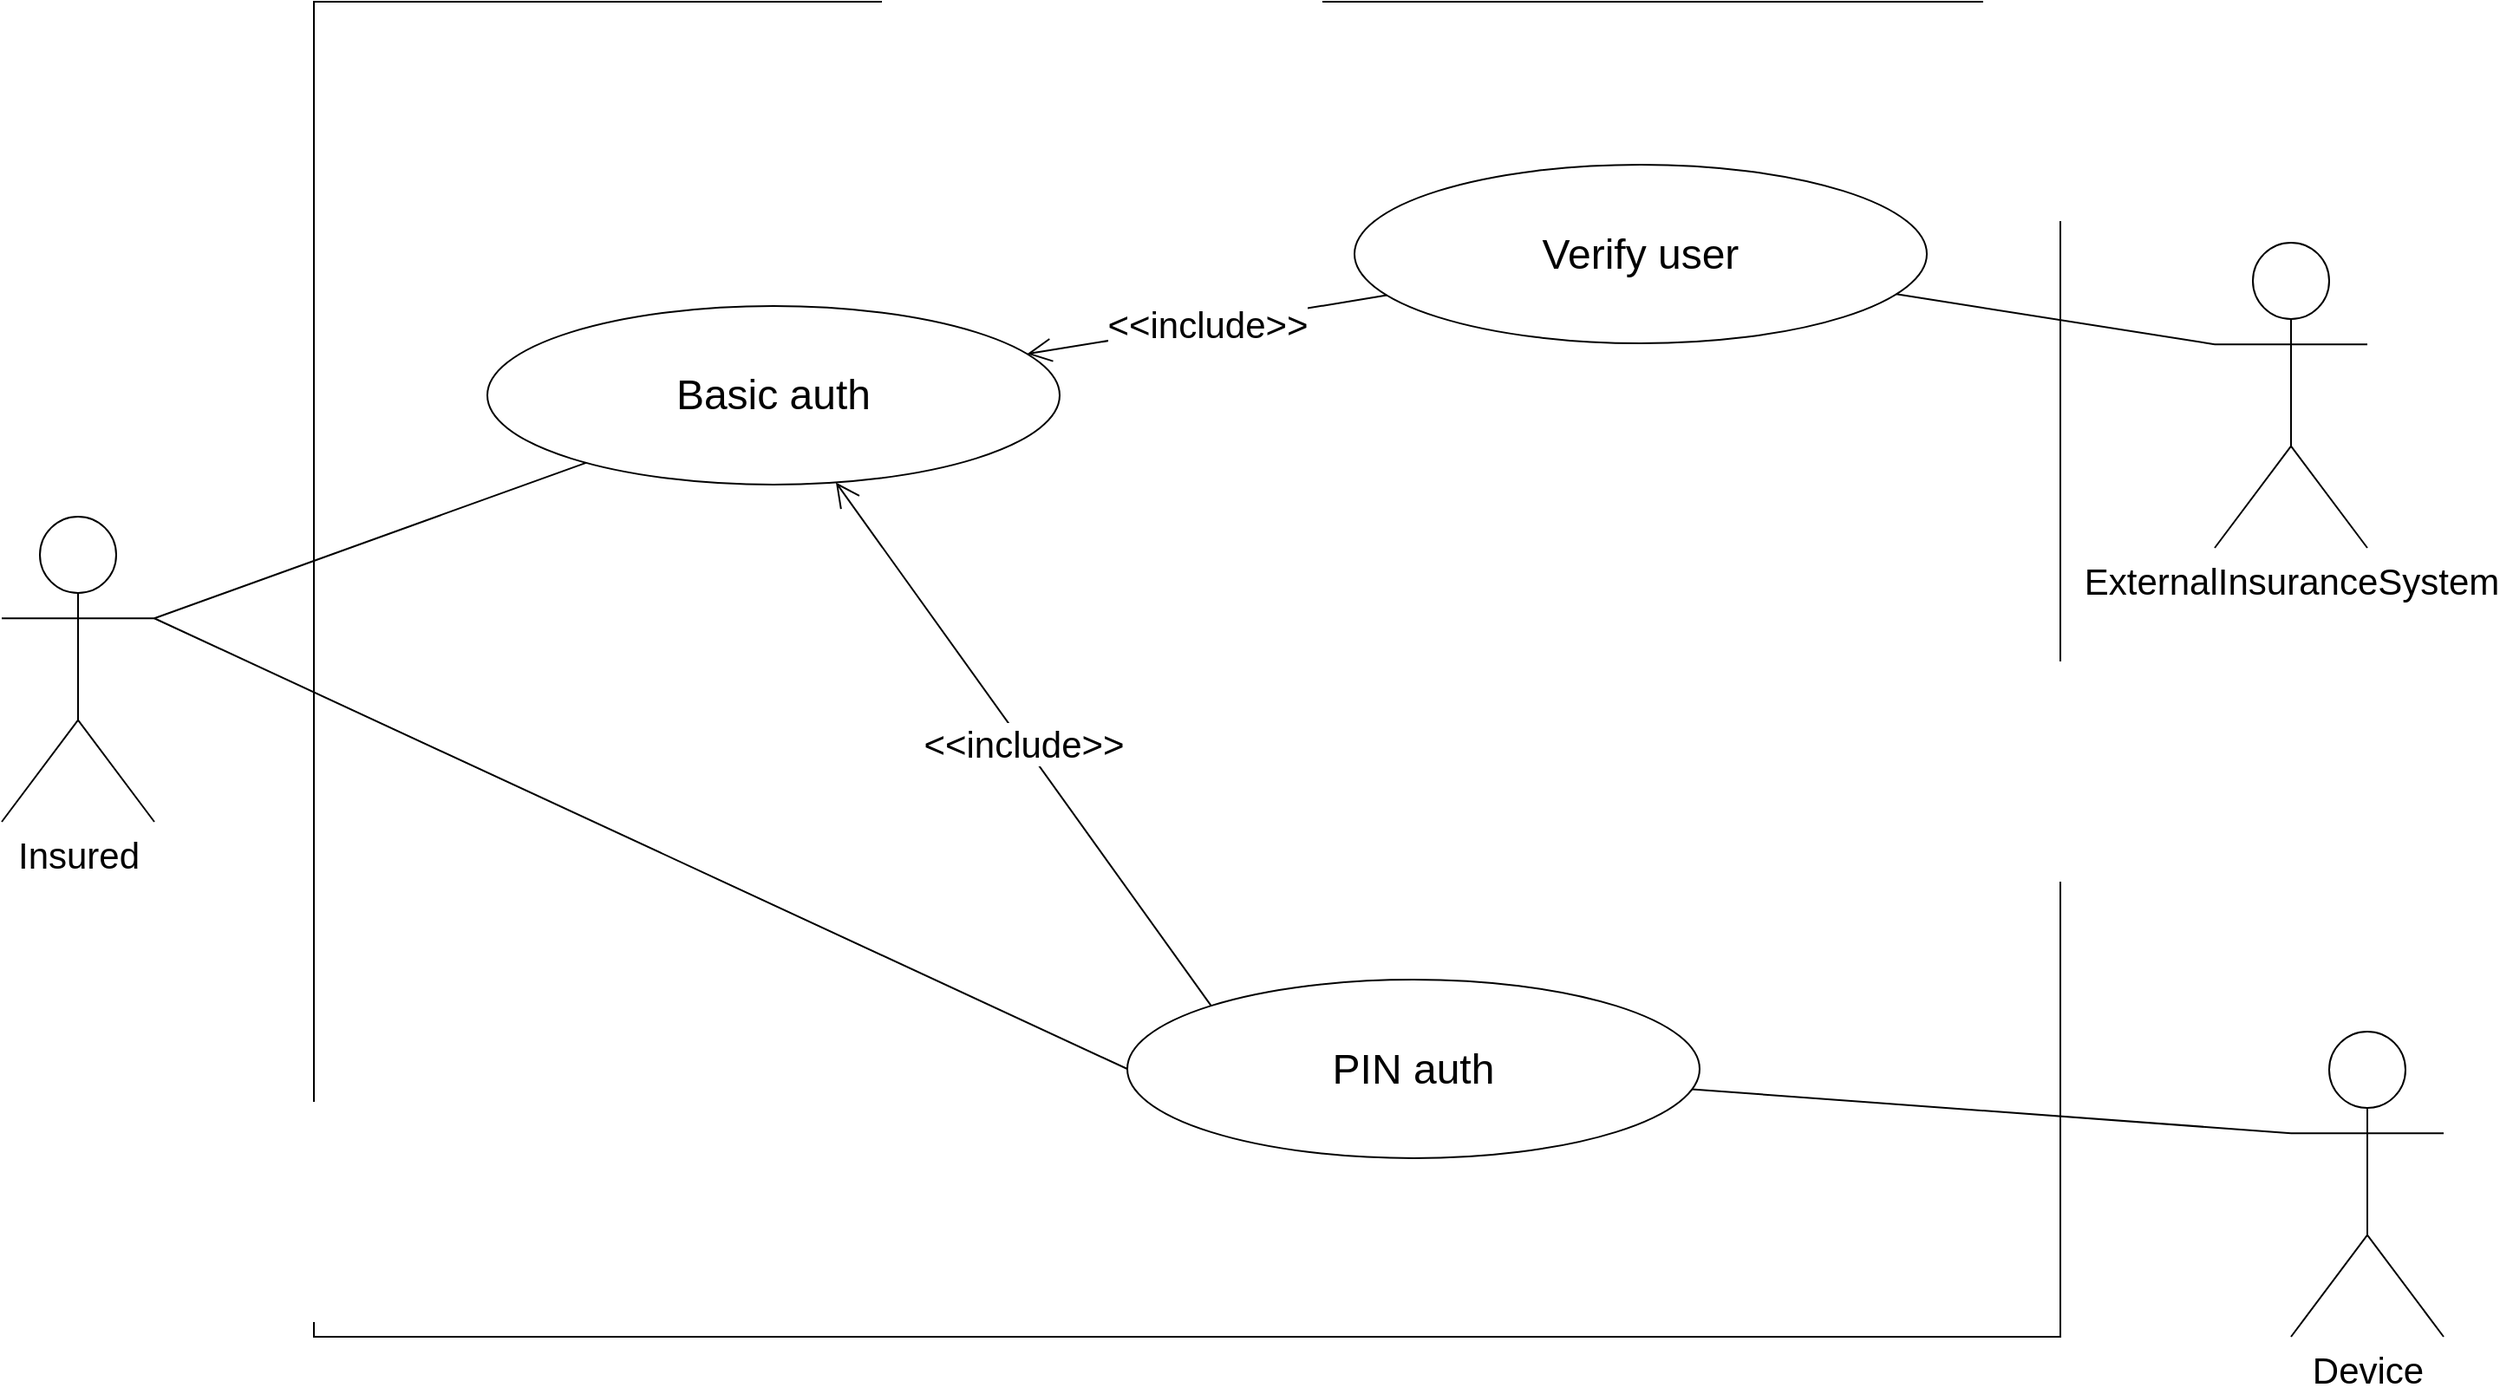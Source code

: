 <mxfile version="20.7.4" type="device" pages="10"><diagram id="bIAWTtgtJWBPez_l2dNR" name="UC-first-time-auth-simple"><mxGraphModel dx="1434" dy="796" grid="1" gridSize="10" guides="1" tooltips="1" connect="1" arrows="1" fold="1" page="1" pageScale="1" pageWidth="850" pageHeight="1100" math="0" shadow="0"><root><mxCell id="0"/><mxCell id="1" parent="0"/><mxCell id="6aODuZHus2cv7RF4O0kn-1" value="&lt;font style=&quot;font-size: 21px;&quot;&gt;Insured&lt;/font&gt;" style="shape=umlActor;verticalLabelPosition=bottom;verticalAlign=top;html=1;outlineConnect=0;" parent="1" vertex="1"><mxGeometry x="570" y="523" width="88" height="176" as="geometry"/></mxCell><mxCell id="6aODuZHus2cv7RF4O0kn-2" value="" style="rounded=0;whiteSpace=wrap;html=1;fillColor=none;" parent="1" vertex="1"><mxGeometry x="750" y="226" width="1007" height="770" as="geometry"/></mxCell><mxCell id="6aODuZHus2cv7RF4O0kn-3" value="" style="endArrow=none;html=1;rounded=0;exitX=1;exitY=0.333;exitDx=0;exitDy=0;exitPerimeter=0;" parent="1" source="6aODuZHus2cv7RF4O0kn-1" target="6aODuZHus2cv7RF4O0kn-6" edge="1"><mxGeometry width="50" height="50" relative="1" as="geometry"><mxPoint x="1230" y="569" as="sourcePoint"/><mxPoint x="1280" y="519" as="targetPoint"/></mxGeometry></mxCell><mxCell id="6aODuZHus2cv7RF4O0kn-4" value="&lt;font style=&quot;font-size: 24px;&quot;&gt;Verify user&lt;/font&gt;" style="ellipse;whiteSpace=wrap;html=1;fillColor=none;" parent="1" vertex="1"><mxGeometry x="1350" y="320" width="330" height="103" as="geometry"/></mxCell><mxCell id="6aODuZHus2cv7RF4O0kn-5" value="&lt;span style=&quot;font-size: 21px;&quot;&gt;ExternalInsuranceSystem&lt;br&gt;&lt;/span&gt;" style="shape=umlActor;verticalLabelPosition=bottom;verticalAlign=top;html=1;outlineConnect=0;" parent="1" vertex="1"><mxGeometry x="1846" y="365" width="88" height="176" as="geometry"/></mxCell><mxCell id="6aODuZHus2cv7RF4O0kn-6" value="&lt;span style=&quot;font-size: 24px;&quot;&gt;Basic auth&lt;/span&gt;" style="ellipse;whiteSpace=wrap;html=1;fillColor=none;" parent="1" vertex="1"><mxGeometry x="850" y="401.5" width="330" height="103" as="geometry"/></mxCell><mxCell id="6aODuZHus2cv7RF4O0kn-7" value="" style="endArrow=none;html=1;rounded=0;entryX=0;entryY=0.333;entryDx=0;entryDy=0;entryPerimeter=0;" parent="1" source="6aODuZHus2cv7RF4O0kn-4" target="6aODuZHus2cv7RF4O0kn-5" edge="1"><mxGeometry width="50" height="50" relative="1" as="geometry"><mxPoint x="1417" y="515.167" as="sourcePoint"/><mxPoint x="1848.0" y="387" as="targetPoint"/></mxGeometry></mxCell><mxCell id="6aODuZHus2cv7RF4O0kn-8" value="&amp;lt;&amp;lt;include&amp;gt;&amp;gt;" style="endArrow=open;endFill=1;endSize=12;html=1;rounded=0;fontSize=21;" parent="1" source="6aODuZHus2cv7RF4O0kn-4" target="6aODuZHus2cv7RF4O0kn-6" edge="1"><mxGeometry width="160" relative="1" as="geometry"><mxPoint x="1175" y="541" as="sourcePoint"/><mxPoint x="1335" y="541" as="targetPoint"/></mxGeometry></mxCell><mxCell id="6aODuZHus2cv7RF4O0kn-9" value="&lt;span style=&quot;font-size: 24px;&quot;&gt;PIN auth&lt;/span&gt;" style="ellipse;whiteSpace=wrap;html=1;fillColor=none;" parent="1" vertex="1"><mxGeometry x="1219" y="790" width="330" height="103" as="geometry"/></mxCell><mxCell id="6aODuZHus2cv7RF4O0kn-10" value="" style="endArrow=none;html=1;rounded=0;exitX=1;exitY=0.333;exitDx=0;exitDy=0;exitPerimeter=0;entryX=0;entryY=0.5;entryDx=0;entryDy=0;" parent="1" source="6aODuZHus2cv7RF4O0kn-1" target="6aODuZHus2cv7RF4O0kn-9" edge="1"><mxGeometry width="50" height="50" relative="1" as="geometry"><mxPoint x="647" y="530" as="sourcePoint"/><mxPoint x="933.46" y="854.604" as="targetPoint"/></mxGeometry></mxCell><mxCell id="6aODuZHus2cv7RF4O0kn-24" value="&amp;lt;&amp;lt;include&amp;gt;&amp;gt;" style="endArrow=open;endFill=1;endSize=12;html=1;rounded=0;fontSize=21;exitX=0;exitY=0;exitDx=0;exitDy=0;" parent="1" source="6aODuZHus2cv7RF4O0kn-9" target="6aODuZHus2cv7RF4O0kn-6" edge="1"><mxGeometry width="160" relative="1" as="geometry"><mxPoint x="1545.92" y="391.412" as="sourcePoint"/><mxPoint x="1204.39" y="843.892" as="targetPoint"/></mxGeometry></mxCell><mxCell id="c2d3iw_BNkh0ERRHGdPR-1" value="&lt;span style=&quot;font-size: 21px;&quot;&gt;Device&lt;br&gt;&lt;/span&gt;" style="shape=umlActor;verticalLabelPosition=bottom;verticalAlign=top;html=1;outlineConnect=0;" parent="1" vertex="1"><mxGeometry x="1890" y="820" width="88" height="176" as="geometry"/></mxCell><mxCell id="c2d3iw_BNkh0ERRHGdPR-2" value="" style="endArrow=none;html=1;rounded=0;entryX=0;entryY=0.333;entryDx=0;entryDy=0;entryPerimeter=0;" parent="1" source="6aODuZHus2cv7RF4O0kn-9" target="c2d3iw_BNkh0ERRHGdPR-1" edge="1"><mxGeometry width="50" height="50" relative="1" as="geometry"><mxPoint x="558" y="488.667" as="sourcePoint"/><mxPoint x="1229.0" y="851.5" as="targetPoint"/></mxGeometry></mxCell></root></mxGraphModel></diagram><diagram name="UC-diagram-FIrst-time-auth" id="l8qe_QFJldrKy1SKEO7j"><mxGraphModel dx="2031" dy="1053" grid="1" gridSize="10" guides="1" tooltips="1" connect="1" arrows="1" fold="1" page="1" pageScale="1" pageWidth="850" pageHeight="1100" math="0" shadow="0"><root><mxCell id="0"/><mxCell id="1" parent="0"/><mxCell id="6aODuZHus2cv7RF4O0kn-1" value="&lt;font style=&quot;font-size: 22px;&quot;&gt;Insured&lt;/font&gt;" style="shape=umlActor;verticalLabelPosition=bottom;verticalAlign=top;html=1;outlineConnect=0;fontSize=22;" parent="1" vertex="1"><mxGeometry x="581" y="563" width="88" height="176" as="geometry"/></mxCell><mxCell id="6aODuZHus2cv7RF4O0kn-2" value="" style="rounded=0;whiteSpace=wrap;html=1;fillColor=none;fontSize=22;" parent="1" vertex="1"><mxGeometry x="713" y="200" width="957" height="840" as="geometry"/></mxCell><mxCell id="6aODuZHus2cv7RF4O0kn-3" value="" style="endArrow=none;html=1;rounded=0;exitX=1;exitY=0.333;exitDx=0;exitDy=0;exitPerimeter=0;fontSize=22;" parent="1" source="6aODuZHus2cv7RF4O0kn-1" target="6aODuZHus2cv7RF4O0kn-6" edge="1"><mxGeometry width="50" height="50" relative="1" as="geometry"><mxPoint x="1230" y="569" as="sourcePoint"/><mxPoint x="1280" y="519" as="targetPoint"/></mxGeometry></mxCell><mxCell id="6aODuZHus2cv7RF4O0kn-4" value="&lt;font style=&quot;font-size: 22px;&quot;&gt;Vérification&lt;/font&gt;" style="ellipse;whiteSpace=wrap;html=1;fillColor=none;fontSize=22;" parent="1" vertex="1"><mxGeometry x="1200" y="250" width="330" height="103" as="geometry"/></mxCell><mxCell id="6aODuZHus2cv7RF4O0kn-5" value="&lt;span style=&quot;font-size: 22px;&quot;&gt;ExternalInsuranceSystem&lt;br style=&quot;font-size: 22px;&quot;&gt;&lt;/span&gt;" style="shape=umlActor;verticalLabelPosition=bottom;verticalAlign=top;html=1;outlineConnect=0;fontSize=22;" parent="1" vertex="1"><mxGeometry x="1710" y="70" width="88" height="176" as="geometry"/></mxCell><mxCell id="6aODuZHus2cv7RF4O0kn-6" value="&lt;span style=&quot;font-size: 22px;&quot;&gt;Auth basique&lt;/span&gt;" style="ellipse;whiteSpace=wrap;html=1;fillColor=none;fontSize=22;" parent="1" vertex="1"><mxGeometry x="830" y="430" width="330" height="103" as="geometry"/></mxCell><mxCell id="6aODuZHus2cv7RF4O0kn-7" value="" style="endArrow=none;html=1;rounded=0;entryX=0;entryY=0.333;entryDx=0;entryDy=0;entryPerimeter=0;fontSize=22;" parent="1" source="6aODuZHus2cv7RF4O0kn-4" target="6aODuZHus2cv7RF4O0kn-5" edge="1"><mxGeometry width="50" height="50" relative="1" as="geometry"><mxPoint x="1417" y="515.167" as="sourcePoint"/><mxPoint x="1848.0" y="387" as="targetPoint"/></mxGeometry></mxCell><mxCell id="6aODuZHus2cv7RF4O0kn-8" value="&amp;lt;&amp;lt;include&amp;gt;&amp;gt;" style="endArrow=open;endFill=1;endSize=12;html=1;rounded=0;fontSize=22;" parent="1" source="6aODuZHus2cv7RF4O0kn-4" target="6aODuZHus2cv7RF4O0kn-6" edge="1"><mxGeometry width="160" relative="1" as="geometry"><mxPoint x="1175" y="541" as="sourcePoint"/><mxPoint x="1335" y="541" as="targetPoint"/></mxGeometry></mxCell><mxCell id="6aODuZHus2cv7RF4O0kn-9" value="&lt;span style=&quot;font-size: 22px;&quot;&gt;PIN auth&lt;/span&gt;" style="ellipse;whiteSpace=wrap;html=1;fillColor=none;fontSize=22;" parent="1" vertex="1"><mxGeometry x="1320" y="523" width="263" height="82" as="geometry"/></mxCell><mxCell id="6aODuZHus2cv7RF4O0kn-10" value="" style="endArrow=none;html=1;rounded=0;exitX=1;exitY=0.333;exitDx=0;exitDy=0;exitPerimeter=0;entryX=0.062;entryY=0.268;entryDx=0;entryDy=0;entryPerimeter=0;fontSize=22;" parent="1" source="6aODuZHus2cv7RF4O0kn-1" target="6aODuZHus2cv7RF4O0kn-23" edge="1"><mxGeometry width="50" height="50" relative="1" as="geometry"><mxPoint x="647" y="530" as="sourcePoint"/><mxPoint x="875.871" y="507.002" as="targetPoint"/></mxGeometry></mxCell><mxCell id="6aODuZHus2cv7RF4O0kn-11" value="&lt;span style=&quot;font-size: 22px;&quot;&gt;Device&lt;/span&gt;" style="shape=umlActor;verticalLabelPosition=bottom;verticalAlign=top;html=1;outlineConnect=0;fontSize=22;" parent="1" vertex="1"><mxGeometry x="1820.75" y="910" width="99" height="187" as="geometry"/></mxCell><mxCell id="6aODuZHus2cv7RF4O0kn-12" value="" style="endArrow=none;html=1;rounded=0;entryX=0;entryY=0.333;entryDx=0;entryDy=0;entryPerimeter=0;fontSize=22;" parent="1" source="6aODuZHus2cv7RF4O0kn-9" target="6aODuZHus2cv7RF4O0kn-11" edge="1"><mxGeometry width="50" height="50" relative="1" as="geometry"><mxPoint x="1342.777" y="983.908" as="sourcePoint"/><mxPoint x="1835.002" y="754.931" as="targetPoint"/></mxGeometry></mxCell><mxCell id="6aODuZHus2cv7RF4O0kn-13" value="&amp;lt;&amp;lt;include&amp;gt;&amp;gt;" style="endArrow=open;endFill=1;endSize=12;html=1;rounded=0;fontSize=22;exitX=0.624;exitY=1.004;exitDx=0;exitDy=0;exitPerimeter=0;" parent="1" source="6aODuZHus2cv7RF4O0kn-4" target="6aODuZHus2cv7RF4O0kn-9" edge="1"><mxGeometry width="160" relative="1" as="geometry"><mxPoint x="1395" y="376.0" as="sourcePoint"/><mxPoint x="1180.443" y="421.006" as="targetPoint"/></mxGeometry></mxCell><mxCell id="6aODuZHus2cv7RF4O0kn-14" value="" style="endArrow=none;dashed=1;html=1;rounded=0;startSize=6;elbow=vertical;exitX=0.262;exitY=0.012;exitDx=0;exitDy=0;exitPerimeter=0;strokeWidth=2;fontSize=22;" parent="1" source="6aODuZHus2cv7RF4O0kn-6" target="6aODuZHus2cv7RF4O0kn-15" edge="1"><mxGeometry width="50" height="50" relative="1" as="geometry"><mxPoint x="1197" y="701" as="sourcePoint"/><mxPoint x="1109" y="519" as="targetPoint"/></mxGeometry></mxCell><mxCell id="6aODuZHus2cv7RF4O0kn-15" value="&lt;font style=&quot;font-size: 22px;&quot;&gt;Auth basique signifie l'utilisation de nom utilisateur et mot de passe&lt;/font&gt;" style="shape=note2;boundedLbl=1;whiteSpace=wrap;html=1;size=25;verticalAlign=middle;align=left;perimeterSpacing=0;strokeWidth=1;labelPosition=center;verticalLabelPosition=middle;spacingTop=-5;spacing=10;fillColor=#E8E8E8;fontSize=22;" parent="1" vertex="1"><mxGeometry x="317" y="200" width="352" height="121" as="geometry"/></mxCell><mxCell id="6aODuZHus2cv7RF4O0kn-16" value="" style="endArrow=none;dashed=1;html=1;rounded=0;startSize=6;elbow=vertical;strokeWidth=2;exitX=0.25;exitY=0.188;exitDx=0;exitDy=0;exitPerimeter=0;fontSize=22;" parent="1" source="6aODuZHus2cv7RF4O0kn-1" target="6aODuZHus2cv7RF4O0kn-17" edge="1"><mxGeometry width="50" height="50" relative="1" as="geometry"><mxPoint x="579.46" y="498.236" as="sourcePoint"/><mxPoint x="515" y="497" as="targetPoint"/></mxGeometry></mxCell><mxCell id="6aODuZHus2cv7RF4O0kn-17" value="&lt;div style=&quot;font-size: 22px;&quot;&gt;&lt;i&gt;Insured &lt;/i&gt;doit etre pré-inscrit dans &lt;i&gt;ExternalInsuranceSystem&lt;/i&gt;&lt;/div&gt;" style="shape=note2;boundedLbl=1;whiteSpace=wrap;html=1;size=25;verticalAlign=middle;align=left;perimeterSpacing=0;strokeWidth=1;labelPosition=center;verticalLabelPosition=middle;spacingTop=0;spacing=10;horizontal=1;fillColor=#E8E8E8;fontSize=22;" parent="1" vertex="1"><mxGeometry x="240" y="420" width="341" height="103" as="geometry"/></mxCell><mxCell id="6aODuZHus2cv7RF4O0kn-18" value="" style="endArrow=none;dashed=1;html=1;rounded=0;startSize=6;elbow=vertical;strokeWidth=2;fontSize=22;" parent="1" source="6aODuZHus2cv7RF4O0kn-4" target="6aODuZHus2cv7RF4O0kn-19" edge="1"><mxGeometry width="50" height="50" relative="1" as="geometry"><mxPoint x="1713.999" y="286.775" as="sourcePoint"/><mxPoint x="2117.75" y="431" as="targetPoint"/></mxGeometry></mxCell><mxCell id="6aODuZHus2cv7RF4O0kn-19" value="&lt;div style=&quot;text-align: justify;&quot;&gt;&lt;i style=&quot;background-color: initial;&quot;&gt;Les coordonnées de Insured &lt;/i&gt;&lt;span style=&quot;background-color: initial;&quot;&gt;sont vérifiées via l'APi externe d'assurance&lt;i&gt;.&lt;/i&gt;Ceci implique la validité du contrat et le prvilège d'acceder au portail.&lt;/span&gt;&lt;/div&gt;" style="shape=note2;boundedLbl=1;whiteSpace=wrap;html=1;size=25;verticalAlign=middle;align=left;perimeterSpacing=0;strokeWidth=1;labelPosition=center;verticalLabelPosition=middle;spacingTop=-5;spacing=10;fillColor=#E8E8E8;fontSize=22;" parent="1" vertex="1"><mxGeometry x="870" y="50" width="460" height="160" as="geometry"/></mxCell><mxCell id="6aODuZHus2cv7RF4O0kn-20" value="" style="endArrow=none;dashed=1;html=1;rounded=0;startSize=6;elbow=vertical;strokeWidth=2;exitX=0.5;exitY=0;exitDx=0;exitDy=0;exitPerimeter=0;fontSize=22;" parent="1" source="6aODuZHus2cv7RF4O0kn-11" target="6aODuZHus2cv7RF4O0kn-21" edge="1"><mxGeometry width="50" height="50" relative="1" as="geometry"><mxPoint x="2071" y="601.7" as="sourcePoint"/><mxPoint x="1732.75" y="704" as="targetPoint"/></mxGeometry></mxCell><mxCell id="6aODuZHus2cv7RF4O0kn-21" value="&lt;i&gt;Device &lt;/i&gt;signifie une appareil Android ou bien iOS." style="shape=note2;boundedLbl=1;whiteSpace=wrap;html=1;size=25;verticalAlign=middle;align=left;perimeterSpacing=0;strokeWidth=1;labelPosition=center;verticalLabelPosition=middle;spacingTop=-5;spacing=10;fillColor=#E8E8E8;fontSize=22;" parent="1" vertex="1"><mxGeometry x="1770" y="739" width="311.25" height="103" as="geometry"/></mxCell><mxCell id="6aODuZHus2cv7RF4O0kn-22" value="&lt;i&gt;Insured &lt;/i&gt;doit choisir un code PIN. Ceci va remplacer le cas &quot;BasicAuth&quot; en permanence pour l'appareil en utilisation." style="shape=note2;boundedLbl=1;whiteSpace=wrap;html=1;size=25;verticalAlign=middle;align=left;perimeterSpacing=0;strokeWidth=1;labelPosition=center;verticalLabelPosition=middle;spacingTop=-5;spacing=10;fillColor=#E8E8E8;fontSize=22;" parent="1" vertex="1"><mxGeometry x="1740" y="410" width="400" height="140" as="geometry"/></mxCell><mxCell id="6aODuZHus2cv7RF4O0kn-23" value="&lt;span style=&quot;font-size: 22px;&quot;&gt;OTP auth&lt;/span&gt;" style="ellipse;whiteSpace=wrap;html=1;fillColor=none;fontSize=22;" parent="1" vertex="1"><mxGeometry x="840" y="900" width="330" height="103" as="geometry"/></mxCell><mxCell id="6aODuZHus2cv7RF4O0kn-25" value="&amp;lt;&amp;lt;include&amp;gt;&amp;gt;" style="endArrow=open;endFill=1;endSize=12;html=1;rounded=0;fontSize=22;entryX=0.403;entryY=1.014;entryDx=0;entryDy=0;entryPerimeter=0;strokeColor=#808080;" parent="1" source="6aODuZHus2cv7RF4O0kn-23" target="6aODuZHus2cv7RF4O0kn-6" edge="1"><mxGeometry width="160" relative="1" as="geometry"><mxPoint x="1128.14" y="1003.721" as="sourcePoint"/><mxPoint x="1010" y="886" as="targetPoint"/></mxGeometry></mxCell><mxCell id="6aODuZHus2cv7RF4O0kn-26" value="" style="endArrow=none;html=1;rounded=0;entryX=0;entryY=0.333;entryDx=0;entryDy=0;entryPerimeter=0;fontSize=22;" parent="1" source="6aODuZHus2cv7RF4O0kn-23" target="6aODuZHus2cv7RF4O0kn-11" edge="1"><mxGeometry width="50" height="50" relative="1" as="geometry"><mxPoint x="1540.779" y="707.887" as="sourcePoint"/><mxPoint x="1879" y="1065.333" as="targetPoint"/></mxGeometry></mxCell><mxCell id="6aODuZHus2cv7RF4O0kn-27" value="" style="endArrow=none;dashed=1;html=1;rounded=0;startSize=6;elbow=vertical;strokeWidth=2;fontSize=22;" parent="1" source="6aODuZHus2cv7RF4O0kn-9" target="6aODuZHus2cv7RF4O0kn-22" edge="1"><mxGeometry width="50" height="50" relative="1" as="geometry"><mxPoint x="1928.5" y="1003" as="sourcePoint"/><mxPoint x="2019.35" y="970.0" as="targetPoint"/></mxGeometry></mxCell><mxCell id="6aODuZHus2cv7RF4O0kn-28" value="&lt;span style=&quot;font-size: 22px;&quot;&gt;L'auth OTP (One-Time-Password) peut etre soit via SMS ou email.&amp;nbsp;&lt;/span&gt;" style="shape=note2;boundedLbl=1;whiteSpace=wrap;html=1;size=25;verticalAlign=middle;align=left;perimeterSpacing=1;strokeWidth=1;labelPosition=center;verticalLabelPosition=middle;spacingTop=0;spacing=13;spacingBottom=0;horizontal=1;fillColor=#E8E8E8;fontSize=22;" parent="1" vertex="1"><mxGeometry x="900" y="1063" width="330" height="125" as="geometry"/></mxCell><mxCell id="6aODuZHus2cv7RF4O0kn-29" value="" style="endArrow=none;dashed=1;html=1;rounded=0;startSize=6;elbow=vertical;strokeWidth=2;fontSize=22;" parent="1" source="6aODuZHus2cv7RF4O0kn-23" target="6aODuZHus2cv7RF4O0kn-28" edge="1"><mxGeometry width="50" height="50" relative="1" as="geometry"><mxPoint x="162.997" y="1041.513" as="sourcePoint"/><mxPoint x="500.15" y="1263.0" as="targetPoint"/></mxGeometry></mxCell><mxCell id="nSOS-bd6hjGAc3kEOvD6-1" value="&lt;font style=&quot;font-size: 22px;&quot;&gt;SmsSenderSystem&lt;/font&gt;" style="shape=umlActor;verticalLabelPosition=bottom;verticalAlign=top;html=1;outlineConnect=0;fontSize=22;" parent="1" vertex="1"><mxGeometry x="425" y="790" width="88" height="176" as="geometry"/></mxCell><mxCell id="nSOS-bd6hjGAc3kEOvD6-2" value="&lt;font style=&quot;font-size: 22px;&quot;&gt;MailSenderSystem&lt;/font&gt;" style="shape=umlActor;verticalLabelPosition=bottom;verticalAlign=top;html=1;outlineConnect=0;fontSize=22;" parent="1" vertex="1"><mxGeometry x="560" y="990" width="88" height="176" as="geometry"/></mxCell><mxCell id="nSOS-bd6hjGAc3kEOvD6-3" value="" style="endArrow=none;html=1;rounded=0;exitX=1;exitY=0.333;exitDx=0;exitDy=0;exitPerimeter=0;entryX=0;entryY=0.5;entryDx=0;entryDy=0;fontSize=22;" parent="1" source="nSOS-bd6hjGAc3kEOvD6-1" target="6aODuZHus2cv7RF4O0kn-23" edge="1"><mxGeometry width="50" height="50" relative="1" as="geometry"><mxPoint x="679" y="631.667" as="sourcePoint"/><mxPoint x="930.46" y="888.604" as="targetPoint"/></mxGeometry></mxCell><mxCell id="nSOS-bd6hjGAc3kEOvD6-5" value="" style="endArrow=none;html=1;rounded=0;exitX=1;exitY=0.333;exitDx=0;exitDy=0;exitPerimeter=0;entryX=0.055;entryY=0.725;entryDx=0;entryDy=0;fontSize=22;entryPerimeter=0;" parent="1" source="nSOS-bd6hjGAc3kEOvD6-2" target="6aODuZHus2cv7RF4O0kn-23" edge="1"><mxGeometry width="50" height="50" relative="1" as="geometry"><mxPoint x="464.5" y="910.667" as="sourcePoint"/><mxPoint x="910.0" y="912.5" as="targetPoint"/></mxGeometry></mxCell><mxCell id="nSOS-bd6hjGAc3kEOvD6-6" value="" style="endArrow=none;dashed=1;html=1;rounded=0;startSize=6;elbow=vertical;strokeWidth=2;exitX=0.25;exitY=0.1;exitDx=0;exitDy=0;exitPerimeter=0;fontSize=22;" parent="1" source="nSOS-bd6hjGAc3kEOvD6-1" target="nSOS-bd6hjGAc3kEOvD6-7" edge="1"><mxGeometry width="50" height="50" relative="1" as="geometry"><mxPoint x="403" y="807.048" as="sourcePoint"/><mxPoint x="315" y="707.96" as="targetPoint"/></mxGeometry></mxCell><mxCell id="nSOS-bd6hjGAc3kEOvD6-7" value="&lt;div style=&quot;font-size: 22px;&quot;&gt;Envoyeur de code OTP sur des téléphone via SMS&lt;/div&gt;" style="shape=note2;boundedLbl=1;whiteSpace=wrap;html=1;size=25;verticalAlign=middle;align=left;perimeterSpacing=0;strokeWidth=1;labelPosition=center;verticalLabelPosition=middle;spacingTop=0;spacing=10;horizontal=1;fillColor=#E8E8E8;fontSize=22;" parent="1" vertex="1"><mxGeometry x="40" y="630.96" width="341" height="103" as="geometry"/></mxCell><mxCell id="nSOS-bd6hjGAc3kEOvD6-8" value="" style="endArrow=none;dashed=1;html=1;rounded=0;startSize=6;elbow=vertical;strokeWidth=2;fontSize=22;" parent="1" target="nSOS-bd6hjGAc3kEOvD6-9" edge="1"><mxGeometry width="50" height="50" relative="1" as="geometry"><mxPoint x="560" y="1050" as="sourcePoint"/><mxPoint x="325" y="1031" as="targetPoint"/></mxGeometry></mxCell><mxCell id="nSOS-bd6hjGAc3kEOvD6-9" value="&lt;div style=&quot;font-size: 22px;&quot;&gt;Envoyeur de code OTP sur des boites email&lt;/div&gt;" style="shape=note2;boundedLbl=1;whiteSpace=wrap;html=1;size=25;verticalAlign=middle;align=left;perimeterSpacing=0;strokeWidth=1;labelPosition=center;verticalLabelPosition=middle;spacingTop=0;spacing=10;horizontal=1;fillColor=#E8E8E8;fontSize=22;" parent="1" vertex="1"><mxGeometry x="110" y="1063" width="341" height="103" as="geometry"/></mxCell><mxCell id="T9C-xI7fGEdW5P3hVbAG-1" value="Enregistrement PIN &lt;br&gt;et ID device" style="ellipse;whiteSpace=wrap;html=1;fillColor=none;fontSize=22;" parent="1" vertex="1"><mxGeometry x="1180" y="710" width="330" height="103" as="geometry"/></mxCell><mxCell id="T9C-xI7fGEdW5P3hVbAG-2" value="&amp;lt;&amp;lt;include&amp;gt;&amp;gt;" style="endArrow=open;endFill=1;endSize=12;html=1;rounded=0;fontSize=22;exitX=0.211;exitY=0.944;exitDx=0;exitDy=0;exitPerimeter=0;" parent="1" source="T9C-xI7fGEdW5P3hVbAG-1" target="6aODuZHus2cv7RF4O0kn-23" edge="1"><mxGeometry width="160" relative="1" as="geometry"><mxPoint x="991.984" y="861.009" as="sourcePoint"/><mxPoint x="972.99" y="544.442" as="targetPoint"/></mxGeometry></mxCell><mxCell id="T9C-xI7fGEdW5P3hVbAG-3" value="&amp;lt;&amp;lt;include&amp;gt;&amp;gt;" style="endArrow=open;endFill=1;endSize=12;html=1;rounded=0;fontSize=22;" parent="1" source="6aODuZHus2cv7RF4O0kn-9" target="T9C-xI7fGEdW5P3hVbAG-1" edge="1"><mxGeometry width="160" relative="1" as="geometry"><mxPoint x="1229.63" y="817.232" as="sourcePoint"/><mxPoint x="1096.298" y="871.848" as="targetPoint"/></mxGeometry></mxCell><mxCell id="G41Dyl4AB-bW-2FoqpBj-1" value="" style="endArrow=none;html=1;rounded=0;fontSize=22;strokeColor=#000000;strokeWidth=2;" edge="1" parent="1" target="6aODuZHus2cv7RF4O0kn-9"><mxGeometry width="50" height="50" relative="1" as="geometry"><mxPoint x="670" y="620" as="sourcePoint"/><mxPoint x="908.049" y="533.172" as="targetPoint"/></mxGeometry></mxCell></root></mxGraphModel></diagram><diagram id="g6T-zuWuc23VLIHbsePa" name="A-BasicAuth"><mxGraphModel dx="1038" dy="571" grid="1" gridSize="10" guides="1" tooltips="1" connect="1" arrows="1" fold="1" page="1" pageScale="1" pageWidth="850" pageHeight="1100" math="0" shadow="0"><root><mxCell id="0"/><mxCell id="1" parent="0"/><mxCell id="_v6mRq7baj1v1eD8u30N-1" value="System" style="swimlane;whiteSpace=wrap;fontSize=14;spacingTop=0;spacing=2;spacingBottom=0;startSize=23;strokeColor=#CCCCCC;" parent="1" vertex="1"><mxGeometry x="610" y="40" width="280" height="940" as="geometry"/></mxCell><mxCell id="4Dvdjg8mk1J7seIUDQzQ-20" value="Existe 1?" style="rhombus;whiteSpace=wrap;html=1;fillColor=#ffffc0;strokeColor=#000000;fontSize=14;" parent="_v6mRq7baj1v1eD8u30N-1" vertex="1"><mxGeometry x="50" y="594" width="140" height="50" as="geometry"/></mxCell><mxCell id="4Dvdjg8mk1J7seIUDQzQ-27" value="Oui" style="text;html=1;align=center;verticalAlign=middle;resizable=0;points=[];autosize=1;strokeColor=none;fillColor=none;" parent="_v6mRq7baj1v1eD8u30N-1" vertex="1"><mxGeometry x="165" y="592" width="40" height="30" as="geometry"/></mxCell><mxCell id="4Dvdjg8mk1J7seIUDQzQ-28" value="Non" style="text;html=1;align=center;verticalAlign=middle;resizable=0;points=[];autosize=1;strokeColor=none;fillColor=none;" parent="_v6mRq7baj1v1eD8u30N-1" vertex="1"><mxGeometry x="60" y="629" width="50" height="30" as="geometry"/></mxCell><mxCell id="4Dvdjg8mk1J7seIUDQzQ-69" value="" style="edgeStyle=orthogonalEdgeStyle;rounded=0;orthogonalLoop=1;jettySize=auto;html=1;strokeColor=#000000;strokeWidth=1;endArrow=open;endFill=0;entryX=0.5;entryY=0;entryDx=0;entryDy=0;" parent="_v6mRq7baj1v1eD8u30N-1" source="4Dvdjg8mk1J7seIUDQzQ-34" target="4Dvdjg8mk1J7seIUDQzQ-70" edge="1"><mxGeometry relative="1" as="geometry"><mxPoint x="125" y="870" as="targetPoint"/></mxGeometry></mxCell><mxCell id="4Dvdjg8mk1J7seIUDQzQ-34" value="Autorisation" style="rounded=1;whiteSpace=wrap;html=1;fontSize=14;fillColor=#f5f5f5;fontColor=#333333;strokeColor=#666666;" parent="_v6mRq7baj1v1eD8u30N-1" vertex="1"><mxGeometry x="40" y="770" width="170" height="40" as="geometry"/></mxCell><mxCell id="4Dvdjg8mk1J7seIUDQzQ-40" value="erreur d'authentification" style="rounded=1;whiteSpace=wrap;html=1;fontSize=14;fillColor=#f5f5f5;fontColor=#333333;strokeColor=#666666;" parent="_v6mRq7baj1v1eD8u30N-1" vertex="1"><mxGeometry x="35" y="679" width="170" height="50" as="geometry"/></mxCell><mxCell id="4Dvdjg8mk1J7seIUDQzQ-57" value="" style="edgeStyle=orthogonalEdgeStyle;rounded=0;orthogonalLoop=1;jettySize=auto;html=1;strokeColor=#00CC00;strokeWidth=1;endArrow=open;endFill=0;entryX=0.507;entryY=0.006;entryDx=0;entryDy=0;entryPerimeter=0;" parent="_v6mRq7baj1v1eD8u30N-1" source="4Dvdjg8mk1J7seIUDQzQ-52" target="4Dvdjg8mk1J7seIUDQzQ-60" edge="1"><mxGeometry relative="1" as="geometry"><mxPoint x="111" y="450" as="targetPoint"/></mxGeometry></mxCell><mxCell id="4Dvdjg8mk1J7seIUDQzQ-52" value="Franchir limite?" style="rhombus;whiteSpace=wrap;html=1;fillColor=#ffffc0;strokeColor=#000000;fontSize=14;" parent="_v6mRq7baj1v1eD8u30N-1" vertex="1"><mxGeometry x="41" y="365" width="140" height="50" as="geometry"/></mxCell><mxCell id="4Dvdjg8mk1J7seIUDQzQ-54" value="" style="edgeStyle=orthogonalEdgeStyle;rounded=0;orthogonalLoop=1;jettySize=auto;html=1;strokeColor=#FF0000;strokeWidth=1;endArrow=open;endFill=0;exitX=1;exitY=0.5;exitDx=0;exitDy=0;entryX=0.5;entryY=0;entryDx=0;entryDy=0;" parent="_v6mRq7baj1v1eD8u30N-1" source="4Dvdjg8mk1J7seIUDQzQ-52" target="4Dvdjg8mk1J7seIUDQzQ-20" edge="1"><mxGeometry relative="1" as="geometry"><mxPoint x="100" y="435" as="sourcePoint"/><mxPoint x="110" y="510" as="targetPoint"/><Array as="points"><mxPoint x="220" y="390"/><mxPoint x="220" y="570"/><mxPoint x="120" y="570"/></Array></mxGeometry></mxCell><mxCell id="4Dvdjg8mk1J7seIUDQzQ-56" value="Non" style="text;html=1;align=center;verticalAlign=middle;resizable=0;points=[];autosize=1;strokeColor=none;fillColor=none;" parent="_v6mRq7baj1v1eD8u30N-1" vertex="1"><mxGeometry x="160" y="365" width="50" height="30" as="geometry"/></mxCell><mxCell id="4Dvdjg8mk1J7seIUDQzQ-64" value="" style="edgeStyle=orthogonalEdgeStyle;rounded=0;orthogonalLoop=1;jettySize=auto;html=1;strokeColor=#000000;strokeWidth=1;endArrow=open;endFill=0;entryX=0.5;entryY=0;entryDx=0;entryDy=0;" parent="_v6mRq7baj1v1eD8u30N-1" source="4Dvdjg8mk1J7seIUDQzQ-60" target="4Dvdjg8mk1J7seIUDQzQ-65" edge="1"><mxGeometry relative="1" as="geometry"><mxPoint x="107" y="540" as="targetPoint"/><Array as="points"/></mxGeometry></mxCell><mxCell id="4Dvdjg8mk1J7seIUDQzQ-60" value="Affichage erreur de limite" style="rounded=1;whiteSpace=wrap;html=1;fontSize=14;fillColor=#f5f5f5;fontColor=#333333;strokeColor=#666666;" parent="_v6mRq7baj1v1eD8u30N-1" vertex="1"><mxGeometry x="25" y="450" width="170" height="40" as="geometry"/></mxCell><mxCell id="4Dvdjg8mk1J7seIUDQzQ-61" value="Oui" style="text;html=1;align=center;verticalAlign=middle;resizable=0;points=[];autosize=1;strokeColor=none;fillColor=none;" parent="_v6mRq7baj1v1eD8u30N-1" vertex="1"><mxGeometry x="105" y="410" width="40" height="30" as="geometry"/></mxCell><mxCell id="4Dvdjg8mk1J7seIUDQzQ-65" value="" style="ellipse;html=1;shape=endState;fillColor=strokeColor;" parent="_v6mRq7baj1v1eD8u30N-1" vertex="1"><mxGeometry x="95" y="520" width="30" height="30" as="geometry"/></mxCell><mxCell id="4Dvdjg8mk1J7seIUDQzQ-29" value="" style="edgeStyle=orthogonalEdgeStyle;rounded=0;orthogonalLoop=1;jettySize=auto;html=1;strokeColor=#FF0000;strokeWidth=1;endArrow=open;endFill=0;exitX=0.5;exitY=1;exitDx=0;exitDy=0;entryX=0.5;entryY=0;entryDx=0;entryDy=0;" parent="_v6mRq7baj1v1eD8u30N-1" source="4Dvdjg8mk1J7seIUDQzQ-20" target="4Dvdjg8mk1J7seIUDQzQ-40" edge="1"><mxGeometry relative="1" as="geometry"><mxPoint x="110" y="659" as="sourcePoint"/><mxPoint x="-130" y="680" as="targetPoint"/><Array as="points"><mxPoint x="120" y="650"/><mxPoint x="120" y="650"/></Array></mxGeometry></mxCell><mxCell id="4Dvdjg8mk1J7seIUDQzQ-70" value="" style="ellipse;html=1;shape=endState;fillColor=strokeColor;" parent="_v6mRq7baj1v1eD8u30N-1" vertex="1"><mxGeometry x="110" y="870" width="30" height="30" as="geometry"/></mxCell><mxCell id="1h9mCwjtB4tZkJVKz-HJ-1" value="&lt;p style=&quot;line-height: 120%; font-size: 14px;&quot;&gt;L'utilisateur ne peut rien faire sans internet.&lt;/p&gt;" style="shape=note2;boundedLbl=1;whiteSpace=wrap;html=1;size=25;verticalAlign=middle;align=left;fillColor=#F0F0F0;fontSize=14;" parent="_v6mRq7baj1v1eD8u30N-1" vertex="1"><mxGeometry x="50.49" y="120" width="179.51" height="60" as="geometry"/></mxCell><mxCell id="1h9mCwjtB4tZkJVKz-HJ-5" value="&lt;p style=&quot;line-height: 120%; font-size: 14px;&quot;&gt;Après 5 tentatives. L'utilisateur ne pourra plus essayer. Il doit attendre pendant un certain temp&lt;/p&gt;" style="shape=note2;boundedLbl=1;whiteSpace=wrap;html=1;size=25;verticalAlign=middle;align=left;fillColor=#F0F0F0;fontSize=14;" parent="_v6mRq7baj1v1eD8u30N-1" vertex="1"><mxGeometry x="170" y="240" width="240" height="100" as="geometry"/></mxCell><mxCell id="1h9mCwjtB4tZkJVKz-HJ-6" value="" style="endArrow=none;dashed=1;html=1;rounded=0;fontSize=13;exitX=-0.005;exitY=0.387;exitDx=0;exitDy=0;exitPerimeter=0;" parent="_v6mRq7baj1v1eD8u30N-1" source="1h9mCwjtB4tZkJVKz-HJ-5" target="4Dvdjg8mk1J7seIUDQzQ-52" edge="1"><mxGeometry width="50" height="50" relative="1" as="geometry"><mxPoint x="350.49" y="415" as="sourcePoint"/><mxPoint x="133.228" y="330.082" as="targetPoint"/></mxGeometry></mxCell><mxCell id="_v6mRq7baj1v1eD8u30N-3" value="Insured" style="swimlane;whiteSpace=wrap;startSize=23;fontSize=14;spacingTop=0;spacing=2;spacingBottom=0;strokeColor=#CCCCCC;" parent="1" vertex="1"><mxGeometry x="110" y="40" width="260" height="940" as="geometry"/></mxCell><mxCell id="_v6mRq7baj1v1eD8u30N-14" value="" style="edgeStyle=orthogonalEdgeStyle;rounded=0;orthogonalLoop=1;jettySize=auto;html=1;fontSize=14;startArrow=none;startFill=0;endArrow=open;endFill=0;entryX=0.5;entryY=0;entryDx=0;entryDy=0;" parent="_v6mRq7baj1v1eD8u30N-3" source="_v6mRq7baj1v1eD8u30N-15" target="SsLuSnrAwj9ARiXOnUhm-1" edge="1"><mxGeometry relative="1" as="geometry"><mxPoint x="130.059" y="110" as="targetPoint"/></mxGeometry></mxCell><mxCell id="_v6mRq7baj1v1eD8u30N-15" value="" style="ellipse;fillColor=strokeColor;fontSize=14;" parent="_v6mRq7baj1v1eD8u30N-3" vertex="1"><mxGeometry x="115" y="40" width="30" height="30" as="geometry"/></mxCell><mxCell id="SsLuSnrAwj9ARiXOnUhm-1" value="Utiliser l'appareil" style="rounded=1;whiteSpace=wrap;html=1;fontSize=14;fillColor=#f5f5f5;fontColor=#333333;strokeColor=#666666;" parent="_v6mRq7baj1v1eD8u30N-3" vertex="1"><mxGeometry x="45" y="100" width="170" height="40" as="geometry"/></mxCell><mxCell id="4Dvdjg8mk1J7seIUDQzQ-7" value="Entrer login + mot de passe" style="rounded=1;whiteSpace=wrap;html=1;fontSize=14;fillColor=#f5f5f5;fontColor=#333333;strokeColor=#666666;" parent="_v6mRq7baj1v1eD8u30N-3" vertex="1"><mxGeometry x="45" y="200" width="170" height="50" as="geometry"/></mxCell><mxCell id="_v6mRq7baj1v1eD8u30N-13" value="Appareil" style="swimlane;whiteSpace=wrap;fontSize=14;spacingTop=0;spacing=2;spacingBottom=0;strokeColor=#CCCCCC;" parent="1" vertex="1"><mxGeometry x="370" y="40" width="240" height="940" as="geometry"><mxRectangle x="410" y="70" width="90" height="30" as="alternateBounds"/></mxGeometry></mxCell><mxCell id="wwPRFMrSpZpPwiHqsNaO-4" value="" style="edgeStyle=orthogonalEdgeStyle;rounded=0;orthogonalLoop=1;jettySize=auto;html=1;strokeColor=#000000;strokeWidth=1;endArrow=open;endFill=0;entryX=0.5;entryY=0;entryDx=0;entryDy=0;" parent="_v6mRq7baj1v1eD8u30N-13" source="SsLuSnrAwj9ARiXOnUhm-2" target="4Dvdjg8mk1J7seIUDQzQ-1" edge="1"><mxGeometry relative="1" as="geometry"><mxPoint x="125" y="210" as="targetPoint"/></mxGeometry></mxCell><mxCell id="SsLuSnrAwj9ARiXOnUhm-2" value="Executer l'application" style="rounded=1;whiteSpace=wrap;html=1;fontSize=14;fillColor=#f5f5f5;fontColor=#333333;strokeColor=#666666;" parent="_v6mRq7baj1v1eD8u30N-13" vertex="1"><mxGeometry x="40" y="130" width="170" height="40" as="geometry"/></mxCell><mxCell id="4Dvdjg8mk1J7seIUDQzQ-6" value="" style="edgeStyle=orthogonalEdgeStyle;rounded=0;orthogonalLoop=1;jettySize=auto;html=1;strokeColor=#00CC00;strokeWidth=1;endArrow=open;endFill=0;" parent="_v6mRq7baj1v1eD8u30N-13" source="4Dvdjg8mk1J7seIUDQzQ-1" edge="1"><mxGeometry relative="1" as="geometry"><mxPoint x="-45" y="225" as="targetPoint"/><Array as="points"><mxPoint x="-45" y="225"/></Array></mxGeometry></mxCell><mxCell id="4Dvdjg8mk1J7seIUDQzQ-1" value="Internet?" style="rhombus;whiteSpace=wrap;html=1;fillColor=#ffffc0;strokeColor=#000000;fontSize=14;" parent="_v6mRq7baj1v1eD8u30N-13" vertex="1"><mxGeometry x="55" y="200" width="140" height="50" as="geometry"/></mxCell><mxCell id="4Dvdjg8mk1J7seIUDQzQ-8" value="Oui" style="text;html=1;align=center;verticalAlign=middle;resizable=0;points=[];autosize=1;strokeColor=none;fillColor=none;" parent="_v6mRq7baj1v1eD8u30N-13" vertex="1"><mxGeometry x="30" y="200" width="40" height="30" as="geometry"/></mxCell><mxCell id="4Dvdjg8mk1J7seIUDQzQ-11" value="Affichage erreur de connexion" style="rounded=1;whiteSpace=wrap;html=1;fontSize=14;fillColor=#f5f5f5;fontColor=#333333;strokeColor=#666666;" parent="_v6mRq7baj1v1eD8u30N-13" vertex="1"><mxGeometry x="40" y="280" width="170" height="50" as="geometry"/></mxCell><mxCell id="4Dvdjg8mk1J7seIUDQzQ-10" value="Non" style="text;html=1;align=center;verticalAlign=middle;resizable=0;points=[];autosize=1;strokeColor=none;fillColor=none;" parent="_v6mRq7baj1v1eD8u30N-13" vertex="1"><mxGeometry x="120" y="240" width="50" height="30" as="geometry"/></mxCell><mxCell id="4Dvdjg8mk1J7seIUDQzQ-9" value="" style="edgeStyle=orthogonalEdgeStyle;rounded=0;orthogonalLoop=1;jettySize=auto;html=1;strokeColor=#FF0000;strokeWidth=1;endArrow=open;endFill=0;exitX=0.5;exitY=1;exitDx=0;exitDy=0;entryX=0.5;entryY=0;entryDx=0;entryDy=0;" parent="_v6mRq7baj1v1eD8u30N-13" source="4Dvdjg8mk1J7seIUDQzQ-1" target="4Dvdjg8mk1J7seIUDQzQ-11" edge="1"><mxGeometry relative="1" as="geometry"><mxPoint x="60" y="250" as="sourcePoint"/><mxPoint x="125" y="300" as="targetPoint"/></mxGeometry></mxCell><mxCell id="4Dvdjg8mk1J7seIUDQzQ-13" value="" style="ellipse;html=1;shape=endState;fillColor=strokeColor;" parent="_v6mRq7baj1v1eD8u30N-13" vertex="1"><mxGeometry x="110" y="350" width="30" height="30" as="geometry"/></mxCell><mxCell id="4Dvdjg8mk1J7seIUDQzQ-12" value="" style="edgeStyle=orthogonalEdgeStyle;rounded=0;orthogonalLoop=1;jettySize=auto;html=1;strokeColor=#000000;strokeWidth=1;endArrow=open;endFill=0;exitX=0.501;exitY=0.986;exitDx=0;exitDy=0;exitPerimeter=0;" parent="_v6mRq7baj1v1eD8u30N-13" source="4Dvdjg8mk1J7seIUDQzQ-11" target="4Dvdjg8mk1J7seIUDQzQ-13" edge="1"><mxGeometry relative="1" as="geometry"><mxPoint x="124.94" y="347" as="sourcePoint"/><mxPoint x="125" y="370" as="targetPoint"/></mxGeometry></mxCell><mxCell id="1h9mCwjtB4tZkJVKz-HJ-7" value="&lt;p style=&quot;line-height: 120%; font-size: 14px;&quot;&gt;Vérification de l'existence de l'utilisateur au sein du système de l'app.&lt;/p&gt;" style="shape=note2;boundedLbl=1;whiteSpace=wrap;html=1;size=25;verticalAlign=middle;align=left;fillColor=#F0F0F0;fontSize=14;" parent="_v6mRq7baj1v1eD8u30N-13" vertex="1"><mxGeometry x="-70" y="520" width="210" height="70" as="geometry"/></mxCell><mxCell id="1h9mCwjtB4tZkJVKz-HJ-13" value="&lt;p style=&quot;line-height: 120%; font-size: 14px;&quot;&gt;Consiste à creer une clé secrete spéciale du système de l'app&lt;/p&gt;" style="shape=note2;boundedLbl=1;whiteSpace=wrap;html=1;size=25;verticalAlign=middle;align=left;fillColor=#F0F0F0;fontSize=14;" parent="_v6mRq7baj1v1eD8u30N-13" vertex="1"><mxGeometry x="-90" y="810" width="260" height="87.56" as="geometry"/></mxCell><mxCell id="SsLuSnrAwj9ARiXOnUhm-3" value="" style="edgeStyle=orthogonalEdgeStyle;rounded=0;orthogonalLoop=1;jettySize=auto;html=1;strokeColor=#000000;strokeWidth=1;endArrow=open;endFill=0;" parent="1" source="SsLuSnrAwj9ARiXOnUhm-1" target="SsLuSnrAwj9ARiXOnUhm-2" edge="1"><mxGeometry relative="1" as="geometry"><Array as="points"><mxPoint x="360" y="165"/><mxPoint x="360" y="185"/></Array></mxGeometry></mxCell><mxCell id="4Dvdjg8mk1J7seIUDQzQ-15" value="" style="edgeStyle=orthogonalEdgeStyle;rounded=0;orthogonalLoop=1;jettySize=auto;html=1;strokeColor=#000000;strokeWidth=1;endArrow=open;endFill=0;" parent="1" source="4Dvdjg8mk1J7seIUDQzQ-7" target="4Dvdjg8mk1J7seIUDQzQ-52" edge="1"><mxGeometry relative="1" as="geometry"><mxPoint x="660" y="430" as="targetPoint"/><Array as="points"><mxPoint x="240" y="430"/></Array></mxGeometry></mxCell><mxCell id="4Dvdjg8mk1J7seIUDQzQ-26" value="" style="edgeStyle=orthogonalEdgeStyle;rounded=0;orthogonalLoop=1;jettySize=auto;html=1;strokeColor=#00CC00;strokeWidth=1;endArrow=open;endFill=0;exitX=1;exitY=0.5;exitDx=0;exitDy=0;" parent="1" source="4Dvdjg8mk1J7seIUDQzQ-20" edge="1"><mxGeometry relative="1" as="geometry"><mxPoint x="435" y="484" as="sourcePoint"/><mxPoint x="820" y="830" as="targetPoint"/><Array as="points"><mxPoint x="860" y="660"/><mxPoint x="860" y="830"/></Array></mxGeometry></mxCell><mxCell id="4Dvdjg8mk1J7seIUDQzQ-37" value="" style="edgeStyle=orthogonalEdgeStyle;rounded=0;orthogonalLoop=1;jettySize=auto;html=1;strokeColor=#000000;strokeWidth=1;endArrow=open;endFill=0;entryX=0.25;entryY=1;entryDx=0;entryDy=0;" parent="1" source="4Dvdjg8mk1J7seIUDQzQ-40" target="4Dvdjg8mk1J7seIUDQzQ-7" edge="1"><mxGeometry relative="1" as="geometry"><mxPoint x="410" y="744" as="sourcePoint"/><mxPoint x="330" y="535" as="targetPoint"/></mxGeometry></mxCell><mxCell id="1h9mCwjtB4tZkJVKz-HJ-2" value="" style="endArrow=none;dashed=1;html=1;rounded=0;fontSize=13;exitX=-0.005;exitY=0.387;exitDx=0;exitDy=0;exitPerimeter=0;" parent="1" source="1h9mCwjtB4tZkJVKz-HJ-1" target="4Dvdjg8mk1J7seIUDQzQ-1" edge="1"><mxGeometry width="50" height="50" relative="1" as="geometry"><mxPoint x="740.49" y="335" as="sourcePoint"/><mxPoint x="504.509" y="225.721" as="targetPoint"/></mxGeometry></mxCell><mxCell id="1h9mCwjtB4tZkJVKz-HJ-8" value="" style="endArrow=none;dashed=1;html=1;rounded=0;fontSize=13;exitX=1.013;exitY=0.543;exitDx=0;exitDy=0;exitPerimeter=0;entryX=0.139;entryY=0.337;entryDx=0;entryDy=0;entryPerimeter=0;" parent="1" source="1h9mCwjtB4tZkJVKz-HJ-7" target="4Dvdjg8mk1J7seIUDQzQ-20" edge="1"><mxGeometry width="50" height="50" relative="1" as="geometry"><mxPoint x="-82.01" y="725" as="sourcePoint"/><mxPoint x="652.5" y="676.5" as="targetPoint"/></mxGeometry></mxCell><mxCell id="1h9mCwjtB4tZkJVKz-HJ-14" value="" style="endArrow=none;dashed=1;html=1;rounded=0;fontSize=13;entryX=0;entryY=0.5;entryDx=0;entryDy=0;" parent="1" source="1h9mCwjtB4tZkJVKz-HJ-13" target="4Dvdjg8mk1J7seIUDQzQ-34" edge="1"><mxGeometry width="50" height="50" relative="1" as="geometry"><mxPoint x="-1082.01" y="1012.56" as="sourcePoint"/><mxPoint x="203.07" y="830.0" as="targetPoint"/></mxGeometry></mxCell></root></mxGraphModel></diagram><diagram name="A-OtpAuth" id="8UJJ0Cpu61TqQYOAkJF9"><mxGraphModel dx="1422" dy="794" grid="1" gridSize="10" guides="1" tooltips="1" connect="1" arrows="1" fold="1" page="1" pageScale="1" pageWidth="1400" pageHeight="850" math="0" shadow="0"><root><mxCell id="0"/><mxCell id="1" parent="0"/><mxCell id="eFgqAZoyeUVkYOte3MpH-29" value="MailSenderSystem" style="swimlane;whiteSpace=wrap;fontSize=14;spacingTop=0;spacing=2;spacingBottom=0;startSize=23;strokeColor=#CCCCCC;" parent="1" vertex="1"><mxGeometry x="910" y="40" width="240" height="1050" as="geometry"/></mxCell><mxCell id="eFgqAZoyeUVkYOte3MpH-42" value="Envoi code OTP en email" style="rounded=1;whiteSpace=wrap;html=1;fontSize=14;fillColor=#f5f5f5;fontColor=#333333;strokeColor=#666666;" parent="eFgqAZoyeUVkYOte3MpH-29" vertex="1"><mxGeometry x="35" y="395" width="170" height="60" as="geometry"/></mxCell><mxCell id="pTVnYUQObj-mZ2c61BLB-1" value="Insured" style="swimlane;whiteSpace=wrap;startSize=23;fontSize=14;spacingTop=0;spacing=2;spacingBottom=0;strokeColor=#CCCCCC;" parent="1" vertex="1"><mxGeometry x="70" y="40" width="300" height="1050" as="geometry"/></mxCell><mxCell id="eFgqAZoyeUVkYOte3MpH-10" value="Choisir une option OTP" style="rounded=1;whiteSpace=wrap;html=1;fontSize=14;fillColor=#f5f5f5;fontColor=#333333;strokeColor=#666666;" parent="pTVnYUQObj-mZ2c61BLB-1" vertex="1"><mxGeometry x="55" y="170" width="170" height="60" as="geometry"/></mxCell><mxCell id="eFgqAZoyeUVkYOte3MpH-47" value="Code reçu?" style="rhombus;whiteSpace=wrap;html=1;fillColor=#ffffc0;strokeColor=#000000;fontSize=14;" parent="pTVnYUQObj-mZ2c61BLB-1" vertex="1"><mxGeometry x="30" y="480" width="150" height="60" as="geometry"/></mxCell><mxCell id="eFgqAZoyeUVkYOte3MpH-56" value="Entrer le code" style="rounded=1;whiteSpace=wrap;html=1;fontSize=14;fillColor=#f5f5f5;fontColor=#333333;strokeColor=#666666;" parent="pTVnYUQObj-mZ2c61BLB-1" vertex="1"><mxGeometry x="10" y="640" width="170" height="60" as="geometry"/></mxCell><mxCell id="eFgqAZoyeUVkYOte3MpH-57" value="" style="edgeStyle=orthogonalEdgeStyle;rounded=0;orthogonalLoop=1;jettySize=auto;html=1;strokeColor=#00CC00;fontSize=14;startArrow=none;startFill=0;endArrow=open;endFill=0;exitX=0.5;exitY=1;exitDx=0;exitDy=0;strokeWidth=2;" parent="pTVnYUQObj-mZ2c61BLB-1" source="eFgqAZoyeUVkYOte3MpH-47" target="eFgqAZoyeUVkYOte3MpH-56" edge="1"><mxGeometry relative="1" as="geometry"><mxPoint x="225" y="590" as="sourcePoint"/><mxPoint x="30" y="640" as="targetPoint"/><Array as="points"/></mxGeometry></mxCell><mxCell id="eFgqAZoyeUVkYOte3MpH-58" value="Oui" style="text;html=1;align=center;verticalAlign=middle;resizable=0;points=[];autosize=1;strokeColor=none;fillColor=none;fontSize=14;" parent="pTVnYUQObj-mZ2c61BLB-1" vertex="1"><mxGeometry x="55" y="540" width="50" height="30" as="geometry"/></mxCell><mxCell id="eFgqAZoyeUVkYOte3MpH-59" value="Non" style="text;html=1;align=center;verticalAlign=middle;resizable=0;points=[];autosize=1;strokeColor=none;fillColor=none;fontSize=14;" parent="pTVnYUQObj-mZ2c61BLB-1" vertex="1"><mxGeometry x="150" y="480" width="50" height="30" as="geometry"/></mxCell><mxCell id="zCTN-7BcRMVd3S3veBra-18" value="Réessayer" style="rounded=1;whiteSpace=wrap;html=1;fontSize=14;fillColor=#f5f5f5;fontColor=#333333;strokeColor=#666666;" parent="pTVnYUQObj-mZ2c61BLB-1" vertex="1"><mxGeometry x="120" y="550" width="170" height="60" as="geometry"/></mxCell><mxCell id="eFgqAZoyeUVkYOte3MpH-55" value="" style="edgeStyle=orthogonalEdgeStyle;rounded=0;orthogonalLoop=1;jettySize=auto;html=1;strokeColor=#FF0000;fontSize=14;startArrow=none;startFill=0;endArrow=open;endFill=0;strokeWidth=2;" parent="pTVnYUQObj-mZ2c61BLB-1" source="eFgqAZoyeUVkYOte3MpH-47" target="zCTN-7BcRMVd3S3veBra-18" edge="1"><mxGeometry relative="1" as="geometry"><mxPoint x="310" y="580" as="targetPoint"/><Array as="points"><mxPoint x="205" y="510"/></Array></mxGeometry></mxCell><mxCell id="pTVnYUQObj-mZ2c61BLB-10" value="System" style="swimlane;whiteSpace=wrap;fontSize=14;spacingTop=0;spacing=2;spacingBottom=0;strokeColor=#CCCCCC;" parent="1" vertex="1"><mxGeometry x="370" y="40" width="280" height="1050" as="geometry"><mxRectangle x="410" y="70" width="90" height="30" as="alternateBounds"/></mxGeometry></mxCell><mxCell id="eFgqAZoyeUVkYOte3MpH-1" value="" style="ellipse;fillColor=strokeColor;fontSize=14;" parent="pTVnYUQObj-mZ2c61BLB-10" vertex="1"><mxGeometry x="125" y="50" width="30" height="30" as="geometry"/></mxCell><mxCell id="eFgqAZoyeUVkYOte3MpH-9" value="" style="edgeStyle=orthogonalEdgeStyle;rounded=0;orthogonalLoop=1;jettySize=auto;html=1;fontSize=14;startArrow=none;startFill=0;endArrow=open;endFill=0;exitX=0.5;exitY=1;exitDx=0;exitDy=0;" parent="pTVnYUQObj-mZ2c61BLB-10" source="eFgqAZoyeUVkYOte3MpH-1" target="eFgqAZoyeUVkYOte3MpH-8" edge="1"><mxGeometry relative="1" as="geometry"><mxPoint x="140" y="170" as="sourcePoint"/></mxGeometry></mxCell><mxCell id="eFgqAZoyeUVkYOte3MpH-8" value="Afficher les options OTP" style="rounded=1;whiteSpace=wrap;html=1;fontSize=14;fillColor=#f5f5f5;fontColor=#333333;strokeColor=#666666;" parent="pTVnYUQObj-mZ2c61BLB-10" vertex="1"><mxGeometry x="55" y="110" width="170" height="60" as="geometry"/></mxCell><mxCell id="eFgqAZoyeUVkYOte3MpH-32" value="Envoi via SMS?" style="rhombus;whiteSpace=wrap;html=1;fillColor=#ffffc0;strokeColor=#000000;fontSize=14;" parent="pTVnYUQObj-mZ2c61BLB-10" vertex="1"><mxGeometry x="65" y="260" width="150" height="60" as="geometry"/></mxCell><mxCell id="zCTN-7BcRMVd3S3veBra-6" value="" style="edgeStyle=orthogonalEdgeStyle;rounded=0;orthogonalLoop=1;jettySize=auto;html=1;strokeColor=#FF0000;fontSize=14;startArrow=none;startFill=0;endArrow=open;endFill=0;strokeWidth=2;" parent="pTVnYUQObj-mZ2c61BLB-10" source="zCTN-7BcRMVd3S3veBra-1" target="eFgqAZoyeUVkYOte3MpH-32" edge="1"><mxGeometry relative="1" as="geometry"><mxPoint x="140" y="470" as="sourcePoint"/></mxGeometry></mxCell><mxCell id="zCTN-7BcRMVd3S3veBra-1" value="Franchir limite?" style="rhombus;whiteSpace=wrap;html=1;fillColor=#ffffc0;strokeColor=#000000;fontSize=14;" parent="pTVnYUQObj-mZ2c61BLB-10" vertex="1"><mxGeometry x="65" y="460" width="150" height="60" as="geometry"/></mxCell><mxCell id="zCTN-7BcRMVd3S3veBra-13" value="Non" style="text;html=1;align=center;verticalAlign=middle;resizable=0;points=[];autosize=1;strokeColor=none;fillColor=none;fontSize=14;" parent="pTVnYUQObj-mZ2c61BLB-10" vertex="1"><mxGeometry x="90" y="430" width="50" height="30" as="geometry"/></mxCell><mxCell id="zCTN-7BcRMVd3S3veBra-14" value="Oui" style="text;html=1;align=center;verticalAlign=middle;resizable=0;points=[];autosize=1;strokeColor=none;fillColor=none;fontSize=14;" parent="pTVnYUQObj-mZ2c61BLB-10" vertex="1"><mxGeometry x="140" y="520" width="50" height="30" as="geometry"/></mxCell><mxCell id="eFgqAZoyeUVkYOte3MpH-38" value="Oui" style="text;html=1;align=center;verticalAlign=middle;resizable=0;points=[];autosize=1;strokeColor=none;fillColor=none;fontSize=14;" parent="pTVnYUQObj-mZ2c61BLB-10" vertex="1"><mxGeometry x="205" y="290" width="50" height="30" as="geometry"/></mxCell><mxCell id="VQRapBVg1CEqkqTG5Jw_-8" value="" style="edgeStyle=orthogonalEdgeStyle;rounded=0;orthogonalLoop=1;jettySize=auto;html=1;strokeColor=#00CC00;strokeWidth=2;fontSize=14;startArrow=none;startFill=0;endArrow=open;endFill=0;entryX=0.5;entryY=0;entryDx=0;entryDy=0;" parent="pTVnYUQObj-mZ2c61BLB-10" source="VQRapBVg1CEqkqTG5Jw_-1" target="VQRapBVg1CEqkqTG5Jw_-12" edge="1"><mxGeometry relative="1" as="geometry"><mxPoint x="125" y="880" as="targetPoint"/></mxGeometry></mxCell><mxCell id="VQRapBVg1CEqkqTG5Jw_-1" value="Code valide?" style="rhombus;whiteSpace=wrap;html=1;fillColor=#ffffc0;strokeColor=#000000;fontSize=14;" parent="pTVnYUQObj-mZ2c61BLB-10" vertex="1"><mxGeometry x="55" y="780" width="150" height="60" as="geometry"/></mxCell><mxCell id="VQRapBVg1CEqkqTG5Jw_-12" value="Validation code" style="rounded=1;whiteSpace=wrap;html=1;fontSize=14;fillColor=#f5f5f5;fontColor=#333333;strokeColor=#666666;" parent="pTVnYUQObj-mZ2c61BLB-10" vertex="1"><mxGeometry x="45" y="900" width="170" height="60" as="geometry"/></mxCell><mxCell id="VQRapBVg1CEqkqTG5Jw_-6" value="Non" style="text;html=1;align=center;verticalAlign=middle;resizable=0;points=[];autosize=1;strokeColor=none;fillColor=none;fontSize=14;" parent="pTVnYUQObj-mZ2c61BLB-10" vertex="1"><mxGeometry x="175" y="780" width="50" height="30" as="geometry"/></mxCell><mxCell id="VQRapBVg1CEqkqTG5Jw_-11" value="Oui" style="text;html=1;align=center;verticalAlign=middle;resizable=0;points=[];autosize=1;strokeColor=none;fillColor=none;fontSize=14;" parent="pTVnYUQObj-mZ2c61BLB-10" vertex="1"><mxGeometry x="85" y="830" width="50" height="30" as="geometry"/></mxCell><mxCell id="VQRapBVg1CEqkqTG5Jw_-13" value="" style="ellipse;html=1;shape=endState;fillColor=strokeColor;strokeColor=#000000;fontSize=14;" parent="pTVnYUQObj-mZ2c61BLB-10" vertex="1"><mxGeometry x="115" y="990" width="30" height="30" as="geometry"/></mxCell><mxCell id="VQRapBVg1CEqkqTG5Jw_-15" value="" style="edgeStyle=orthogonalEdgeStyle;rounded=0;orthogonalLoop=1;jettySize=auto;html=1;strokeColor=#000000;fontSize=14;startArrow=none;startFill=0;endArrow=open;endFill=0;entryX=0.5;entryY=0;entryDx=0;entryDy=0;" parent="pTVnYUQObj-mZ2c61BLB-10" target="VQRapBVg1CEqkqTG5Jw_-13" edge="1"><mxGeometry relative="1" as="geometry"><mxPoint x="130" y="960" as="sourcePoint"/><mxPoint x="150.0" y="780" as="targetPoint"/><Array as="points"><mxPoint x="130" y="970"/><mxPoint x="130" y="970"/></Array></mxGeometry></mxCell><mxCell id="VQRapBVg1CEqkqTG5Jw_-24" value="" style="ellipse;html=1;shape=endState;fillColor=strokeColor;strokeColor=#000000;fontSize=14;" parent="pTVnYUQObj-mZ2c61BLB-10" vertex="1"><mxGeometry x="125" y="690" width="30" height="30" as="geometry"/></mxCell><mxCell id="pTVnYUQObj-mZ2c61BLB-29" value="SmsApiSystem" style="swimlane;whiteSpace=wrap;fontSize=14;spacingTop=0;spacing=2;spacingBottom=0;strokeColor=#CCCCCC;" parent="1" vertex="1"><mxGeometry x="650" y="40" width="260" height="1050" as="geometry"/></mxCell><mxCell id="eFgqAZoyeUVkYOte3MpH-19" value="Envoi code OTP en SMS" style="rounded=1;whiteSpace=wrap;html=1;fontSize=14;fillColor=#f5f5f5;fontColor=#333333;strokeColor=#666666;" parent="pTVnYUQObj-mZ2c61BLB-29" vertex="1"><mxGeometry x="40" y="310" width="170" height="60" as="geometry"/></mxCell><mxCell id="VQRapBVg1CEqkqTG5Jw_-17" value="&lt;p style=&quot;line-height: 120%; font-size: 14px;&quot;&gt;Cette activité commence juste après l'authentification basique&lt;/p&gt;" style="shape=note2;boundedLbl=1;whiteSpace=wrap;html=1;size=25;verticalAlign=middle;align=left;fillColor=#F0F0F0;fontSize=14;" parent="pTVnYUQObj-mZ2c61BLB-29" vertex="1"><mxGeometry x="-20" y="40" width="215" height="80" as="geometry"/></mxCell><mxCell id="VQRapBVg1CEqkqTG5Jw_-27" value="&lt;p style=&quot;line-height: 120%; font-size: 14px;&quot;&gt;Les options d'envoi du code sont: soit via email ou bien via SMS.&lt;br style=&quot;font-size: 14px;&quot;&gt;&lt;/p&gt;" style="shape=note2;boundedLbl=1;whiteSpace=wrap;html=1;size=25;verticalAlign=middle;align=left;fillColor=#F0F0F0;fontSize=14;" parent="pTVnYUQObj-mZ2c61BLB-29" vertex="1"><mxGeometry x="100" y="150" width="260" height="90" as="geometry"/></mxCell><mxCell id="oLjSNBensHhCLOM2vitD-2" value="&lt;p style=&quot;line-height: 120%; font-size: 14px;&quot;&gt;La limite est le plafond de tentatives d'envoi de code.&lt;/p&gt;" style="shape=note2;boundedLbl=1;whiteSpace=wrap;html=1;size=25;verticalAlign=middle;align=left;fillColor=#F0F0F0;fontSize=14;" parent="pTVnYUQObj-mZ2c61BLB-29" vertex="1"><mxGeometry x="45" y="485" width="195" height="75" as="geometry"/></mxCell><mxCell id="oLjSNBensHhCLOM2vitD-8" value="&lt;p style=&quot;line-height: 120%; font-size: 14px;&quot;&gt;Aller à la page d'enregistrement de code PIN&lt;/p&gt;" style="shape=note2;boundedLbl=1;whiteSpace=wrap;html=1;size=25;verticalAlign=middle;align=left;fillColor=#F0F0F0;fontSize=14;" parent="pTVnYUQObj-mZ2c61BLB-29" vertex="1"><mxGeometry x="10" y="915" width="195" height="75" as="geometry"/></mxCell><mxCell id="B2AQTur9sbM0C-H68X0w-1" value="&lt;p style=&quot;line-height: 120%; font-size: 14px;&quot;&gt;Le code generé doit etre enregistré dans une sorte d'historique en backend.&lt;/p&gt;" style="shape=note2;boundedLbl=1;whiteSpace=wrap;html=1;size=25;verticalAlign=middle;align=left;fillColor=#F0F0F0;fontSize=14;" parent="pTVnYUQObj-mZ2c61BLB-29" vertex="1"><mxGeometry x="-10" y="660" width="210" height="90" as="geometry"/></mxCell><mxCell id="eFgqAZoyeUVkYOte3MpH-11" value="" style="edgeStyle=orthogonalEdgeStyle;rounded=0;orthogonalLoop=1;jettySize=auto;html=1;fontSize=14;startArrow=none;startFill=0;endArrow=open;endFill=0;" parent="1" source="eFgqAZoyeUVkYOte3MpH-8" target="eFgqAZoyeUVkYOte3MpH-10" edge="1"><mxGeometry relative="1" as="geometry"><Array as="points"><mxPoint x="510" y="240"/></Array></mxGeometry></mxCell><mxCell id="eFgqAZoyeUVkYOte3MpH-31" value="" style="edgeStyle=orthogonalEdgeStyle;rounded=0;orthogonalLoop=1;jettySize=auto;html=1;strokeColor=#000000;fontSize=14;startArrow=none;startFill=0;endArrow=open;endFill=0;entryX=0;entryY=0.5;entryDx=0;entryDy=0;" parent="1" source="eFgqAZoyeUVkYOte3MpH-10" target="eFgqAZoyeUVkYOte3MpH-32" edge="1"><mxGeometry relative="1" as="geometry"><mxPoint x="375" y="360" as="targetPoint"/><Array as="points"><mxPoint x="220" y="330"/></Array></mxGeometry></mxCell><mxCell id="eFgqAZoyeUVkYOte3MpH-37" value="" style="edgeStyle=orthogonalEdgeStyle;rounded=0;orthogonalLoop=1;jettySize=auto;html=1;strokeColor=#00CC00;fontSize=14;startArrow=none;startFill=0;endArrow=open;endFill=0;entryX=0;entryY=0.5;entryDx=0;entryDy=0;exitX=1;exitY=0.5;exitDx=0;exitDy=0;strokeWidth=2;" parent="1" source="eFgqAZoyeUVkYOte3MpH-32" target="eFgqAZoyeUVkYOte3MpH-19" edge="1"><mxGeometry relative="1" as="geometry"><mxPoint x="620" y="370" as="targetPoint"/><Array as="points"><mxPoint x="585" y="380"/></Array></mxGeometry></mxCell><mxCell id="eFgqAZoyeUVkYOte3MpH-40" value="" style="edgeStyle=orthogonalEdgeStyle;rounded=0;orthogonalLoop=1;jettySize=auto;html=1;strokeColor=#FF0000;fontSize=14;startArrow=none;startFill=0;endArrow=open;endFill=0;entryX=0.5;entryY=0;entryDx=0;entryDy=0;exitX=0.5;exitY=0;exitDx=0;exitDy=0;strokeWidth=2;" parent="1" source="eFgqAZoyeUVkYOte3MpH-32" target="eFgqAZoyeUVkYOte3MpH-42" edge="1"><mxGeometry relative="1" as="geometry"><mxPoint x="460" y="470" as="targetPoint"/><Array as="points"><mxPoint x="510" y="290"/><mxPoint x="1030" y="290"/></Array></mxGeometry></mxCell><mxCell id="eFgqAZoyeUVkYOte3MpH-41" value="Non" style="edgeLabel;html=1;align=center;verticalAlign=middle;resizable=0;points=[];fontSize=14;" parent="eFgqAZoyeUVkYOte3MpH-40" vertex="1" connectable="0"><mxGeometry x="-0.755" y="3" relative="1" as="geometry"><mxPoint x="-94" y="-7" as="offset"/></mxGeometry></mxCell><mxCell id="eFgqAZoyeUVkYOte3MpH-45" value="" style="edgeStyle=orthogonalEdgeStyle;rounded=0;orthogonalLoop=1;jettySize=auto;html=1;strokeColor=#000000;fontSize=14;startArrow=none;startFill=0;endArrow=open;endFill=0;" parent="1" source="eFgqAZoyeUVkYOte3MpH-19" edge="1"><mxGeometry relative="1" as="geometry"><mxPoint x="100" y="550" as="targetPoint"/><Array as="points"><mxPoint x="720" y="430"/><mxPoint x="100" y="430"/><mxPoint x="100" y="549"/></Array></mxGeometry></mxCell><mxCell id="eFgqAZoyeUVkYOte3MpH-46" value="" style="edgeStyle=orthogonalEdgeStyle;rounded=0;orthogonalLoop=1;jettySize=auto;html=1;strokeColor=#000000;fontSize=14;startArrow=none;startFill=0;endArrow=open;endFill=0;exitX=0;exitY=0.5;exitDx=0;exitDy=0;entryX=0.5;entryY=0;entryDx=0;entryDy=0;" parent="1" source="eFgqAZoyeUVkYOte3MpH-42" target="eFgqAZoyeUVkYOte3MpH-47" edge="1"><mxGeometry relative="1" as="geometry"><mxPoint x="760.059" y="470" as="sourcePoint"/><mxPoint x="250" y="495" as="targetPoint"/><Array as="points"><mxPoint x="175" y="465"/></Array></mxGeometry></mxCell><mxCell id="eFgqAZoyeUVkYOte3MpH-62" value="" style="edgeStyle=orthogonalEdgeStyle;rounded=0;orthogonalLoop=1;jettySize=auto;html=1;strokeColor=#000000;fontSize=14;startArrow=none;startFill=0;endArrow=open;endFill=0;" parent="1" source="eFgqAZoyeUVkYOte3MpH-56" target="VQRapBVg1CEqkqTG5Jw_-1" edge="1"><mxGeometry relative="1" as="geometry"><mxPoint x="410" y="750" as="targetPoint"/><Array as="points"><mxPoint x="170" y="800"/><mxPoint x="500" y="800"/></Array></mxGeometry></mxCell><mxCell id="zCTN-7BcRMVd3S3veBra-19" value="" style="edgeStyle=orthogonalEdgeStyle;rounded=0;orthogonalLoop=1;jettySize=auto;html=1;strokeColor=#000000;strokeWidth=1;fontSize=14;startArrow=none;startFill=0;endArrow=open;endFill=0;entryX=0;entryY=0.5;entryDx=0;entryDy=0;" parent="1" source="zCTN-7BcRMVd3S3veBra-18" target="zCTN-7BcRMVd3S3veBra-1" edge="1"><mxGeometry relative="1" as="geometry"><Array as="points"><mxPoint x="400" y="620"/><mxPoint x="400" y="530"/></Array></mxGeometry></mxCell><mxCell id="VQRapBVg1CEqkqTG5Jw_-5" value="" style="edgeStyle=orthogonalEdgeStyle;rounded=0;orthogonalLoop=1;jettySize=auto;html=1;strokeColor=#FF0000;strokeWidth=2;fontSize=14;startArrow=none;startFill=0;endArrow=open;endFill=0;" parent="1" source="VQRapBVg1CEqkqTG5Jw_-1" target="zCTN-7BcRMVd3S3veBra-18" edge="1"><mxGeometry relative="1" as="geometry"><mxPoint x="330" y="840" as="targetPoint"/><Array as="points"><mxPoint x="600" y="850"/><mxPoint x="600" y="780"/><mxPoint x="275" y="780"/></Array></mxGeometry></mxCell><mxCell id="VQRapBVg1CEqkqTG5Jw_-19" value="" style="endArrow=none;dashed=1;html=1;rounded=0;fontSize=13;entryX=1;entryY=0.5;entryDx=0;entryDy=0;exitX=0;exitY=0.5;exitDx=0;exitDy=0;exitPerimeter=0;" parent="1" source="VQRapBVg1CEqkqTG5Jw_-27" target="eFgqAZoyeUVkYOte3MpH-8" edge="1"><mxGeometry width="50" height="50" relative="1" as="geometry"><mxPoint x="410" y="280" as="sourcePoint"/><mxPoint x="460" y="230" as="targetPoint"/></mxGeometry></mxCell><mxCell id="VQRapBVg1CEqkqTG5Jw_-28" value="" style="endArrow=none;dashed=1;html=1;rounded=0;fontSize=13;entryX=1;entryY=0.5;entryDx=0;entryDy=0;exitX=-0.005;exitY=0.387;exitDx=0;exitDy=0;exitPerimeter=0;" parent="1" source="VQRapBVg1CEqkqTG5Jw_-17" target="eFgqAZoyeUVkYOte3MpH-1" edge="1"><mxGeometry width="50" height="50" relative="1" as="geometry"><mxPoint x="700" y="255" as="sourcePoint"/><mxPoint x="605" y="280" as="targetPoint"/></mxGeometry></mxCell><mxCell id="oLjSNBensHhCLOM2vitD-3" value="" style="endArrow=none;dashed=1;html=1;rounded=0;fontSize=13;entryX=1;entryY=0.5;entryDx=0;entryDy=0;exitX=-0.005;exitY=0.387;exitDx=0;exitDy=0;exitPerimeter=0;" parent="1" source="oLjSNBensHhCLOM2vitD-2" target="zCTN-7BcRMVd3S3veBra-1" edge="1"><mxGeometry width="50" height="50" relative="1" as="geometry"><mxPoint x="765" y="700" as="sourcePoint"/><mxPoint x="590" y="550" as="targetPoint"/></mxGeometry></mxCell><mxCell id="oLjSNBensHhCLOM2vitD-9" value="" style="endArrow=none;dashed=1;html=1;rounded=0;fontSize=13;entryX=1;entryY=0.5;entryDx=0;entryDy=0;exitX=-0.005;exitY=0.387;exitDx=0;exitDy=0;exitPerimeter=0;" parent="1" source="oLjSNBensHhCLOM2vitD-8" target="VQRapBVg1CEqkqTG5Jw_-13" edge="1"><mxGeometry width="50" height="50" relative="1" as="geometry"><mxPoint x="785" y="1135" as="sourcePoint"/><mxPoint x="600" y="960" as="targetPoint"/></mxGeometry></mxCell><mxCell id="VQRapBVg1CEqkqTG5Jw_-20" value="Afficher un message d'erreur (limite atteinte)" style="rounded=1;whiteSpace=wrap;html=1;fontSize=14;fillColor=#f5f5f5;fontColor=#333333;strokeColor=#666666;" parent="1" vertex="1"><mxGeometry x="425" y="630" width="170" height="60" as="geometry"/></mxCell><mxCell id="zCTN-7BcRMVd3S3veBra-7" value="" style="edgeStyle=orthogonalEdgeStyle;rounded=0;orthogonalLoop=1;jettySize=auto;html=1;strokeColor=#00CC00;fontSize=14;startArrow=none;startFill=0;endArrow=open;endFill=0;strokeWidth=2;entryX=0.5;entryY=0;entryDx=0;entryDy=0;" parent="1" source="zCTN-7BcRMVd3S3veBra-1" target="VQRapBVg1CEqkqTG5Jw_-20" edge="1"><mxGeometry relative="1" as="geometry"><mxPoint x="500" y="660" as="targetPoint"/></mxGeometry></mxCell><mxCell id="VQRapBVg1CEqkqTG5Jw_-23" value="" style="endArrow=open;html=1;rounded=0;fontSize=13;exitX=0.5;exitY=1;exitDx=0;exitDy=0;endFill=0;entryX=0.5;entryY=0;entryDx=0;entryDy=0;" parent="1" source="VQRapBVg1CEqkqTG5Jw_-20" target="VQRapBVg1CEqkqTG5Jw_-24" edge="1"><mxGeometry width="50" height="50" relative="1" as="geometry"><mxPoint x="650" y="760" as="sourcePoint"/><mxPoint x="490" y="750" as="targetPoint"/></mxGeometry></mxCell><mxCell id="B2AQTur9sbM0C-H68X0w-2" value="" style="endArrow=none;dashed=1;html=1;rounded=0;fontSize=13;entryX=1;entryY=0;entryDx=0;entryDy=0;exitX=-0.005;exitY=0.387;exitDx=0;exitDy=0;exitPerimeter=0;" parent="1" source="B2AQTur9sbM0C-H68X0w-1" target="VQRapBVg1CEqkqTG5Jw_-1" edge="1"><mxGeometry width="50" height="50" relative="1" as="geometry"><mxPoint x="775" y="945" as="sourcePoint"/><mxPoint x="595" y="775" as="targetPoint"/></mxGeometry></mxCell></root></mxGraphModel></diagram><diagram name="A-Registration" id="kSQSAK_V-qv19TQ2KMfE"><mxGraphModel dx="1422" dy="794" grid="1" gridSize="10" guides="1" tooltips="1" connect="1" arrows="1" fold="1" page="1" pageScale="1" pageWidth="1400" pageHeight="850" math="0" shadow="0"><root><mxCell id="0"/><mxCell id="1" parent="0"/><mxCell id="dDZc2GxkpZj9GBKFqvaY-10" value="System" style="swimlane;whiteSpace=wrap;fontSize=14;spacingTop=0;spacing=2;spacingBottom=0;startSize=23;strokeColor=#CCCCCC;" parent="1" vertex="1"><mxGeometry x="370" y="40" width="370" height="750" as="geometry"/></mxCell><mxCell id="dDZc2GxkpZj9GBKFqvaY-31" value="" style="edgeStyle=orthogonalEdgeStyle;rounded=0;orthogonalLoop=1;jettySize=auto;html=1;fontSize=14;startArrow=none;startFill=0;endArrow=open;endFill=0;entryX=0.5;entryY=0;entryDx=0;entryDy=0;" parent="dDZc2GxkpZj9GBKFqvaY-10" source="dDZc2GxkpZj9GBKFqvaY-32" edge="1"><mxGeometry relative="1" as="geometry"><mxPoint x="185" y="110" as="targetPoint"/></mxGeometry></mxCell><mxCell id="dDZc2GxkpZj9GBKFqvaY-32" value="" style="ellipse;fillColor=strokeColor;fontSize=14;" parent="dDZc2GxkpZj9GBKFqvaY-10" vertex="1"><mxGeometry x="170" y="50" width="30" height="30" as="geometry"/></mxCell><mxCell id="HfOE2Tm5s0Kl4u02nZnn-1" value="Demander un code PIN" style="rounded=1;whiteSpace=wrap;html=1;fontSize=14;fillColor=#f5f5f5;fontColor=#333333;strokeColor=#666666;" parent="dDZc2GxkpZj9GBKFqvaY-10" vertex="1"><mxGeometry x="100" y="110" width="170" height="40" as="geometry"/></mxCell><mxCell id="RDcYwKQ5rnRxCX_0DrN0-1" value="Valide?" style="rhombus;whiteSpace=wrap;html=1;fillColor=#ffffc0;strokeColor=#000000;fontSize=14;" parent="dDZc2GxkpZj9GBKFqvaY-10" vertex="1"><mxGeometry x="75.5" y="211" width="140" height="50" as="geometry"/></mxCell><mxCell id="MamFBUF3x5ukAF134AXs-3" value="" style="edgeStyle=orthogonalEdgeStyle;rounded=0;orthogonalLoop=1;jettySize=auto;html=1;strokeColor=#000000;strokeWidth=1;fontSize=16;endArrow=open;endFill=0;" parent="dDZc2GxkpZj9GBKFqvaY-10" source="RDcYwKQ5rnRxCX_0DrN0-28" target="MamFBUF3x5ukAF134AXs-1" edge="1"><mxGeometry relative="1" as="geometry"/></mxCell><mxCell id="RDcYwKQ5rnRxCX_0DrN0-28" value="Enregistrement code PIN et identifiant de l'appareil" style="rounded=1;whiteSpace=wrap;html=1;fontSize=12;fillColor=#f5f5f5;fontColor=#333333;strokeColor=#666666;" parent="dDZc2GxkpZj9GBKFqvaY-10" vertex="1"><mxGeometry x="75.5" y="335" width="210" height="55" as="geometry"/></mxCell><mxCell id="RDcYwKQ5rnRxCX_0DrN0-40" value="" style="edgeStyle=orthogonalEdgeStyle;rounded=0;orthogonalLoop=1;jettySize=auto;html=1;strokeColor=#000000;strokeWidth=1;fontSize=12;endArrow=open;endFill=0;" parent="dDZc2GxkpZj9GBKFqvaY-10" edge="1"><mxGeometry relative="1" as="geometry"><mxPoint x="265.5" y="570" as="sourcePoint"/><mxPoint x="265.5" y="610" as="targetPoint"/></mxGeometry></mxCell><mxCell id="RDcYwKQ5rnRxCX_0DrN0-36" value="Afficher un message de confirmation" style="rounded=1;whiteSpace=wrap;html=1;fontSize=14;fillColor=#f5f5f5;fontColor=#333333;strokeColor=#666666;" parent="dDZc2GxkpZj9GBKFqvaY-10" vertex="1"><mxGeometry x="184.5" y="520" width="170" height="50" as="geometry"/></mxCell><mxCell id="RDcYwKQ5rnRxCX_0DrN0-6" value="Oui" style="text;html=1;align=center;verticalAlign=middle;resizable=0;points=[];autosize=1;strokeColor=none;fillColor=none;" parent="dDZc2GxkpZj9GBKFqvaY-10" vertex="1"><mxGeometry x="200.5" y="211" width="40" height="30" as="geometry"/></mxCell><mxCell id="P2yhvVHGBc1A3f3-Ch6V-2" value="" style="edgeStyle=orthogonalEdgeStyle;rounded=0;orthogonalLoop=1;jettySize=auto;html=1;strokeColor=#000000;strokeWidth=1;fontSize=12;endArrow=open;endFill=0;entryX=0.5;entryY=0;entryDx=0;entryDy=0;" parent="dDZc2GxkpZj9GBKFqvaY-10" source="RDcYwKQ5rnRxCX_0DrN0-45" target="P2yhvVHGBc1A3f3-Ch6V-3" edge="1"><mxGeometry relative="1" as="geometry"><mxPoint x="265.5" y="710" as="targetPoint"/></mxGeometry></mxCell><mxCell id="RDcYwKQ5rnRxCX_0DrN0-45" value="Aller à la page auth. avec code PIN" style="rounded=1;whiteSpace=wrap;html=1;fontSize=14;fillColor=#f5f5f5;fontColor=#333333;strokeColor=#666666;" parent="dDZc2GxkpZj9GBKFqvaY-10" vertex="1"><mxGeometry x="180.5" y="610" width="170" height="60" as="geometry"/></mxCell><mxCell id="P2yhvVHGBc1A3f3-Ch6V-3" value="" style="ellipse;html=1;shape=endState;fillColor=strokeColor;strokeColor=#000000;fontSize=12;" parent="dDZc2GxkpZj9GBKFqvaY-10" vertex="1"><mxGeometry x="250.5" y="710" width="30" height="30" as="geometry"/></mxCell><mxCell id="MamFBUF3x5ukAF134AXs-6" value="" style="edgeStyle=orthogonalEdgeStyle;rounded=0;orthogonalLoop=1;jettySize=auto;html=1;strokeColor=#FF0000;strokeWidth=1;fontSize=16;endArrow=open;endFill=0;exitX=0;exitY=0.5;exitDx=0;exitDy=0;" parent="dDZc2GxkpZj9GBKFqvaY-10" source="MamFBUF3x5ukAF134AXs-1" target="MamFBUF3x5ukAF134AXs-8" edge="1"><mxGeometry relative="1" as="geometry"><mxPoint x="10.5" y="465" as="targetPoint"/><Array as="points"><mxPoint x="80.5" y="465"/></Array></mxGeometry></mxCell><mxCell id="MamFBUF3x5ukAF134AXs-1" value="Enregistré?" style="rhombus;whiteSpace=wrap;html=1;fillColor=#ffffc0;strokeColor=#000000;fontSize=14;" parent="dDZc2GxkpZj9GBKFqvaY-10" vertex="1"><mxGeometry x="100.5" y="440" width="140" height="50" as="geometry"/></mxCell><mxCell id="MamFBUF3x5ukAF134AXs-2" value="" style="edgeStyle=orthogonalEdgeStyle;rounded=0;orthogonalLoop=1;jettySize=auto;html=1;strokeColor=#00CC00;strokeWidth=1;endArrow=open;endFill=0;entryX=0.535;entryY=0.015;entryDx=0;entryDy=0;entryPerimeter=0;exitX=1;exitY=0.5;exitDx=0;exitDy=0;" parent="dDZc2GxkpZj9GBKFqvaY-10" source="MamFBUF3x5ukAF134AXs-1" target="RDcYwKQ5rnRxCX_0DrN0-36" edge="1"><mxGeometry relative="1" as="geometry"><mxPoint x="250.5" y="470" as="sourcePoint"/><mxPoint x="170.5" y="513" as="targetPoint"/><Array as="points"><mxPoint x="275.5" y="465"/></Array></mxGeometry></mxCell><mxCell id="MamFBUF3x5ukAF134AXs-11" value="" style="edgeStyle=orthogonalEdgeStyle;rounded=0;orthogonalLoop=1;jettySize=auto;html=1;strokeColor=#000000;strokeWidth=1;fontSize=16;endArrow=open;endFill=0;" parent="dDZc2GxkpZj9GBKFqvaY-10" source="MamFBUF3x5ukAF134AXs-8" target="MamFBUF3x5ukAF134AXs-10" edge="1"><mxGeometry relative="1" as="geometry"/></mxCell><mxCell id="MamFBUF3x5ukAF134AXs-8" value="Afficher une erreur" style="rounded=1;whiteSpace=wrap;html=1;fontSize=14;fillColor=#f5f5f5;fontColor=#333333;strokeColor=#666666;" parent="dDZc2GxkpZj9GBKFqvaY-10" vertex="1"><mxGeometry x="15.5" y="520" width="140" height="50" as="geometry"/></mxCell><mxCell id="MamFBUF3x5ukAF134AXs-10" value="" style="ellipse;html=1;shape=endState;fillColor=strokeColor;strokeColor=#000000;fontSize=12;" parent="dDZc2GxkpZj9GBKFqvaY-10" vertex="1"><mxGeometry x="60" y="620" width="30" height="30" as="geometry"/></mxCell><mxCell id="RDcYwKQ5rnRxCX_0DrN0-3" value="Non" style="text;html=1;align=center;verticalAlign=middle;resizable=0;points=[];autosize=1;strokeColor=none;fillColor=none;" parent="dDZc2GxkpZj9GBKFqvaY-10" vertex="1"><mxGeometry x="40" y="211" width="50" height="30" as="geometry"/></mxCell><mxCell id="MamFBUF3x5ukAF134AXs-7" value="Non" style="text;html=1;align=center;verticalAlign=middle;resizable=0;points=[];autosize=1;strokeColor=none;fillColor=none;fontSize=16;" parent="dDZc2GxkpZj9GBKFqvaY-10" vertex="1"><mxGeometry x="75" y="435" width="50" height="30" as="geometry"/></mxCell><mxCell id="MamFBUF3x5ukAF134AXs-4" value="Oui" style="text;html=1;align=center;verticalAlign=middle;resizable=0;points=[];autosize=1;strokeColor=none;fillColor=none;fontSize=16;" parent="dDZc2GxkpZj9GBKFqvaY-10" vertex="1"><mxGeometry x="210" y="435" width="50" height="30" as="geometry"/></mxCell><mxCell id="dDZc2GxkpZj9GBKFqvaY-30" value="Insured" style="swimlane;whiteSpace=wrap;startSize=23;fontSize=14;spacingTop=0;spacing=2;spacingBottom=0;strokeColor=#CCCCCC;" parent="1" vertex="1"><mxGeometry x="130" y="40" width="240" height="750" as="geometry"/></mxCell><mxCell id="HfOE2Tm5s0Kl4u02nZnn-2" value="Entrer code PIN" style="rounded=1;whiteSpace=wrap;html=1;fontSize=14;fillColor=#f5f5f5;fontColor=#333333;strokeColor=#666666;" parent="dDZc2GxkpZj9GBKFqvaY-30" vertex="1"><mxGeometry x="45" y="160" width="170" height="40" as="geometry"/></mxCell><mxCell id="HfOE2Tm5s0Kl4u02nZnn-3" value="" style="edgeStyle=orthogonalEdgeStyle;rounded=0;orthogonalLoop=1;jettySize=auto;html=1;strokeColor=#000000;strokeWidth=1;endArrow=open;endFill=0;" parent="1" source="HfOE2Tm5s0Kl4u02nZnn-1" target="HfOE2Tm5s0Kl4u02nZnn-2" edge="1"><mxGeometry relative="1" as="geometry"/></mxCell><mxCell id="HfOE2Tm5s0Kl4u02nZnn-5" value="" style="edgeStyle=orthogonalEdgeStyle;rounded=0;orthogonalLoop=1;jettySize=auto;html=1;strokeColor=#000000;strokeWidth=1;endArrow=open;endFill=0;entryX=0.5;entryY=0;entryDx=0;entryDy=0;" parent="1" source="HfOE2Tm5s0Kl4u02nZnn-2" target="RDcYwKQ5rnRxCX_0DrN0-1" edge="1"><mxGeometry relative="1" as="geometry"><mxPoint x="240" y="280" as="targetPoint"/></mxGeometry></mxCell><mxCell id="RDcYwKQ5rnRxCX_0DrN0-2" value="" style="edgeStyle=orthogonalEdgeStyle;rounded=0;orthogonalLoop=1;jettySize=auto;html=1;strokeColor=#FF0000;strokeWidth=1;endArrow=open;endFill=0;" parent="1" source="RDcYwKQ5rnRxCX_0DrN0-1" target="HfOE2Tm5s0Kl4u02nZnn-2" edge="1"><mxGeometry relative="1" as="geometry"/></mxCell><mxCell id="RDcYwKQ5rnRxCX_0DrN0-10" value="Device" style="swimlane;whiteSpace=wrap;fontSize=14;spacingTop=0;spacing=2;spacingBottom=0;startSize=23;strokeColor=#CCCCCC;" parent="1" vertex="1"><mxGeometry x="740" y="40" width="250" height="750" as="geometry"/></mxCell><mxCell id="RDcYwKQ5rnRxCX_0DrN0-8" value="Fournir identifiant unique de l'appareil" style="rounded=1;whiteSpace=wrap;html=1;fontSize=14;fillColor=#f5f5f5;fontColor=#333333;strokeColor=#666666;" parent="RDcYwKQ5rnRxCX_0DrN0-10" vertex="1"><mxGeometry x="40" y="270" width="175" height="50" as="geometry"/></mxCell><mxCell id="RDcYwKQ5rnRxCX_0DrN0-5" value="" style="edgeStyle=orthogonalEdgeStyle;rounded=0;orthogonalLoop=1;jettySize=auto;html=1;strokeColor=#00CC00;strokeWidth=1;endArrow=open;endFill=0;" parent="1" source="RDcYwKQ5rnRxCX_0DrN0-1" target="RDcYwKQ5rnRxCX_0DrN0-8" edge="1"><mxGeometry relative="1" as="geometry"><mxPoint x="510" y="340" as="targetPoint"/></mxGeometry></mxCell><mxCell id="RDcYwKQ5rnRxCX_0DrN0-21" value="" style="edgeStyle=orthogonalEdgeStyle;rounded=0;orthogonalLoop=1;jettySize=auto;html=1;strokeColor=#000000;strokeWidth=1;endArrow=open;endFill=0;entryX=0.447;entryY=0.018;entryDx=0;entryDy=0;entryPerimeter=0;" parent="1" source="RDcYwKQ5rnRxCX_0DrN0-8" target="RDcYwKQ5rnRxCX_0DrN0-28" edge="1"><mxGeometry relative="1" as="geometry"><mxPoint x="515" y="370.0" as="targetPoint"/></mxGeometry></mxCell></root></mxGraphModel></diagram><diagram id="zYjQyxp73PWaG_UiqKY9" name="A-PinAuth"><mxGraphModel dx="842" dy="761" grid="1" gridSize="10" guides="1" tooltips="1" connect="1" arrows="1" fold="1" page="1" pageScale="1" pageWidth="850" pageHeight="1100" math="0" shadow="0"><root><mxCell id="0"/><mxCell id="1" parent="0"/><mxCell id="bEuCXQtUcaq3uFpuDikg-42" value="" style="edgeStyle=orthogonalEdgeStyle;rounded=0;orthogonalLoop=1;jettySize=auto;html=1;strokeColor=#000000;strokeWidth=1;endArrow=open;endFill=0;entryX=0.25;entryY=1;entryDx=0;entryDy=0;" parent="1" source="bEuCXQtUcaq3uFpuDikg-7" target="bEuCXQtUcaq3uFpuDikg-25" edge="1"><mxGeometry relative="1" as="geometry"><mxPoint x="620" y="824" as="sourcePoint"/><mxPoint x="540" y="615" as="targetPoint"/></mxGeometry></mxCell><mxCell id="bEuCXQtUcaq3uFpuDikg-1" value="System" style="swimlane;whiteSpace=wrap;fontSize=14;spacingTop=0;spacing=2;spacingBottom=0;startSize=23;strokeColor=#CCCCCC;" parent="1" vertex="1"><mxGeometry x="820" y="120" width="280" height="980" as="geometry"/></mxCell><mxCell id="bEuCXQtUcaq3uFpuDikg-2" value="Existe?" style="rhombus;whiteSpace=wrap;html=1;fillColor=#ffffc0;strokeColor=#000000;fontSize=14;" parent="bEuCXQtUcaq3uFpuDikg-1" vertex="1"><mxGeometry x="50" y="682" width="140" height="50" as="geometry"/></mxCell><mxCell id="bEuCXQtUcaq3uFpuDikg-3" value="Oui" style="text;html=1;align=center;verticalAlign=middle;resizable=0;points=[];autosize=1;strokeColor=none;fillColor=none;" parent="bEuCXQtUcaq3uFpuDikg-1" vertex="1"><mxGeometry x="165" y="680" width="40" height="30" as="geometry"/></mxCell><mxCell id="bEuCXQtUcaq3uFpuDikg-4" value="Non" style="text;html=1;align=center;verticalAlign=middle;resizable=0;points=[];autosize=1;strokeColor=none;fillColor=none;" parent="bEuCXQtUcaq3uFpuDikg-1" vertex="1"><mxGeometry x="60" y="717" width="50" height="30" as="geometry"/></mxCell><mxCell id="bEuCXQtUcaq3uFpuDikg-5" value="" style="edgeStyle=orthogonalEdgeStyle;rounded=0;orthogonalLoop=1;jettySize=auto;html=1;strokeColor=#000000;strokeWidth=1;endArrow=open;endFill=0;entryX=0.5;entryY=0;entryDx=0;entryDy=0;" parent="bEuCXQtUcaq3uFpuDikg-1" source="bEuCXQtUcaq3uFpuDikg-6" target="bEuCXQtUcaq3uFpuDikg-17" edge="1"><mxGeometry relative="1" as="geometry"><mxPoint x="125" y="958" as="targetPoint"/></mxGeometry></mxCell><mxCell id="bEuCXQtUcaq3uFpuDikg-6" value="Autorisation" style="rounded=1;whiteSpace=wrap;html=1;fontSize=14;fillColor=#f5f5f5;fontColor=#333333;strokeColor=#666666;" parent="bEuCXQtUcaq3uFpuDikg-1" vertex="1"><mxGeometry x="40" y="858" width="170" height="40" as="geometry"/></mxCell><mxCell id="bEuCXQtUcaq3uFpuDikg-7" value="erreur d'authentification" style="rounded=1;whiteSpace=wrap;html=1;fontSize=14;fillColor=#f5f5f5;fontColor=#333333;strokeColor=#666666;" parent="bEuCXQtUcaq3uFpuDikg-1" vertex="1"><mxGeometry x="35" y="767" width="170" height="50" as="geometry"/></mxCell><mxCell id="bEuCXQtUcaq3uFpuDikg-8" value="" style="edgeStyle=orthogonalEdgeStyle;rounded=0;orthogonalLoop=1;jettySize=auto;html=1;strokeColor=#00CC00;strokeWidth=1;endArrow=open;endFill=0;entryX=0.507;entryY=0.006;entryDx=0;entryDy=0;entryPerimeter=0;" parent="bEuCXQtUcaq3uFpuDikg-1" source="bEuCXQtUcaq3uFpuDikg-9" target="bEuCXQtUcaq3uFpuDikg-13" edge="1"><mxGeometry relative="1" as="geometry"><mxPoint x="111" y="450" as="targetPoint"/></mxGeometry></mxCell><mxCell id="bEuCXQtUcaq3uFpuDikg-9" value="Franchir limite?" style="rhombus;whiteSpace=wrap;html=1;fillColor=#ffffc0;strokeColor=#000000;fontSize=14;" parent="bEuCXQtUcaq3uFpuDikg-1" vertex="1"><mxGeometry x="41" y="365" width="140" height="50" as="geometry"/></mxCell><mxCell id="bEuCXQtUcaq3uFpuDikg-10" value="" style="edgeStyle=orthogonalEdgeStyle;rounded=0;orthogonalLoop=1;jettySize=auto;html=1;strokeColor=#FF0000;strokeWidth=1;endArrow=open;endFill=0;exitX=1;exitY=0.5;exitDx=0;exitDy=0;" parent="bEuCXQtUcaq3uFpuDikg-1" source="bEuCXQtUcaq3uFpuDikg-9" edge="1"><mxGeometry relative="1" as="geometry"><mxPoint x="100" y="435" as="sourcePoint"/><mxPoint x="-40" y="570" as="targetPoint"/><Array as="points"><mxPoint x="220" y="390"/><mxPoint x="220" y="570"/><mxPoint x="120" y="570"/></Array></mxGeometry></mxCell><mxCell id="bEuCXQtUcaq3uFpuDikg-11" value="Non" style="text;html=1;align=center;verticalAlign=middle;resizable=0;points=[];autosize=1;strokeColor=none;fillColor=none;" parent="bEuCXQtUcaq3uFpuDikg-1" vertex="1"><mxGeometry x="160" y="365" width="50" height="30" as="geometry"/></mxCell><mxCell id="bEuCXQtUcaq3uFpuDikg-12" value="" style="edgeStyle=orthogonalEdgeStyle;rounded=0;orthogonalLoop=1;jettySize=auto;html=1;strokeColor=#000000;strokeWidth=1;endArrow=open;endFill=0;entryX=0.5;entryY=0;entryDx=0;entryDy=0;" parent="bEuCXQtUcaq3uFpuDikg-1" source="bEuCXQtUcaq3uFpuDikg-13" target="bEuCXQtUcaq3uFpuDikg-15" edge="1"><mxGeometry relative="1" as="geometry"><mxPoint x="107" y="540" as="targetPoint"/><Array as="points"/></mxGeometry></mxCell><mxCell id="bEuCXQtUcaq3uFpuDikg-13" value="Affichage erreur de limite" style="rounded=1;whiteSpace=wrap;html=1;fontSize=14;fillColor=#f5f5f5;fontColor=#333333;strokeColor=#666666;" parent="bEuCXQtUcaq3uFpuDikg-1" vertex="1"><mxGeometry x="25" y="450" width="170" height="40" as="geometry"/></mxCell><mxCell id="bEuCXQtUcaq3uFpuDikg-14" value="Oui" style="text;html=1;align=center;verticalAlign=middle;resizable=0;points=[];autosize=1;strokeColor=none;fillColor=none;" parent="bEuCXQtUcaq3uFpuDikg-1" vertex="1"><mxGeometry x="105" y="410" width="40" height="30" as="geometry"/></mxCell><mxCell id="bEuCXQtUcaq3uFpuDikg-15" value="" style="ellipse;html=1;shape=endState;fillColor=strokeColor;" parent="bEuCXQtUcaq3uFpuDikg-1" vertex="1"><mxGeometry x="95" y="520" width="30" height="30" as="geometry"/></mxCell><mxCell id="bEuCXQtUcaq3uFpuDikg-16" value="" style="edgeStyle=orthogonalEdgeStyle;rounded=0;orthogonalLoop=1;jettySize=auto;html=1;strokeColor=#FF0000;strokeWidth=1;endArrow=open;endFill=0;exitX=0.5;exitY=1;exitDx=0;exitDy=0;entryX=0.5;entryY=0;entryDx=0;entryDy=0;" parent="bEuCXQtUcaq3uFpuDikg-1" source="bEuCXQtUcaq3uFpuDikg-2" target="bEuCXQtUcaq3uFpuDikg-7" edge="1"><mxGeometry relative="1" as="geometry"><mxPoint x="110" y="747" as="sourcePoint"/><mxPoint x="-130" y="768" as="targetPoint"/><Array as="points"><mxPoint x="120" y="738"/><mxPoint x="120" y="738"/></Array></mxGeometry></mxCell><mxCell id="bEuCXQtUcaq3uFpuDikg-17" value="" style="ellipse;html=1;shape=endState;fillColor=strokeColor;" parent="bEuCXQtUcaq3uFpuDikg-1" vertex="1"><mxGeometry x="110" y="930" width="30" height="30" as="geometry"/></mxCell><mxCell id="bEuCXQtUcaq3uFpuDikg-18" value="&lt;p style=&quot;line-height: 120%; font-size: 14px;&quot;&gt;L'utilisateur ne peut rien faire sans internet.&lt;/p&gt;" style="shape=note2;boundedLbl=1;whiteSpace=wrap;html=1;size=25;verticalAlign=middle;align=left;fillColor=#F0F0F0;fontSize=14;" parent="bEuCXQtUcaq3uFpuDikg-1" vertex="1"><mxGeometry x="50.49" y="120" width="179.51" height="60" as="geometry"/></mxCell><mxCell id="bEuCXQtUcaq3uFpuDikg-19" value="&lt;p style=&quot;line-height: 120%; font-size: 14px;&quot;&gt;Après 5 tentatives. L'utilisateur ne pourra plus essayer. Il doit attendre pendant un certain temp&lt;/p&gt;" style="shape=note2;boundedLbl=1;whiteSpace=wrap;html=1;size=25;verticalAlign=middle;align=left;fillColor=#F0F0F0;fontSize=14;" parent="bEuCXQtUcaq3uFpuDikg-1" vertex="1"><mxGeometry x="170" y="240" width="240" height="100" as="geometry"/></mxCell><mxCell id="bEuCXQtUcaq3uFpuDikg-20" value="" style="endArrow=none;dashed=1;html=1;rounded=0;fontSize=13;exitX=-0.005;exitY=0.387;exitDx=0;exitDy=0;exitPerimeter=0;" parent="bEuCXQtUcaq3uFpuDikg-1" source="bEuCXQtUcaq3uFpuDikg-19" target="bEuCXQtUcaq3uFpuDikg-9" edge="1"><mxGeometry width="50" height="50" relative="1" as="geometry"><mxPoint x="350.49" y="415" as="sourcePoint"/><mxPoint x="133.228" y="330.082" as="targetPoint"/></mxGeometry></mxCell><mxCell id="ZdGfP9O42mLv43QXitGk-1" value="" style="edgeStyle=orthogonalEdgeStyle;rounded=0;orthogonalLoop=1;jettySize=auto;html=1;strokeColor=#000000;strokeWidth=1;fontSize=16;endArrow=open;endFill=0;entryX=0.5;entryY=0;entryDx=0;entryDy=0;" parent="bEuCXQtUcaq3uFpuDikg-1" source="ewMHum8hq3fMH4YpJjy1-5" target="bEuCXQtUcaq3uFpuDikg-2" edge="1"><mxGeometry relative="1" as="geometry"/></mxCell><mxCell id="ewMHum8hq3fMH4YpJjy1-5" value="Authentification" style="rounded=1;whiteSpace=wrap;html=1;fontSize=14;fillColor=#f5f5f5;fontColor=#333333;strokeColor=#666666;" parent="bEuCXQtUcaq3uFpuDikg-1" vertex="1"><mxGeometry x="40" y="600" width="170" height="50" as="geometry"/></mxCell><mxCell id="bEuCXQtUcaq3uFpuDikg-21" value="Insured" style="swimlane;whiteSpace=wrap;startSize=23;fontSize=14;spacingTop=0;spacing=2;spacingBottom=0;strokeColor=#CCCCCC;" parent="1" vertex="1"><mxGeometry x="320" y="120" width="260" height="980" as="geometry"/></mxCell><mxCell id="bEuCXQtUcaq3uFpuDikg-22" value="" style="edgeStyle=orthogonalEdgeStyle;rounded=0;orthogonalLoop=1;jettySize=auto;html=1;fontSize=14;startArrow=none;startFill=0;endArrow=open;endFill=0;entryX=0.5;entryY=0;entryDx=0;entryDy=0;" parent="bEuCXQtUcaq3uFpuDikg-21" source="bEuCXQtUcaq3uFpuDikg-23" target="bEuCXQtUcaq3uFpuDikg-24" edge="1"><mxGeometry relative="1" as="geometry"><mxPoint x="130.059" y="110" as="targetPoint"/></mxGeometry></mxCell><mxCell id="bEuCXQtUcaq3uFpuDikg-23" value="" style="ellipse;fillColor=strokeColor;fontSize=14;" parent="bEuCXQtUcaq3uFpuDikg-21" vertex="1"><mxGeometry x="115" y="40" width="30" height="30" as="geometry"/></mxCell><mxCell id="bEuCXQtUcaq3uFpuDikg-24" value="Utiliser l'appareil" style="rounded=1;whiteSpace=wrap;html=1;fontSize=14;fillColor=#f5f5f5;fontColor=#333333;strokeColor=#666666;" parent="bEuCXQtUcaq3uFpuDikg-21" vertex="1"><mxGeometry x="45" y="100" width="170" height="40" as="geometry"/></mxCell><mxCell id="bEuCXQtUcaq3uFpuDikg-25" value="Entrer code PIN" style="rounded=1;whiteSpace=wrap;html=1;fontSize=14;fillColor=#f5f5f5;fontColor=#333333;strokeColor=#666666;" parent="bEuCXQtUcaq3uFpuDikg-21" vertex="1"><mxGeometry x="45" y="200" width="170" height="50" as="geometry"/></mxCell><mxCell id="bEuCXQtUcaq3uFpuDikg-26" value="Appareil" style="swimlane;whiteSpace=wrap;fontSize=14;spacingTop=0;spacing=2;spacingBottom=0;strokeColor=#CCCCCC;" parent="1" vertex="1"><mxGeometry x="580" y="120" width="240" height="980" as="geometry"><mxRectangle x="410" y="70" width="90" height="30" as="alternateBounds"/></mxGeometry></mxCell><mxCell id="bEuCXQtUcaq3uFpuDikg-27" value="" style="edgeStyle=orthogonalEdgeStyle;rounded=0;orthogonalLoop=1;jettySize=auto;html=1;strokeColor=#000000;strokeWidth=1;endArrow=open;endFill=0;entryX=0.5;entryY=0;entryDx=0;entryDy=0;" parent="bEuCXQtUcaq3uFpuDikg-26" source="bEuCXQtUcaq3uFpuDikg-28" target="bEuCXQtUcaq3uFpuDikg-30" edge="1"><mxGeometry relative="1" as="geometry"><mxPoint x="125" y="210" as="targetPoint"/></mxGeometry></mxCell><mxCell id="bEuCXQtUcaq3uFpuDikg-28" value="Executer l'application" style="rounded=1;whiteSpace=wrap;html=1;fontSize=14;fillColor=#f5f5f5;fontColor=#333333;strokeColor=#666666;" parent="bEuCXQtUcaq3uFpuDikg-26" vertex="1"><mxGeometry x="40" y="130" width="170" height="40" as="geometry"/></mxCell><mxCell id="bEuCXQtUcaq3uFpuDikg-29" value="" style="edgeStyle=orthogonalEdgeStyle;rounded=0;orthogonalLoop=1;jettySize=auto;html=1;strokeColor=#00CC00;strokeWidth=1;endArrow=open;endFill=0;" parent="bEuCXQtUcaq3uFpuDikg-26" source="bEuCXQtUcaq3uFpuDikg-30" edge="1"><mxGeometry relative="1" as="geometry"><mxPoint x="-45" y="225" as="targetPoint"/><Array as="points"><mxPoint x="-45" y="225"/></Array></mxGeometry></mxCell><mxCell id="bEuCXQtUcaq3uFpuDikg-30" value="Internet?" style="rhombus;whiteSpace=wrap;html=1;fillColor=#ffffc0;strokeColor=#000000;fontSize=14;" parent="bEuCXQtUcaq3uFpuDikg-26" vertex="1"><mxGeometry x="55" y="200" width="140" height="50" as="geometry"/></mxCell><mxCell id="bEuCXQtUcaq3uFpuDikg-31" value="Oui" style="text;html=1;align=center;verticalAlign=middle;resizable=0;points=[];autosize=1;strokeColor=none;fillColor=none;" parent="bEuCXQtUcaq3uFpuDikg-26" vertex="1"><mxGeometry x="30" y="200" width="40" height="30" as="geometry"/></mxCell><mxCell id="bEuCXQtUcaq3uFpuDikg-32" value="Affichage erreur de connexion" style="rounded=1;whiteSpace=wrap;html=1;fontSize=14;fillColor=#f5f5f5;fontColor=#333333;strokeColor=#666666;" parent="bEuCXQtUcaq3uFpuDikg-26" vertex="1"><mxGeometry x="40" y="280" width="170" height="50" as="geometry"/></mxCell><mxCell id="bEuCXQtUcaq3uFpuDikg-33" value="Non" style="text;html=1;align=center;verticalAlign=middle;resizable=0;points=[];autosize=1;strokeColor=none;fillColor=none;" parent="bEuCXQtUcaq3uFpuDikg-26" vertex="1"><mxGeometry x="120" y="240" width="50" height="30" as="geometry"/></mxCell><mxCell id="bEuCXQtUcaq3uFpuDikg-34" value="" style="edgeStyle=orthogonalEdgeStyle;rounded=0;orthogonalLoop=1;jettySize=auto;html=1;strokeColor=#FF0000;strokeWidth=1;endArrow=open;endFill=0;exitX=0.5;exitY=1;exitDx=0;exitDy=0;entryX=0.5;entryY=0;entryDx=0;entryDy=0;" parent="bEuCXQtUcaq3uFpuDikg-26" source="bEuCXQtUcaq3uFpuDikg-30" target="bEuCXQtUcaq3uFpuDikg-32" edge="1"><mxGeometry relative="1" as="geometry"><mxPoint x="60" y="250" as="sourcePoint"/><mxPoint x="125" y="300" as="targetPoint"/></mxGeometry></mxCell><mxCell id="bEuCXQtUcaq3uFpuDikg-35" value="" style="ellipse;html=1;shape=endState;fillColor=strokeColor;" parent="bEuCXQtUcaq3uFpuDikg-26" vertex="1"><mxGeometry x="110" y="350" width="30" height="30" as="geometry"/></mxCell><mxCell id="bEuCXQtUcaq3uFpuDikg-36" value="" style="edgeStyle=orthogonalEdgeStyle;rounded=0;orthogonalLoop=1;jettySize=auto;html=1;strokeColor=#000000;strokeWidth=1;endArrow=open;endFill=0;exitX=0.501;exitY=0.986;exitDx=0;exitDy=0;exitPerimeter=0;" parent="bEuCXQtUcaq3uFpuDikg-26" source="bEuCXQtUcaq3uFpuDikg-32" target="bEuCXQtUcaq3uFpuDikg-35" edge="1"><mxGeometry relative="1" as="geometry"><mxPoint x="124.94" y="347" as="sourcePoint"/><mxPoint x="125" y="370" as="targetPoint"/></mxGeometry></mxCell><mxCell id="bEuCXQtUcaq3uFpuDikg-38" value="&lt;p style=&quot;line-height: 120%; font-size: 14px;&quot;&gt;Consiste à creer une clé secrete spéciale du système de l'app&lt;/p&gt;" style="shape=note2;boundedLbl=1;whiteSpace=wrap;html=1;size=25;verticalAlign=middle;align=left;fillColor=#F0F0F0;fontSize=14;" parent="bEuCXQtUcaq3uFpuDikg-26" vertex="1"><mxGeometry x="-110" y="820" width="260" height="87.56" as="geometry"/></mxCell><mxCell id="ewMHum8hq3fMH4YpJjy1-4" value="Fournir l'identifiant de l'appareil" style="rounded=1;whiteSpace=wrap;html=1;fontSize=14;fillColor=#f5f5f5;fontColor=#333333;strokeColor=#666666;" parent="bEuCXQtUcaq3uFpuDikg-26" vertex="1"><mxGeometry x="30" y="540" width="170" height="60" as="geometry"/></mxCell><mxCell id="bEuCXQtUcaq3uFpuDikg-39" value="" style="edgeStyle=orthogonalEdgeStyle;rounded=0;orthogonalLoop=1;jettySize=auto;html=1;strokeColor=#000000;strokeWidth=1;endArrow=open;endFill=0;" parent="1" source="bEuCXQtUcaq3uFpuDikg-24" target="bEuCXQtUcaq3uFpuDikg-28" edge="1"><mxGeometry relative="1" as="geometry"><Array as="points"><mxPoint x="570" y="245"/><mxPoint x="570" y="265"/></Array></mxGeometry></mxCell><mxCell id="bEuCXQtUcaq3uFpuDikg-40" value="" style="edgeStyle=orthogonalEdgeStyle;rounded=0;orthogonalLoop=1;jettySize=auto;html=1;strokeColor=#000000;strokeWidth=1;endArrow=open;endFill=0;" parent="1" source="bEuCXQtUcaq3uFpuDikg-25" target="bEuCXQtUcaq3uFpuDikg-9" edge="1"><mxGeometry relative="1" as="geometry"><mxPoint x="870" y="510" as="targetPoint"/><Array as="points"><mxPoint x="450" y="510"/></Array></mxGeometry></mxCell><mxCell id="bEuCXQtUcaq3uFpuDikg-41" value="" style="edgeStyle=orthogonalEdgeStyle;rounded=0;orthogonalLoop=1;jettySize=auto;html=1;strokeColor=#00CC00;strokeWidth=1;endArrow=open;endFill=0;exitX=1;exitY=0.5;exitDx=0;exitDy=0;" parent="1" source="bEuCXQtUcaq3uFpuDikg-2" edge="1"><mxGeometry relative="1" as="geometry"><mxPoint x="645" y="652" as="sourcePoint"/><mxPoint x="1030" y="998" as="targetPoint"/><Array as="points"><mxPoint x="1070" y="828"/><mxPoint x="1070" y="998"/></Array></mxGeometry></mxCell><mxCell id="bEuCXQtUcaq3uFpuDikg-43" value="" style="endArrow=none;dashed=1;html=1;rounded=0;fontSize=13;exitX=-0.005;exitY=0.387;exitDx=0;exitDy=0;exitPerimeter=0;" parent="1" source="bEuCXQtUcaq3uFpuDikg-18" target="bEuCXQtUcaq3uFpuDikg-30" edge="1"><mxGeometry width="50" height="50" relative="1" as="geometry"><mxPoint x="950.49" y="415" as="sourcePoint"/><mxPoint x="714.509" y="305.721" as="targetPoint"/></mxGeometry></mxCell><mxCell id="bEuCXQtUcaq3uFpuDikg-45" value="" style="endArrow=none;dashed=1;html=1;rounded=0;fontSize=13;entryX=0;entryY=0.5;entryDx=0;entryDy=0;" parent="1" source="bEuCXQtUcaq3uFpuDikg-38" target="bEuCXQtUcaq3uFpuDikg-6" edge="1"><mxGeometry width="50" height="50" relative="1" as="geometry"><mxPoint x="-872.01" y="1180.56" as="sourcePoint"/><mxPoint x="413.07" y="998.0" as="targetPoint"/></mxGeometry></mxCell><mxCell id="ewMHum8hq3fMH4YpJjy1-6" value="" style="edgeStyle=orthogonalEdgeStyle;rounded=0;orthogonalLoop=1;jettySize=auto;html=1;strokeColor=#000000;strokeWidth=1;fontSize=16;endArrow=open;endFill=0;" parent="1" source="ewMHum8hq3fMH4YpJjy1-4" target="ewMHum8hq3fMH4YpJjy1-5" edge="1"><mxGeometry relative="1" as="geometry"><Array as="points"><mxPoint x="690" y="750"/></Array></mxGeometry></mxCell></root></mxGraphModel></diagram><diagram id="U58dyX2iI6BME62H10CW" name="A-Verification"><mxGraphModel dx="1422" dy="794" grid="1" gridSize="10" guides="1" tooltips="1" connect="1" arrows="1" fold="1" page="1" pageScale="1" pageWidth="850" pageHeight="1100" math="0" shadow="0"><root><mxCell id="0"/><mxCell id="1" parent="0"/><mxCell id="SavLS0KXE7PSAxCw0BX8-1" value="System" style="swimlane;whiteSpace=wrap;fontSize=14;spacingTop=0;spacing=2;spacingBottom=0;startSize=50;strokeColor=#CCCCCC;" parent="1" vertex="1"><mxGeometry x="120" y="50" width="490" height="690" as="geometry"/></mxCell><mxCell id="dRxV-MRaFlmxhTuyNNSn-2" value="" style="edgeStyle=orthogonalEdgeStyle;rounded=0;orthogonalLoop=1;jettySize=auto;html=1;strokeColor=#000000;strokeWidth=1;fontSize=16;endArrow=open;endFill=0;" parent="SavLS0KXE7PSAxCw0BX8-1" source="SavLS0KXE7PSAxCw0BX8-64" edge="1"><mxGeometry relative="1" as="geometry"><mxPoint x="255" y="128" as="targetPoint"/></mxGeometry></mxCell><mxCell id="SavLS0KXE7PSAxCw0BX8-64" value="" style="ellipse;fillColor=strokeColor;strokeColor=#000000;fontSize=16;" parent="SavLS0KXE7PSAxCw0BX8-1" vertex="1"><mxGeometry x="240" y="58" width="30" height="30" as="geometry"/></mxCell><mxCell id="3sDT8QK4ee0Y0IbzdA7R-3" value="" style="edgeStyle=orthogonalEdgeStyle;rounded=0;orthogonalLoop=1;jettySize=auto;html=1;strokeColor=#FF0000;strokeWidth=1;fontSize=16;endArrow=open;endFill=0;exitX=1;exitY=0.5;exitDx=0;exitDy=0;" parent="SavLS0KXE7PSAxCw0BX8-1" source="3sDT8QK4ee0Y0IbzdA7R-1" target="12e9e0-lxVckVwteWb1k-11" edge="1"><mxGeometry relative="1" as="geometry"><mxPoint x="415" y="153" as="targetPoint"/></mxGeometry></mxCell><mxCell id="3sDT8QK4ee0Y0IbzdA7R-5" value="" style="edgeStyle=orthogonalEdgeStyle;rounded=0;orthogonalLoop=1;jettySize=auto;html=1;strokeColor=#00CC00;strokeWidth=1;fontSize=16;endArrow=open;endFill=0;exitX=0;exitY=0.5;exitDx=0;exitDy=0;" parent="SavLS0KXE7PSAxCw0BX8-1" source="3sDT8QK4ee0Y0IbzdA7R-1" target="EQanoV0Mwp_215J6dG5_-1" edge="1"><mxGeometry relative="1" as="geometry"><mxPoint x="95" y="153" as="targetPoint"/><Array as="points"><mxPoint x="115" y="153"/></Array></mxGeometry></mxCell><mxCell id="3sDT8QK4ee0Y0IbzdA7R-1" value="PIN code?" style="rhombus;whiteSpace=wrap;html=1;fillColor=#ffffc0;strokeColor=#000000;fontSize=14;" parent="SavLS0KXE7PSAxCw0BX8-1" vertex="1"><mxGeometry x="185" y="128" width="140" height="50" as="geometry"/></mxCell><mxCell id="EQanoV0Mwp_215J6dG5_-6" value="" style="edgeStyle=orthogonalEdgeStyle;rounded=0;orthogonalLoop=1;jettySize=auto;html=1;strokeColor=#000000;strokeWidth=1;fontSize=16;endArrow=open;endFill=0;entryX=0;entryY=0.5;entryDx=0;entryDy=0;" parent="SavLS0KXE7PSAxCw0BX8-1" source="EQanoV0Mwp_215J6dG5_-1" target="EQanoV0Mwp_215J6dG5_-7" edge="1"><mxGeometry relative="1" as="geometry"><mxPoint x="40" y="328" as="targetPoint"/><Array as="points"><mxPoint x="40" y="328"/></Array></mxGeometry></mxCell><mxCell id="EQanoV0Mwp_215J6dG5_-1" value="Recherche utilisateur par PIN et identifiant appareil" style="rounded=1;whiteSpace=wrap;html=1;fontSize=14;fillColor=#f5f5f5;fontColor=#333333;strokeColor=#666666;" parent="SavLS0KXE7PSAxCw0BX8-1" vertex="1"><mxGeometry x="20" y="198" width="190" height="60" as="geometry"/></mxCell><mxCell id="EQanoV0Mwp_215J6dG5_-4" value="Auth basique (serveur-à-serveur)" style="rounded=1;whiteSpace=wrap;html=1;fontSize=14;fillColor=#f5f5f5;fontColor=#333333;strokeColor=#666666;" parent="SavLS0KXE7PSAxCw0BX8-1" vertex="1"><mxGeometry x="280" y="298" width="190" height="60" as="geometry"/></mxCell><mxCell id="EQanoV0Mwp_215J6dG5_-8" value="" style="edgeStyle=orthogonalEdgeStyle;rounded=0;orthogonalLoop=1;jettySize=auto;html=1;strokeColor=#00CC00;strokeWidth=1;fontSize=16;endArrow=open;endFill=0;" parent="SavLS0KXE7PSAxCw0BX8-1" source="EQanoV0Mwp_215J6dG5_-7" target="EQanoV0Mwp_215J6dG5_-4" edge="1"><mxGeometry relative="1" as="geometry"/></mxCell><mxCell id="EQanoV0Mwp_215J6dG5_-7" value="Existe interne?" style="rhombus;whiteSpace=wrap;html=1;fillColor=#ffffc0;strokeColor=#000000;fontSize=14;" parent="SavLS0KXE7PSAxCw0BX8-1" vertex="1"><mxGeometry x="60" y="298" width="140" height="60" as="geometry"/></mxCell><mxCell id="EQanoV0Mwp_215J6dG5_-9" value="Oui" style="text;html=1;align=center;verticalAlign=middle;resizable=0;points=[];autosize=1;strokeColor=none;fillColor=none;fontSize=16;" parent="SavLS0KXE7PSAxCw0BX8-1" vertex="1"><mxGeometry x="170" y="293" width="50" height="30" as="geometry"/></mxCell><mxCell id="EQanoV0Mwp_215J6dG5_-13" value="" style="edgeStyle=orthogonalEdgeStyle;rounded=0;orthogonalLoop=1;jettySize=auto;html=1;strokeColor=#FF0000;strokeWidth=1;fontSize=16;endArrow=none;endFill=0;startArrow=open;startFill=0;" parent="SavLS0KXE7PSAxCw0BX8-1" source="EQanoV0Mwp_215J6dG5_-15" target="EQanoV0Mwp_215J6dG5_-7" edge="1"><mxGeometry relative="1" as="geometry"><mxPoint x="115" y="413" as="sourcePoint"/></mxGeometry></mxCell><mxCell id="EQanoV0Mwp_215J6dG5_-14" value="Non" style="text;html=1;align=center;verticalAlign=middle;resizable=0;points=[];autosize=1;strokeColor=none;fillColor=none;fontSize=16;" parent="SavLS0KXE7PSAxCw0BX8-1" vertex="1"><mxGeometry x="60" y="348" width="50" height="30" as="geometry"/></mxCell><mxCell id="EQanoV0Mwp_215J6dG5_-17" value="" style="edgeStyle=orthogonalEdgeStyle;rounded=0;orthogonalLoop=1;jettySize=auto;html=1;strokeColor=#000000;strokeWidth=1;fontSize=16;startArrow=none;startFill=0;endArrow=open;endFill=0;" parent="SavLS0KXE7PSAxCw0BX8-1" source="EQanoV0Mwp_215J6dG5_-15" target="EQanoV0Mwp_215J6dG5_-18" edge="1"><mxGeometry relative="1" as="geometry"><mxPoint x="115" y="593" as="targetPoint"/></mxGeometry></mxCell><mxCell id="EQanoV0Mwp_215J6dG5_-15" value="Message d'erreur interne" style="rounded=1;whiteSpace=wrap;html=1;fontSize=14;fillColor=#f5f5f5;fontColor=#333333;strokeColor=#666666;" parent="SavLS0KXE7PSAxCw0BX8-1" vertex="1"><mxGeometry x="20" y="468" width="190" height="50" as="geometry"/></mxCell><mxCell id="EQanoV0Mwp_215J6dG5_-18" value="" style="ellipse;html=1;shape=endState;fillColor=strokeColor;strokeColor=#000000;fontSize=16;" parent="SavLS0KXE7PSAxCw0BX8-1" vertex="1"><mxGeometry x="100" y="558" width="30" height="30" as="geometry"/></mxCell><mxCell id="EQanoV0Mwp_215J6dG5_-3" value="Non" style="text;html=1;align=center;verticalAlign=middle;resizable=0;points=[];autosize=1;strokeColor=none;fillColor=none;fontSize=16;" parent="SavLS0KXE7PSAxCw0BX8-1" vertex="1"><mxGeometry x="290" y="118" width="50" height="30" as="geometry"/></mxCell><mxCell id="EQanoV0Mwp_215J6dG5_-25" value="Autorisation interne" style="whiteSpace=wrap;html=1;fontSize=14;fillColor=#f5f5f5;strokeColor=#666666;fontColor=#333333;rounded=1;" parent="SavLS0KXE7PSAxCw0BX8-1" vertex="1"><mxGeometry x="295" y="538" width="160" height="50" as="geometry"/></mxCell><mxCell id="12e9e0-lxVckVwteWb1k-9" value="" style="edgeStyle=orthogonalEdgeStyle;rounded=0;orthogonalLoop=1;jettySize=auto;html=1;strokeColor=#000000;strokeWidth=1;fontSize=16;startArrow=none;startFill=0;endArrow=open;endFill=0;" parent="SavLS0KXE7PSAxCw0BX8-1" source="EQanoV0Mwp_215J6dG5_-25" target="12e9e0-lxVckVwteWb1k-10" edge="1"><mxGeometry relative="1" as="geometry"><mxPoint x="245" y="613" as="targetPoint"/><mxPoint x="365" y="588.0" as="sourcePoint"/></mxGeometry></mxCell><mxCell id="12e9e0-lxVckVwteWb1k-10" value="" style="ellipse;html=1;shape=endState;fillColor=strokeColor;strokeColor=#000000;fontSize=16;" parent="SavLS0KXE7PSAxCw0BX8-1" vertex="1"><mxGeometry x="360" y="628" width="30" height="30" as="geometry"/></mxCell><mxCell id="12e9e0-lxVckVwteWb1k-12" value="" style="edgeStyle=orthogonalEdgeStyle;rounded=0;orthogonalLoop=1;jettySize=auto;html=1;strokeColor=#000000;fontSize=15;entryX=0.5;entryY=0;entryDx=0;entryDy=0;" parent="SavLS0KXE7PSAxCw0BX8-1" source="12e9e0-lxVckVwteWb1k-11" target="EQanoV0Mwp_215J6dG5_-7" edge="1"><mxGeometry relative="1" as="geometry"><Array as="points"><mxPoint x="350" y="278"/><mxPoint x="130" y="278"/></Array></mxGeometry></mxCell><mxCell id="12e9e0-lxVckVwteWb1k-11" value="Recherche utilisateur par login + mot de passe" style="rounded=1;whiteSpace=wrap;html=1;fontSize=14;fillColor=#f5f5f5;fontColor=#333333;strokeColor=#666666;" parent="SavLS0KXE7PSAxCw0BX8-1" vertex="1"><mxGeometry x="265" y="198" width="190" height="60" as="geometry"/></mxCell><mxCell id="SavLS0KXE7PSAxCw0BX8-46" value="InsuranceSystem" style="swimlane;whiteSpace=wrap;fontSize=14;spacingTop=0;spacing=2;spacingBottom=0;startSize=50;strokeColor=#CCCCCC;" parent="1" vertex="1"><mxGeometry x="610" y="50" width="460" height="690" as="geometry"/></mxCell><mxCell id="EQanoV0Mwp_215J6dG5_-22" value="" style="edgeStyle=orthogonalEdgeStyle;rounded=0;orthogonalLoop=1;jettySize=auto;html=1;strokeColor=#000000;strokeWidth=1;fontSize=16;startArrow=none;startFill=0;endArrow=open;endFill=0;" parent="SavLS0KXE7PSAxCw0BX8-46" source="EQanoV0Mwp_215J6dG5_-19" target="EQanoV0Mwp_215J6dG5_-21" edge="1"><mxGeometry relative="1" as="geometry"/></mxCell><mxCell id="EQanoV0Mwp_215J6dG5_-19" value="Recherche externe" style="whiteSpace=wrap;html=1;fontSize=14;fillColor=#f5f5f5;strokeColor=#666666;fontColor=#333333;rounded=1;" parent="SavLS0KXE7PSAxCw0BX8-46" vertex="1"><mxGeometry x="140" y="303" width="160" height="50" as="geometry"/></mxCell><mxCell id="12e9e0-lxVckVwteWb1k-3" value="" style="edgeStyle=orthogonalEdgeStyle;rounded=0;orthogonalLoop=1;jettySize=auto;html=1;exitX=0;exitY=0.5;exitDx=0;exitDy=0;strokeColor=#FF0000;" parent="SavLS0KXE7PSAxCw0BX8-46" source="EQanoV0Mwp_215J6dG5_-21" target="12e9e0-lxVckVwteWb1k-2" edge="1"><mxGeometry relative="1" as="geometry"/></mxCell><mxCell id="EQanoV0Mwp_215J6dG5_-21" value="Existe externe?" style="rhombus;whiteSpace=wrap;html=1;fillColor=#ffffc0;strokeColor=#000000;fontSize=15;" parent="SavLS0KXE7PSAxCw0BX8-46" vertex="1"><mxGeometry x="150" y="388" width="140" height="70" as="geometry"/></mxCell><mxCell id="EQanoV0Mwp_215J6dG5_-24" value="Autorisation externe" style="whiteSpace=wrap;html=1;fontSize=14;fillColor=#f5f5f5;strokeColor=#666666;fontColor=#333333;rounded=1;" parent="SavLS0KXE7PSAxCw0BX8-46" vertex="1"><mxGeometry x="280" y="468" width="160" height="50" as="geometry"/></mxCell><mxCell id="EQanoV0Mwp_215J6dG5_-23" value="" style="edgeStyle=orthogonalEdgeStyle;rounded=0;orthogonalLoop=1;jettySize=auto;html=1;strokeColor=#00CC00;strokeWidth=1;fontSize=16;endArrow=open;endFill=0;exitX=1;exitY=0.5;exitDx=0;exitDy=0;entryX=0.5;entryY=0;entryDx=0;entryDy=0;" parent="SavLS0KXE7PSAxCw0BX8-46" source="EQanoV0Mwp_215J6dG5_-21" target="EQanoV0Mwp_215J6dG5_-24" edge="1"><mxGeometry relative="1" as="geometry"><mxPoint x="125" y="413" as="sourcePoint"/><mxPoint x="220" y="473" as="targetPoint"/></mxGeometry></mxCell><mxCell id="12e9e0-lxVckVwteWb1k-2" value="Message d'erreur externe" style="whiteSpace=wrap;html=1;fontSize=14;fillColor=#f5f5f5;strokeColor=#666666;fontColor=#333333;rounded=1;" parent="SavLS0KXE7PSAxCw0BX8-46" vertex="1"><mxGeometry x="20" y="468" width="160" height="50" as="geometry"/></mxCell><mxCell id="12e9e0-lxVckVwteWb1k-8" value="Oui" style="text;html=1;align=center;verticalAlign=middle;resizable=0;points=[];autosize=1;strokeColor=none;fillColor=none;fontSize=16;" parent="SavLS0KXE7PSAxCw0BX8-46" vertex="1"><mxGeometry x="268" y="392" width="50" height="30" as="geometry"/></mxCell><mxCell id="EQanoV0Mwp_215J6dG5_-2" value="Oui" style="text;html=1;align=center;verticalAlign=middle;resizable=0;points=[];autosize=1;strokeColor=none;fillColor=none;fontSize=16;" parent="1" vertex="1"><mxGeometry x="265" y="173" width="50" height="30" as="geometry"/></mxCell><mxCell id="EQanoV0Mwp_215J6dG5_-20" value="" style="edgeStyle=orthogonalEdgeStyle;rounded=0;orthogonalLoop=1;jettySize=auto;html=1;strokeColor=#000000;strokeWidth=1;fontSize=16;startArrow=none;startFill=0;endArrow=open;endFill=0;" parent="1" source="EQanoV0Mwp_215J6dG5_-4" target="EQanoV0Mwp_215J6dG5_-19" edge="1"><mxGeometry relative="1" as="geometry"/></mxCell><mxCell id="12e9e0-lxVckVwteWb1k-1" value="" style="edgeStyle=orthogonalEdgeStyle;rounded=0;orthogonalLoop=1;jettySize=auto;html=1;strokeColor=#000000;strokeWidth=1;fontSize=16;startArrow=none;startFill=0;endArrow=open;endFill=0;entryX=1;entryY=0.5;entryDx=0;entryDy=0;" parent="1" source="EQanoV0Mwp_215J6dG5_-24" target="EQanoV0Mwp_215J6dG5_-25" edge="1"><mxGeometry relative="1" as="geometry"><mxPoint x="700" y="488" as="sourcePoint"/><mxPoint x="770" y="393" as="targetPoint"/><Array as="points"><mxPoint x="980" y="613"/></Array></mxGeometry></mxCell><mxCell id="12e9e0-lxVckVwteWb1k-6" value="" style="edgeStyle=orthogonalEdgeStyle;rounded=0;orthogonalLoop=1;jettySize=auto;html=1;strokeColor=#000000;entryX=1;entryY=0.5;entryDx=0;entryDy=0;" parent="1" source="12e9e0-lxVckVwteWb1k-2" target="EQanoV0Mwp_215J6dG5_-15" edge="1"><mxGeometry relative="1" as="geometry"><mxPoint x="550" y="543.0" as="targetPoint"/></mxGeometry></mxCell><mxCell id="12e9e0-lxVckVwteWb1k-7" value="Non" style="text;html=1;align=center;verticalAlign=middle;resizable=0;points=[];autosize=1;strokeColor=none;fillColor=none;fontSize=16;" parent="1" vertex="1"><mxGeometry x="724" y="444" width="50" height="30" as="geometry"/></mxCell></root></mxGraphModel></diagram><diagram id="-2CJz7j8d9ezz-oWF2f7" name="C-BasicAuth"><mxGraphModel dx="2903" dy="1087" grid="1" gridSize="10" guides="1" tooltips="1" connect="1" arrows="1" fold="1" page="1" pageScale="1" pageWidth="850" pageHeight="1100" math="0" shadow="0"><root><mxCell id="0"/><mxCell id="1" parent="0"/><mxCell id="sE4sy4bNhnFZHc9ucS9W-15" value="" style="rounded=0;whiteSpace=wrap;html=1;shadow=0;sketch=0;strokeColor=default;fontFamily=Comic Sans MS;fontSize=13;fontColor=default;fillColor=#FEF84C;gradientColor=none;" parent="1" vertex="1"><mxGeometry x="112" y="708" width="650" height="292" as="geometry"/></mxCell><mxCell id="jeOe7-jRtQhOMY5YCIks-108" value="" style="verticalLabelPosition=bottom;verticalAlign=top;html=1;shape=mxgraph.basic.rect;fillColor2=none;strokeWidth=1;size=20;indent=5;shadow=0;sketch=0;strokeColor=none;fontFamily=Comic Sans MS;fontSize=13;fontColor=default;fillColor=#F7A5E9;gradientColor=none;movable=1;resizable=1;rotatable=1;deletable=1;editable=1;connectable=1;" parent="1" vertex="1"><mxGeometry x="-276" y="101" width="303.64" height="180" as="geometry"/></mxCell><mxCell id="jeOe7-jRtQhOMY5YCIks-107" value="" style="verticalLabelPosition=bottom;verticalAlign=top;html=1;shape=mxgraph.basic.rect;fillColor2=none;strokeWidth=1;size=20;indent=5;shadow=0;sketch=0;strokeColor=none;fontFamily=Comic Sans MS;fontSize=13;fontColor=default;fillColor=#F79999;gradientColor=none;movable=1;resizable=1;rotatable=1;deletable=1;editable=1;connectable=1;" parent="1" vertex="1"><mxGeometry x="-685" y="101" width="340" height="180" as="geometry"/></mxCell><mxCell id="jeOe7-jRtQhOMY5YCIks-92" value="" style="verticalLabelPosition=bottom;verticalAlign=top;html=1;shape=mxgraph.basic.rect;fillColor2=none;strokeWidth=1;size=20;indent=5;shadow=0;sketch=0;strokeColor=none;fontFamily=Comic Sans MS;fontSize=13;fontColor=default;fillColor=#FEF84C;gradientColor=none;movable=1;resizable=1;rotatable=1;deletable=1;editable=1;connectable=1;" parent="1" vertex="1"><mxGeometry x="-1110" y="420" width="270" height="312" as="geometry"/></mxCell><mxCell id="jeOe7-jRtQhOMY5YCIks-41" value="" style="verticalLabelPosition=bottom;verticalAlign=top;html=1;shape=mxgraph.basic.rect;fillColor2=none;strokeWidth=1;size=20;indent=5;shadow=0;sketch=0;strokeColor=none;fontFamily=Comic Sans MS;fontSize=13;fontColor=default;fillColor=#E5CCFF;gradientColor=none;movable=1;resizable=1;rotatable=1;deletable=1;editable=1;connectable=1;" parent="1" vertex="1"><mxGeometry x="-830" y="340" width="880" height="451" as="geometry"/></mxCell><mxCell id="rU4Sq-Kipc3jv6Vu_k5Z-12" value="" style="verticalLabelPosition=bottom;verticalAlign=top;html=1;shape=mxgraph.basic.rect;fillColor2=none;strokeWidth=1;size=20;indent=5;fontSize=15;fillColor=#fff2cc;strokeColor=#d6b656;movable=1;resizable=1;rotatable=1;deletable=1;editable=1;connectable=1;" parent="1" vertex="1"><mxGeometry x="338" y="427" width="442" height="223" as="geometry"/></mxCell><mxCell id="rU4Sq-Kipc3jv6Vu_k5Z-10" value="" style="verticalLabelPosition=bottom;verticalAlign=top;html=1;shape=mxgraph.basic.rect;fillColor2=none;strokeWidth=1;size=20;indent=5;fontSize=15;fillColor=#C2FF99;movable=1;resizable=1;rotatable=1;deletable=1;editable=1;connectable=1;" parent="1" vertex="1"><mxGeometry x="60" y="95" width="680" height="320" as="geometry"/></mxCell><mxCell id="1ekQbJiV7SM1qTMaETBP-61" value="&lt;&lt;entity&gt;&gt;&#10;User" style="swimlane;fontStyle=2;align=center;verticalAlign=top;childLayout=stackLayout;horizontal=1;startSize=40;horizontalStack=0;resizeParent=1;resizeLast=0;collapsible=1;marginBottom=0;rounded=0;shadow=0;strokeWidth=1;fillColor=default;gradientColor=none;swimlaneFillColor=default;fontSize=13;" parent="1" vertex="1"><mxGeometry x="83.64" y="119" width="140" height="74" as="geometry"><mxRectangle x="230" y="140" width="160" height="26" as="alternateBounds"/></mxGeometry></mxCell><mxCell id="1ekQbJiV7SM1qTMaETBP-65" value="" style="line;html=1;strokeWidth=1;align=left;verticalAlign=middle;spacingTop=-1;spacingLeft=3;spacingRight=3;rotatable=0;labelPosition=right;points=[];portConstraint=eastwest;fontSize=13;" parent="1ekQbJiV7SM1qTMaETBP-61" vertex="1"><mxGeometry y="40" width="140" height="34" as="geometry"/></mxCell><mxCell id="rU4Sq-Kipc3jv6Vu_k5Z-3" value="" style="edgeStyle=orthogonalEdgeStyle;rounded=0;orthogonalLoop=1;jettySize=auto;html=1;strokeColor=#000000;fontSize=13;startArrow=none;startFill=0;endArrow=open;endFill=0;startSize=13;endSize=9;" parent="1" source="1ekQbJiV7SM1qTMaETBP-67" target="rU4Sq-Kipc3jv6Vu_k5Z-4" edge="1"><mxGeometry relative="1" as="geometry"><mxPoint x="293" y="382" as="targetPoint"/><Array as="points"><mxPoint x="170" y="390"/><mxPoint x="350" y="390"/><mxPoint x="350" y="540"/></Array></mxGeometry></mxCell><mxCell id="1ekQbJiV7SM1qTMaETBP-67" value="&lt;&lt;entity&gt;&gt;&#10;Insured" style="swimlane;fontStyle=0;align=center;verticalAlign=top;childLayout=stackLayout;horizontal=1;startSize=40;horizontalStack=0;resizeParent=1;resizeLast=0;collapsible=1;marginBottom=0;rounded=0;shadow=0;strokeWidth=1;swimlaneFillColor=default;fontSize=13;" parent="1" vertex="1"><mxGeometry x="107.5" y="281" width="125" height="84" as="geometry"><mxRectangle x="130" y="380" width="160" height="26" as="alternateBounds"/></mxGeometry></mxCell><mxCell id="1ekQbJiV7SM1qTMaETBP-70" value="" style="line;html=1;strokeWidth=1;align=left;verticalAlign=middle;spacingTop=-1;spacingLeft=3;spacingRight=3;rotatable=0;labelPosition=right;points=[];portConstraint=eastwest;fontSize=13;" parent="1ekQbJiV7SM1qTMaETBP-67" vertex="1"><mxGeometry y="40" width="125" height="44" as="geometry"/></mxCell><mxCell id="1ekQbJiV7SM1qTMaETBP-73" value="" style="endArrow=block;endSize=10;endFill=0;shadow=0;strokeWidth=1;edgeStyle=elbowEdgeStyle;elbow=vertical;rounded=0;jumpStyle=none;labelBorderColor=none;labelBackgroundColor=default;fontColor=default;fontSize=13;" parent="1" source="1ekQbJiV7SM1qTMaETBP-67" target="1ekQbJiV7SM1qTMaETBP-61" edge="1"><mxGeometry width="160" relative="1" as="geometry"><mxPoint x="80" y="308" as="sourcePoint"/><mxPoint x="80" y="308" as="targetPoint"/><Array as="points"><mxPoint x="140" y="230"/><mxPoint x="170" y="235"/><mxPoint x="205" y="215"/><mxPoint x="200" y="235"/><mxPoint x="230" y="275"/><mxPoint x="230" y="315"/></Array></mxGeometry></mxCell><mxCell id="aSvw0Jvijdl8wVGC7qPR-3" value="" style="edgeStyle=orthogonalEdgeStyle;rounded=0;orthogonalLoop=1;jettySize=auto;html=1;strokeColor=#000000;fontSize=13;startArrow=diamondThin;startFill=0;endArrow=none;endFill=0;startSize=17;endSize=9;entryX=0;entryY=0.5;entryDx=0;entryDy=0;" parent="1" source="1ekQbJiV7SM1qTMaETBP-107" target="aSvw0Jvijdl8wVGC7qPR-1" edge="1"><mxGeometry relative="1" as="geometry"><Array as="points"><mxPoint x="536" y="200"/><mxPoint x="536" y="220"/></Array></mxGeometry></mxCell><mxCell id="jeOe7-jRtQhOMY5YCIks-180" value="" style="edgeStyle=orthogonalEdgeStyle;rounded=0;jumpStyle=none;orthogonalLoop=1;jettySize=auto;html=0;labelBackgroundColor=default;labelBorderColor=none;strokeColor=#000000;fontFamily=Comic Sans MS;fontSize=13;fontColor=default;startArrow=none;startFill=0;endArrow=open;endFill=0;startSize=9;endSize=9;" parent="1" source="1ekQbJiV7SM1qTMaETBP-107" target="jeOe7-jRtQhOMY5YCIks-175" edge="1"><mxGeometry relative="1" as="geometry"><mxPoint x="425" y="60" as="targetPoint"/><Array as="points"><mxPoint x="770" y="160"/><mxPoint x="770" y="554"/></Array></mxGeometry></mxCell><mxCell id="1ekQbJiV7SM1qTMaETBP-107" value="&lt;&lt;entity&gt;&gt;&#10;Client" style="swimlane;fontStyle=0;align=center;verticalAlign=top;childLayout=stackLayout;horizontal=1;startSize=35;horizontalStack=0;resizeParent=1;resizeLast=0;collapsible=1;marginBottom=0;rounded=0;shadow=0;strokeWidth=1;swimlaneFillColor=default;fontSize=13;spacingTop=-3;" parent="1" vertex="1"><mxGeometry x="370" y="140" width="110" height="79" as="geometry"><mxRectangle x="130" y="380" width="160" height="26" as="alternateBounds"/></mxGeometry></mxCell><mxCell id="1ekQbJiV7SM1qTMaETBP-108" value="" style="line;html=1;strokeWidth=1;align=left;verticalAlign=middle;spacingTop=-1;spacingLeft=3;spacingRight=3;rotatable=0;labelPosition=right;points=[];portConstraint=eastwest;fontSize=13;" parent="1ekQbJiV7SM1qTMaETBP-107" vertex="1"><mxGeometry y="35" width="110" height="44" as="geometry"/></mxCell><mxCell id="1ekQbJiV7SM1qTMaETBP-112" value="1" style="resizable=0;align=left;verticalAlign=bottom;labelBackgroundColor=none;fontSize=13;" parent="1" connectable="0" vertex="1"><mxGeometry x="350" y="191" as="geometry"/></mxCell><mxCell id="1ekQbJiV7SM1qTMaETBP-113" value="1..*" style="resizable=0;align=right;verticalAlign=bottom;labelBackgroundColor=none;fontSize=13;" parent="1" connectable="0" vertex="1"><mxGeometry x="232.5" y="270" as="geometry"><mxPoint x="-5" y="6" as="offset"/></mxGeometry></mxCell><mxCell id="aSvw0Jvijdl8wVGC7qPR-8" value="" style="edgeStyle=orthogonalEdgeStyle;rounded=0;orthogonalLoop=1;jettySize=auto;html=1;strokeColor=#000000;fontSize=13;startArrow=diamondThin;startFill=0;endArrow=none;endFill=0;startSize=17;endSize=9;" parent="1" source="aSvw0Jvijdl8wVGC7qPR-1" target="aSvw0Jvijdl8wVGC7qPR-9" edge="1"><mxGeometry relative="1" as="geometry"><mxPoint x="671" y="331" as="targetPoint"/><Array as="points"><mxPoint x="652" y="315"/><mxPoint x="652" y="315"/></Array></mxGeometry></mxCell><mxCell id="aSvw0Jvijdl8wVGC7qPR-1" value="&lt;&lt;entity&gt;&gt;&#10;WsHost" style="swimlane;fontStyle=0;align=center;verticalAlign=top;childLayout=stackLayout;horizontal=1;startSize=34;horizontalStack=0;resizeParent=1;resizeLast=0;collapsible=1;marginBottom=0;rounded=0;shadow=0;strokeWidth=1;fontSize=13;swimlaneFillColor=default;spacingTop=-4;" parent="1" vertex="1"><mxGeometry x="591" y="181" width="109" height="78" as="geometry"><mxRectangle x="130" y="380" width="160" height="26" as="alternateBounds"/></mxGeometry></mxCell><mxCell id="aSvw0Jvijdl8wVGC7qPR-2" value="" style="line;html=1;strokeWidth=1;align=left;verticalAlign=middle;spacingTop=-1;spacingLeft=3;spacingRight=3;rotatable=0;labelPosition=right;points=[];portConstraint=eastwest;fontSize=13;" parent="aSvw0Jvijdl8wVGC7qPR-1" vertex="1"><mxGeometry y="34" width="109" height="44" as="geometry"/></mxCell><mxCell id="aSvw0Jvijdl8wVGC7qPR-4" value="1" style="text;html=1;align=center;verticalAlign=middle;resizable=0;points=[];autosize=1;strokeColor=none;fillColor=none;fontSize=13;" parent="1" vertex="1"><mxGeometry x="475" y="172" width="30" height="30" as="geometry"/></mxCell><mxCell id="aSvw0Jvijdl8wVGC7qPR-5" value="1" style="text;html=1;align=center;verticalAlign=middle;resizable=0;points=[];autosize=1;strokeColor=none;fillColor=none;fontSize=13;" parent="1" vertex="1"><mxGeometry x="564" y="193" width="30" height="30" as="geometry"/></mxCell><mxCell id="6AcQSxZdhfPhnXFraF9r-3" value="" style="edgeStyle=orthogonalEdgeStyle;rounded=0;jumpStyle=none;orthogonalLoop=1;jettySize=auto;html=0;labelBackgroundColor=default;labelBorderColor=none;strokeColor=default;fontFamily=Comic Sans MS;fontSize=13;fontColor=default;startArrow=none;startFill=0;endArrow=open;endFill=0;startSize=12;endSize=9;" parent="1" source="aSvw0Jvijdl8wVGC7qPR-9" target="6AcQSxZdhfPhnXFraF9r-1" edge="1"><mxGeometry relative="1" as="geometry"/></mxCell><mxCell id="aSvw0Jvijdl8wVGC7qPR-9" value="&lt;&lt;entity&gt;&gt;&#10;WsConfig" style="swimlane;fontStyle=0;align=center;verticalAlign=top;childLayout=stackLayout;horizontal=1;startSize=35;horizontalStack=0;resizeParent=1;resizeLast=0;collapsible=1;marginBottom=0;rounded=0;shadow=0;strokeWidth=1;fontSize=13;swimlaneFillColor=default;spacingTop=-3;spacingBottom=0;" parent="1" vertex="1"><mxGeometry x="600" y="310" width="100" height="79" as="geometry"><mxRectangle x="680" y="275" width="160" height="26" as="alternateBounds"/></mxGeometry></mxCell><mxCell id="aSvw0Jvijdl8wVGC7qPR-10" value="" style="line;html=1;strokeWidth=1;align=left;verticalAlign=middle;spacingTop=-1;spacingLeft=3;spacingRight=3;rotatable=0;labelPosition=right;points=[];portConstraint=eastwest;fontSize=13;" parent="aSvw0Jvijdl8wVGC7qPR-9" vertex="1"><mxGeometry y="35" width="100" height="44" as="geometry"/></mxCell><mxCell id="aSvw0Jvijdl8wVGC7qPR-12" value="1" style="text;html=1;align=center;verticalAlign=middle;resizable=0;points=[];autosize=1;strokeColor=none;fillColor=none;fontSize=13;" parent="1" vertex="1"><mxGeometry x="647" y="255" width="30" height="30" as="geometry"/></mxCell><mxCell id="aSvw0Jvijdl8wVGC7qPR-13" value="1..*" style="text;html=1;align=center;verticalAlign=middle;resizable=0;points=[];autosize=1;strokeColor=none;fillColor=none;fontSize=13;" parent="1" vertex="1"><mxGeometry x="610.5" y="285" width="40" height="30" as="geometry"/></mxCell><mxCell id="rU4Sq-Kipc3jv6Vu_k5Z-4" value="&amp;lt;&amp;lt;enumeration&amp;gt;&amp;gt;&lt;br style=&quot;font-size: 13px;&quot;&gt;&lt;b style=&quot;font-size: 13px;&quot;&gt;Role&lt;/b&gt;" style="swimlane;fontStyle=0;align=center;verticalAlign=top;childLayout=stackLayout;horizontal=1;startSize=40;horizontalStack=0;resizeParent=1;resizeParentMax=0;resizeLast=0;collapsible=0;marginBottom=0;html=1;fontSize=13;swimlaneFillColor=default;" parent="1" vertex="1"><mxGeometry x="382" y="504" width="110" height="90" as="geometry"/></mxCell><mxCell id="rU4Sq-Kipc3jv6Vu_k5Z-5" value="+ Insured&lt;br style=&quot;font-size: 13px;&quot;&gt;+ Other" style="text;html=1;strokeColor=none;fillColor=none;align=left;verticalAlign=middle;spacingLeft=4;spacingRight=4;overflow=hidden;rotatable=0;points=[[0,0.5],[1,0.5]];portConstraint=eastwest;fontSize=13;" parent="rU4Sq-Kipc3jv6Vu_k5Z-4" vertex="1"><mxGeometry y="40" width="110" height="50" as="geometry"/></mxCell><mxCell id="rU4Sq-Kipc3jv6Vu_k5Z-6" value="" style="edgeStyle=orthogonalEdgeStyle;rounded=0;orthogonalLoop=1;jettySize=auto;html=1;strokeColor=#000000;fontSize=13;startArrow=none;startFill=0;endArrow=diamondThin;endFill=0;startSize=9;endSize=17;" parent="1" source="1ekQbJiV7SM1qTMaETBP-67" target="1ekQbJiV7SM1qTMaETBP-107" edge="1"><mxGeometry relative="1" as="geometry"><mxPoint x="242.5" y="337" as="sourcePoint"/><mxPoint x="350" y="300.0" as="targetPoint"/><Array as="points"><mxPoint x="200" y="200"/></Array></mxGeometry></mxCell><mxCell id="rU4Sq-Kipc3jv6Vu_k5Z-8" value="1" style="text;html=1;align=center;verticalAlign=middle;resizable=0;points=[];autosize=1;strokeColor=none;fillColor=none;fontSize=13;" parent="1" vertex="1"><mxGeometry x="350" y="511" width="30" height="30" as="geometry"/></mxCell><mxCell id="rU4Sq-Kipc3jv6Vu_k5Z-11" value="&lt;font style=&quot;font-size: 18px;&quot; face=&quot;Comic Sans MS&quot;&gt;Entities&lt;/font&gt;" style="text;html=1;align=center;verticalAlign=middle;resizable=1;points=[];autosize=1;strokeColor=none;fillColor=none;fontSize=15;movable=1;rotatable=1;deletable=1;editable=1;connectable=1;" parent="1" vertex="1"><mxGeometry x="650" y="95" width="90" height="40" as="geometry"/></mxCell><mxCell id="rU4Sq-Kipc3jv6Vu_k5Z-13" value="&lt;font style=&quot;font-size: 18px;&quot; face=&quot;Comic Sans MS&quot;&gt;Enums&lt;/font&gt;" style="text;html=1;align=center;verticalAlign=middle;resizable=1;points=[];autosize=1;strokeColor=none;fillColor=none;fontSize=15;movable=1;rotatable=1;deletable=1;editable=1;connectable=1;" parent="1" vertex="1"><mxGeometry x="678" y="427" width="80" height="40" as="geometry"/></mxCell><mxCell id="6AcQSxZdhfPhnXFraF9r-1" value="&amp;lt;&amp;lt;enumeration&amp;gt;&amp;gt;&lt;br style=&quot;font-size: 13px;&quot;&gt;&lt;b style=&quot;font-size: 13px;&quot;&gt;WsType&lt;/b&gt;" style="swimlane;fontStyle=0;align=center;verticalAlign=top;childLayout=stackLayout;horizontal=1;startSize=40;horizontalStack=0;resizeParent=1;resizeParentMax=0;resizeLast=0;collapsible=0;marginBottom=0;html=1;fontSize=13;swimlaneFillColor=default;" parent="1" vertex="1"><mxGeometry x="504" y="504" width="110" height="100" as="geometry"/></mxCell><mxCell id="6AcQSxZdhfPhnXFraF9r-2" value="+ GET&lt;br style=&quot;font-size: 13px;&quot;&gt;+ POST&lt;br style=&quot;font-size: 13px;&quot;&gt;+ DELETE" style="text;html=1;strokeColor=none;fillColor=none;align=left;verticalAlign=middle;spacingLeft=4;spacingRight=4;overflow=hidden;rotatable=0;points=[[0,0.5],[1,0.5]];portConstraint=eastwest;fontSize=13;" parent="6AcQSxZdhfPhnXFraF9r-1" vertex="1"><mxGeometry y="40" width="110" height="60" as="geometry"/></mxCell><mxCell id="6AcQSxZdhfPhnXFraF9r-6" value="1" style="text;html=1;align=center;verticalAlign=middle;resizable=0;points=[];autosize=1;strokeColor=none;fillColor=none;fontSize=13;" parent="1" vertex="1"><mxGeometry x="526" y="474" width="30" height="30" as="geometry"/></mxCell><mxCell id="jeOe7-jRtQhOMY5YCIks-11" value="" style="edgeStyle=orthogonalEdgeStyle;rounded=0;jumpStyle=none;orthogonalLoop=1;jettySize=auto;html=0;labelBackgroundColor=default;labelBorderColor=none;strokeColor=#000000;fontFamily=Comic Sans MS;fontSize=13;fontColor=default;startArrow=none;startFill=0;endArrow=open;endFill=0;startSize=9;endSize=9;" parent="1" source="6AcQSxZdhfPhnXFraF9r-34" target="jeOe7-jRtQhOMY5YCIks-9" edge="1"><mxGeometry relative="1" as="geometry"><mxPoint x="-215" y="682" as="sourcePoint"/><mxPoint x="155.059" y="574.0" as="targetPoint"/><Array as="points"><mxPoint x="-590" y="420"/><mxPoint x="-590" y="420"/></Array></mxGeometry></mxCell><mxCell id="jeOe7-jRtQhOMY5YCIks-19" value="" style="edgeStyle=orthogonalEdgeStyle;rounded=0;jumpStyle=none;orthogonalLoop=1;jettySize=auto;html=0;labelBackgroundColor=default;labelBorderColor=none;strokeColor=default;fontFamily=Comic Sans MS;fontSize=13;fontColor=default;startArrow=block;startFill=0;endArrow=none;endFill=0;startSize=9;endSize=9;" parent="1" source="jeOe7-jRtQhOMY5YCIks-9" target="jeOe7-jRtQhOMY5YCIks-17" edge="1"><mxGeometry relative="1" as="geometry"><Array as="points"><mxPoint x="-575" y="610"/><mxPoint x="-575" y="610"/></Array></mxGeometry></mxCell><mxCell id="jeOe7-jRtQhOMY5YCIks-21" value="" style="endArrow=open;startArrow=none;endFill=0;startFill=0;endSize=8;html=1;verticalAlign=bottom;labelBackgroundColor=none;strokeWidth=1;rounded=0;labelBorderColor=none;strokeColor=default;fontFamily=Comic Sans MS;fontSize=13;fontColor=default;jumpStyle=none;edgeStyle=orthogonalEdgeStyle;" parent="1" source="jeOe7-jRtQhOMY5YCIks-15" target="6AcQSxZdhfPhnXFraF9r-34" edge="1"><mxGeometry width="160" relative="1" as="geometry"><mxPoint x="15" y="606" as="sourcePoint"/><mxPoint x="-145" y="606" as="targetPoint"/><Array as="points"><mxPoint x="-360" y="191"/><mxPoint x="-360" y="191"/></Array></mxGeometry></mxCell><mxCell id="6AcQSxZdhfPhnXFraF9r-38" value="" style="edgeStyle=orthogonalEdgeStyle;rounded=0;jumpStyle=none;orthogonalLoop=1;jettySize=auto;html=0;labelBackgroundColor=default;labelBorderColor=none;strokeColor=default;fontFamily=Comic Sans MS;fontSize=13;fontColor=default;startArrow=none;startFill=0;endArrow=none;endFill=0;startSize=9;endSize=9;" parent="1" source="jeOe7-jRtQhOMY5YCIks-15" target="1ekQbJiV7SM1qTMaETBP-67" edge="1"><mxGeometry relative="1" as="geometry"><mxPoint x="-52.5" y="626" as="targetPoint"/><Array as="points"><mxPoint x="70" y="320"/><mxPoint x="70" y="320"/></Array></mxGeometry></mxCell><mxCell id="jeOe7-jRtQhOMY5YCIks-26" value="" style="edgeStyle=orthogonalEdgeStyle;rounded=0;jumpStyle=none;orthogonalLoop=1;jettySize=auto;html=0;labelBackgroundColor=default;labelBorderColor=none;strokeColor=default;fontFamily=Comic Sans MS;fontSize=13;fontColor=default;startArrow=none;startFill=0;endArrow=open;endFill=0;startSize=9;endSize=9;" parent="1" target="jeOe7-jRtQhOMY5YCIks-22" edge="1"><mxGeometry relative="1" as="geometry"><mxPoint x="-574" y="644" as="sourcePoint"/><mxPoint x="-380.001" y="548.067" as="targetPoint"/><Array as="points"><mxPoint x="-574" y="683"/><mxPoint x="-450" y="683"/><mxPoint x="-450" y="548"/></Array></mxGeometry></mxCell><mxCell id="jeOe7-jRtQhOMY5YCIks-171" value="" style="edgeStyle=orthogonalEdgeStyle;rounded=0;jumpStyle=none;orthogonalLoop=1;jettySize=auto;html=0;labelBackgroundColor=default;labelBorderColor=none;strokeColor=#000000;fontFamily=Comic Sans MS;fontSize=13;fontColor=default;startArrow=none;startFill=0;endArrow=open;endFill=0;startSize=9;endSize=9;" parent="1" source="jeOe7-jRtQhOMY5YCIks-17" target="jeOe7-jRtQhOMY5YCIks-167" edge="1"><mxGeometry relative="1" as="geometry"><Array as="points"><mxPoint x="-560" y="670"/><mxPoint x="-470" y="670"/><mxPoint x="-470" y="436"/></Array></mxGeometry></mxCell><mxCell id="jeOe7-jRtQhOMY5YCIks-17" value="&lt;&lt;service&gt;&gt;&#10;InsuredServiceImp" style="swimlane;fontStyle=0;align=center;verticalAlign=top;childLayout=stackLayout;horizontal=1;startSize=40;horizontalStack=0;resizeParent=1;resizeLast=0;collapsible=1;marginBottom=0;rounded=0;shadow=0;strokeWidth=1;swimlaneFillColor=default;fontSize=13;" parent="1" vertex="1"><mxGeometry x="-684.997" y="560" width="163.462" height="84" as="geometry"><mxRectangle x="130" y="380" width="160" height="26" as="alternateBounds"/></mxGeometry></mxCell><mxCell id="jeOe7-jRtQhOMY5YCIks-18" value="" style="line;html=1;strokeWidth=1;align=left;verticalAlign=middle;spacingTop=-1;spacingLeft=3;spacingRight=3;rotatable=0;labelPosition=right;points=[];portConstraint=eastwest;fontSize=13;" parent="jeOe7-jRtQhOMY5YCIks-17" vertex="1"><mxGeometry y="40" width="163.462" height="44" as="geometry"/></mxCell><mxCell id="jeOe7-jRtQhOMY5YCIks-34" value="" style="edgeStyle=orthogonalEdgeStyle;rounded=0;jumpStyle=none;orthogonalLoop=1;jettySize=auto;html=0;labelBackgroundColor=default;labelBorderColor=none;strokeColor=default;fontFamily=Comic Sans MS;fontSize=13;fontColor=default;startArrow=none;startFill=0;endArrow=open;endFill=0;startSize=9;endSize=9;" parent="1" source="jeOe7-jRtQhOMY5YCIks-17" target="jeOe7-jRtQhOMY5YCIks-30" edge="1"><mxGeometry relative="1" as="geometry"><mxPoint x="-517.535" y="715" as="sourcePoint"/><mxPoint x="-440.941" y="627.0" as="targetPoint"/><Array as="points"><mxPoint x="-391" y="736"/><mxPoint x="-391" y="736"/></Array></mxGeometry></mxCell><mxCell id="jeOe7-jRtQhOMY5YCIks-38" value="" style="edgeStyle=orthogonalEdgeStyle;rounded=0;jumpStyle=none;orthogonalLoop=1;jettySize=auto;html=0;labelBackgroundColor=default;labelBorderColor=none;strokeColor=default;fontFamily=Comic Sans MS;fontSize=13;fontColor=default;startArrow=none;startFill=0;endArrow=open;endFill=0;startSize=9;endSize=9;" parent="1" source="jeOe7-jRtQhOMY5YCIks-17" target="jeOe7-jRtQhOMY5YCIks-32" edge="1"><mxGeometry relative="1" as="geometry"><mxPoint x="-517.535" y="715" as="sourcePoint"/><mxPoint x="-441" y="627" as="targetPoint"/><Array as="points"><mxPoint x="-590" y="708"/><mxPoint x="-421" y="708"/><mxPoint x="-421" y="638"/></Array></mxGeometry></mxCell><mxCell id="jeOe7-jRtQhOMY5YCIks-76" value="" style="edgeStyle=orthogonalEdgeStyle;rounded=0;jumpStyle=none;orthogonalLoop=1;jettySize=auto;html=0;labelBackgroundColor=default;labelBorderColor=none;strokeColor=default;fontFamily=Comic Sans MS;fontSize=13;fontColor=default;startArrow=none;startFill=0;endArrow=block;endFill=0;startSize=9;endSize=9;" parent="1" source="jeOe7-jRtQhOMY5YCIks-74" edge="1"><mxGeometry relative="1" as="geometry"><mxPoint x="-212.539" y="522.059" as="targetPoint"/></mxGeometry></mxCell><mxCell id="jeOe7-jRtQhOMY5YCIks-22" value="&lt;&lt;interface&gt;&gt;&#10;ClientService" style="swimlane;fontStyle=0;align=center;verticalAlign=top;childLayout=stackLayout;horizontal=1;startSize=40;horizontalStack=0;resizeParent=1;resizeLast=0;collapsible=1;marginBottom=0;rounded=0;shadow=0;strokeWidth=1;swimlaneFillColor=default;fontSize=13;" parent="1" vertex="1"><mxGeometry x="-376.001" y="495" width="163.462" height="84" as="geometry"><mxRectangle x="130" y="380" width="160" height="26" as="alternateBounds"/></mxGeometry></mxCell><mxCell id="jeOe7-jRtQhOMY5YCIks-23" value="" style="line;html=1;strokeWidth=1;align=left;verticalAlign=middle;spacingTop=-1;spacingLeft=3;spacingRight=3;rotatable=0;labelPosition=right;points=[];portConstraint=eastwest;fontSize=13;" parent="jeOe7-jRtQhOMY5YCIks-22" vertex="1"><mxGeometry y="40" width="163.462" height="44" as="geometry"/></mxCell><mxCell id="jeOe7-jRtQhOMY5YCIks-30" value="&lt;&lt;interface&gt;&gt;&#10;WsConfigService" style="swimlane;fontStyle=0;align=center;verticalAlign=top;childLayout=stackLayout;horizontal=1;startSize=40;horizontalStack=0;resizeParent=1;resizeLast=0;collapsible=1;marginBottom=0;rounded=0;shadow=0;strokeWidth=1;swimlaneFillColor=default;fontSize=13;" parent="1" vertex="1"><mxGeometry x="-376.001" y="694" width="163.462" height="84" as="geometry"><mxRectangle x="130" y="380" width="160" height="26" as="alternateBounds"/></mxGeometry></mxCell><mxCell id="jeOe7-jRtQhOMY5YCIks-31" value="" style="line;html=1;strokeWidth=1;align=left;verticalAlign=middle;spacingTop=-1;spacingLeft=3;spacingRight=3;rotatable=0;labelPosition=right;points=[];portConstraint=eastwest;fontSize=13;" parent="jeOe7-jRtQhOMY5YCIks-30" vertex="1"><mxGeometry y="40" width="163.462" height="44" as="geometry"/></mxCell><mxCell id="jeOe7-jRtQhOMY5YCIks-32" value="&lt;&lt;interface&gt;&gt;&#10;WsHostService" style="swimlane;fontStyle=0;align=center;verticalAlign=top;childLayout=stackLayout;horizontal=1;startSize=40;horizontalStack=0;resizeParent=1;resizeLast=0;collapsible=1;marginBottom=0;rounded=0;shadow=0;strokeWidth=1;swimlaneFillColor=default;fontSize=13;" parent="1" vertex="1"><mxGeometry x="-376.001" y="596" width="163.462" height="84" as="geometry"><mxRectangle x="130" y="380" width="160" height="26" as="alternateBounds"/></mxGeometry></mxCell><mxCell id="jeOe7-jRtQhOMY5YCIks-33" value="" style="line;html=1;strokeWidth=1;align=left;verticalAlign=middle;spacingTop=-1;spacingLeft=3;spacingRight=3;rotatable=0;labelPosition=right;points=[];portConstraint=eastwest;fontSize=13;" parent="jeOe7-jRtQhOMY5YCIks-32" vertex="1"><mxGeometry y="40" width="163.462" height="44" as="geometry"/></mxCell><mxCell id="jeOe7-jRtQhOMY5YCIks-9" value="&lt;&lt;interface&gt;&gt;&#10;InsuredService" style="swimlane;fontStyle=0;align=center;verticalAlign=top;childLayout=stackLayout;horizontal=1;startSize=40;horizontalStack=0;resizeParent=1;resizeLast=0;collapsible=1;marginBottom=0;rounded=0;shadow=0;strokeWidth=1;swimlaneFillColor=default;fontSize=13;" parent="1" vertex="1"><mxGeometry x="-656.541" y="374" width="163.462" height="84" as="geometry"><mxRectangle x="130" y="380" width="160" height="26" as="alternateBounds"/></mxGeometry></mxCell><mxCell id="jeOe7-jRtQhOMY5YCIks-10" value="" style="line;html=1;strokeWidth=1;align=left;verticalAlign=middle;spacingTop=-1;spacingLeft=3;spacingRight=3;rotatable=0;labelPosition=right;points=[];portConstraint=eastwest;fontSize=13;" parent="jeOe7-jRtQhOMY5YCIks-9" vertex="1"><mxGeometry y="40" width="163.462" height="44" as="geometry"/></mxCell><mxCell id="jeOe7-jRtQhOMY5YCIks-44" value="&lt;font style=&quot;font-size: 18px;&quot; face=&quot;Comic Sans MS&quot;&gt;Services&lt;/font&gt;" style="text;html=1;align=center;verticalAlign=middle;resizable=1;points=[];autosize=1;strokeColor=none;fillColor=none;fontSize=15;movable=1;rotatable=1;deletable=1;editable=1;connectable=1;" parent="1" vertex="1"><mxGeometry x="-49.998" y="340" width="100" height="40" as="geometry"/></mxCell><mxCell id="jeOe7-jRtQhOMY5YCIks-48" value="0..1" style="text;html=1;align=center;verticalAlign=middle;resizable=0;points=[];autosize=1;strokeColor=none;fillColor=none;fontSize=13;" parent="1" vertex="1"><mxGeometry x="-416" y="608" width="50" height="30" as="geometry"/></mxCell><mxCell id="jeOe7-jRtQhOMY5YCIks-51" value="0..1" style="text;html=1;align=center;verticalAlign=middle;resizable=0;points=[];autosize=1;strokeColor=none;fillColor=none;fontSize=13;" parent="1" vertex="1"><mxGeometry x="-416" y="518" width="50" height="30" as="geometry"/></mxCell><mxCell id="jeOe7-jRtQhOMY5YCIks-52" value="0..1" style="text;html=1;align=center;verticalAlign=middle;resizable=0;points=[];autosize=1;strokeColor=none;fillColor=none;fontSize=13;" parent="1" vertex="1"><mxGeometry x="-416" y="708" width="50" height="30" as="geometry"/></mxCell><mxCell id="jeOe7-jRtQhOMY5YCIks-53" value="0..1" style="text;html=1;align=center;verticalAlign=middle;resizable=0;points=[];autosize=1;strokeColor=none;fillColor=none;fontSize=13;" parent="1" vertex="1"><mxGeometry x="-640" y="479" width="50" height="30" as="geometry"/></mxCell><mxCell id="jeOe7-jRtQhOMY5YCIks-54" value="" style="verticalLabelPosition=bottom;verticalAlign=top;html=1;shape=mxgraph.basic.rect;fillColor2=none;strokeWidth=1;size=20;indent=5;shadow=0;sketch=0;fontFamily=Comic Sans MS;fontSize=13;fillColor=#b0e3e6;strokeColor=#0e8088;movable=1;resizable=1;rotatable=1;deletable=1;editable=1;connectable=1;" parent="1" vertex="1"><mxGeometry x="-700" y="820" width="683.64" height="310" as="geometry"/></mxCell><mxCell id="jeOe7-jRtQhOMY5YCIks-67" value="&lt;&lt;repository&gt;&gt;&#10;InsuredRepository" style="swimlane;fontStyle=0;align=center;verticalAlign=top;childLayout=stackLayout;horizontal=1;startSize=40;horizontalStack=0;resizeParent=1;resizeLast=0;collapsible=1;marginBottom=0;rounded=0;shadow=0;strokeWidth=1;swimlaneFillColor=default;fontSize=13;" parent="1" vertex="1"><mxGeometry x="-652.641" y="884" width="163.462" height="84" as="geometry"><mxRectangle x="130" y="380" width="160" height="26" as="alternateBounds"/></mxGeometry></mxCell><mxCell id="jeOe7-jRtQhOMY5YCIks-68" value="" style="line;html=1;strokeWidth=1;align=left;verticalAlign=middle;spacingTop=-1;spacingLeft=3;spacingRight=3;rotatable=0;labelPosition=right;points=[];portConstraint=eastwest;fontSize=13;" parent="jeOe7-jRtQhOMY5YCIks-67" vertex="1"><mxGeometry y="40" width="163.462" height="44" as="geometry"/></mxCell><mxCell id="jeOe7-jRtQhOMY5YCIks-69" value="&lt;font style=&quot;font-size: 18px;&quot; face=&quot;Comic Sans MS&quot;&gt;Repositories&lt;/font&gt;" style="text;html=1;align=center;verticalAlign=middle;resizable=1;points=[];autosize=1;strokeColor=none;fillColor=none;fontSize=15;movable=1;rotatable=1;deletable=1;editable=1;connectable=1;" parent="1" vertex="1"><mxGeometry x="-146.358" y="820" width="130" height="40" as="geometry"/></mxCell><mxCell id="jeOe7-jRtQhOMY5YCIks-73" value="0..1" style="text;html=1;align=center;verticalAlign=middle;resizable=0;points=[];autosize=1;strokeColor=none;fillColor=none;fontSize=13;" parent="1" vertex="1"><mxGeometry x="-598.27" y="850" width="50" height="30" as="geometry"/></mxCell><mxCell id="jeOe7-jRtQhOMY5YCIks-162" value="" style="edgeStyle=orthogonalEdgeStyle;rounded=0;jumpStyle=none;orthogonalLoop=1;jettySize=auto;html=0;labelBackgroundColor=default;labelBorderColor=none;strokeColor=#000000;fontFamily=Comic Sans MS;fontSize=13;fontColor=default;startArrow=none;startFill=0;endArrow=open;endFill=0;startSize=9;endSize=9;" parent="1" source="jeOe7-jRtQhOMY5YCIks-74" target="jeOe7-jRtQhOMY5YCIks-146" edge="1"><mxGeometry relative="1" as="geometry"><Array as="points"><mxPoint x="60" y="546"/><mxPoint x="60" y="1062"/></Array></mxGeometry></mxCell><mxCell id="jeOe7-jRtQhOMY5YCIks-74" value="&lt;&lt;service&gt;&gt;&#10;ClientServiceImpl" style="swimlane;fontStyle=0;align=center;verticalAlign=top;childLayout=stackLayout;horizontal=1;startSize=40;horizontalStack=0;resizeParent=1;resizeLast=0;collapsible=1;marginBottom=0;rounded=0;shadow=0;strokeWidth=1;swimlaneFillColor=default;fontSize=13;" parent="1" vertex="1"><mxGeometry x="-164.999" y="504" width="163.462" height="84" as="geometry"><mxRectangle x="130" y="380" width="160" height="26" as="alternateBounds"/></mxGeometry></mxCell><mxCell id="jeOe7-jRtQhOMY5YCIks-75" value="" style="line;html=1;strokeWidth=1;align=left;verticalAlign=middle;spacingTop=-1;spacingLeft=3;spacingRight=3;rotatable=0;labelPosition=right;points=[];portConstraint=eastwest;fontSize=13;" parent="jeOe7-jRtQhOMY5YCIks-74" vertex="1"><mxGeometry y="40" width="163.462" height="44" as="geometry"/></mxCell><mxCell id="jeOe7-jRtQhOMY5YCIks-15" value="&lt;&lt;boundary&gt;&gt;&#10;Basic_Login_Form" style="swimlane;fontStyle=0;align=center;verticalAlign=top;childLayout=stackLayout;horizontal=1;startSize=40;horizontalStack=0;resizeParent=1;resizeLast=0;collapsible=1;marginBottom=0;rounded=0;shadow=0;strokeWidth=1;swimlaneFillColor=default;fontSize=13;movable=1;resizable=1;rotatable=1;deletable=1;editable=1;connectable=1;" parent="1" vertex="1"><mxGeometry x="-220" y="152.1" width="190" height="84" as="geometry"><mxRectangle x="130" y="380" width="160" height="26" as="alternateBounds"/></mxGeometry></mxCell><mxCell id="jeOe7-jRtQhOMY5YCIks-16" value="" style="line;html=1;strokeWidth=1;align=left;verticalAlign=middle;spacingTop=-1;spacingLeft=3;spacingRight=3;rotatable=0;labelPosition=right;points=[];portConstraint=eastwest;fontSize=13;" parent="jeOe7-jRtQhOMY5YCIks-15" vertex="1"><mxGeometry y="40" width="190" height="44" as="geometry"/></mxCell><mxCell id="jeOe7-jRtQhOMY5YCIks-80" value="" style="edgeStyle=orthogonalEdgeStyle;rounded=0;jumpStyle=none;orthogonalLoop=1;jettySize=auto;html=0;labelBackgroundColor=default;labelBorderColor=none;strokeColor=default;fontFamily=Comic Sans MS;fontSize=13;fontColor=default;startArrow=none;startFill=0;endArrow=block;endFill=0;startSize=9;endSize=9;" parent="1" source="jeOe7-jRtQhOMY5YCIks-81" edge="1"><mxGeometry relative="1" as="geometry"><mxPoint x="-212.539" y="617.059" as="targetPoint"/></mxGeometry></mxCell><mxCell id="jeOe7-jRtQhOMY5YCIks-160" value="" style="edgeStyle=orthogonalEdgeStyle;rounded=0;jumpStyle=none;orthogonalLoop=1;jettySize=auto;html=0;labelBackgroundColor=default;labelBorderColor=none;strokeColor=#000000;fontFamily=Comic Sans MS;fontSize=13;fontColor=default;startArrow=none;startFill=0;endArrow=open;endFill=0;startSize=9;endSize=9;" parent="1" source="jeOe7-jRtQhOMY5YCIks-81" target="jeOe7-jRtQhOMY5YCIks-148" edge="1"><mxGeometry relative="1" as="geometry"><Array as="points"><mxPoint x="30" y="641"/><mxPoint x="30" y="830"/><mxPoint x="-176" y="830"/></Array></mxGeometry></mxCell><mxCell id="jeOe7-jRtQhOMY5YCIks-81" value="&lt;&lt;service&gt;&gt;&#10;WsHostImpl" style="swimlane;fontStyle=0;align=center;verticalAlign=top;childLayout=stackLayout;horizontal=1;startSize=40;horizontalStack=0;resizeParent=1;resizeLast=0;collapsible=1;marginBottom=0;rounded=0;shadow=0;strokeWidth=1;swimlaneFillColor=default;fontSize=13;" parent="1" vertex="1"><mxGeometry x="-164.999" y="599" width="163.462" height="84" as="geometry"><mxRectangle x="130" y="380" width="160" height="26" as="alternateBounds"/></mxGeometry></mxCell><mxCell id="jeOe7-jRtQhOMY5YCIks-82" value="" style="line;html=1;strokeWidth=1;align=left;verticalAlign=middle;spacingTop=-1;spacingLeft=3;spacingRight=3;rotatable=0;labelPosition=right;points=[];portConstraint=eastwest;fontSize=13;" parent="jeOe7-jRtQhOMY5YCIks-81" vertex="1"><mxGeometry y="40" width="163.462" height="44" as="geometry"/></mxCell><mxCell id="jeOe7-jRtQhOMY5YCIks-83" value="" style="edgeStyle=orthogonalEdgeStyle;rounded=0;jumpStyle=none;orthogonalLoop=1;jettySize=auto;html=0;labelBackgroundColor=default;labelBorderColor=none;strokeColor=default;fontFamily=Comic Sans MS;fontSize=13;fontColor=default;startArrow=none;startFill=0;endArrow=block;endFill=0;startSize=9;endSize=9;" parent="1" source="jeOe7-jRtQhOMY5YCIks-84" edge="1"><mxGeometry relative="1" as="geometry"><mxPoint x="-212.539" y="712.059" as="targetPoint"/></mxGeometry></mxCell><mxCell id="jeOe7-jRtQhOMY5YCIks-84" value="&lt;&lt;service&gt;&gt;&#10;WsConfigImpl" style="swimlane;fontStyle=0;align=center;verticalAlign=top;childLayout=stackLayout;horizontal=1;startSize=40;horizontalStack=0;resizeParent=1;resizeLast=0;collapsible=1;marginBottom=0;rounded=0;shadow=0;strokeWidth=1;swimlaneFillColor=default;fontSize=13;" parent="1" vertex="1"><mxGeometry x="-164.999" y="694" width="163.462" height="84" as="geometry"><mxRectangle x="130" y="380" width="160" height="26" as="alternateBounds"/></mxGeometry></mxCell><mxCell id="jeOe7-jRtQhOMY5YCIks-85" value="" style="line;html=1;strokeWidth=1;align=left;verticalAlign=middle;spacingTop=-1;spacingLeft=3;spacingRight=3;rotatable=0;labelPosition=right;points=[];portConstraint=eastwest;fontSize=13;" parent="jeOe7-jRtQhOMY5YCIks-84" vertex="1"><mxGeometry y="40" width="163.462" height="44" as="geometry"/></mxCell><mxCell id="jeOe7-jRtQhOMY5YCIks-89" value="&lt;&lt;utility&gt;&gt;&#10;RestTemplateUtils" style="swimlane;fontStyle=0;align=center;verticalAlign=top;childLayout=stackLayout;horizontal=1;startSize=40;horizontalStack=0;resizeParent=1;resizeLast=0;collapsible=1;marginBottom=0;rounded=0;shadow=0;strokeWidth=1;swimlaneFillColor=default;fontSize=13;" parent="1" vertex="1"><mxGeometry x="-1059.999" y="470" width="163.462" height="84" as="geometry"><mxRectangle x="130" y="380" width="160" height="26" as="alternateBounds"/></mxGeometry></mxCell><mxCell id="jeOe7-jRtQhOMY5YCIks-90" value="" style="line;html=1;strokeWidth=1;align=left;verticalAlign=middle;spacingTop=-1;spacingLeft=3;spacingRight=3;rotatable=0;labelPosition=right;points=[];portConstraint=eastwest;fontSize=13;" parent="jeOe7-jRtQhOMY5YCIks-89" vertex="1"><mxGeometry y="40" width="163.462" height="44" as="geometry"/></mxCell><mxCell id="jeOe7-jRtQhOMY5YCIks-91" value="" style="edgeStyle=orthogonalEdgeStyle;rounded=0;jumpStyle=none;orthogonalLoop=1;jettySize=auto;html=0;labelBackgroundColor=default;labelBorderColor=none;strokeColor=#1A1A1A;fontFamily=Comic Sans MS;fontSize=13;fontColor=default;startArrow=none;startFill=0;endArrow=open;endFill=0;startSize=9;endSize=9;" parent="1" source="jeOe7-jRtQhOMY5YCIks-17" target="jeOe7-jRtQhOMY5YCIks-89" edge="1"><mxGeometry relative="1" as="geometry"><mxPoint x="-476.535" y="693.059" as="sourcePoint"/><mxPoint x="-366.001" y="558" as="targetPoint"/><Array as="points"><mxPoint x="-603" y="540"/></Array></mxGeometry></mxCell><mxCell id="jeOe7-jRtQhOMY5YCIks-93" value="&lt;font face=&quot;Comic Sans MS&quot;&gt;&lt;span style=&quot;font-size: 18px;&quot;&gt;Utilities&lt;/span&gt;&lt;/font&gt;" style="text;html=1;align=center;verticalAlign=middle;resizable=1;points=[];autosize=1;strokeColor=none;fillColor=none;fontSize=15;movable=1;rotatable=1;deletable=1;editable=1;connectable=1;" parent="1" vertex="1"><mxGeometry x="-949.998" y="420" width="90" height="40" as="geometry"/></mxCell><mxCell id="jeOe7-jRtQhOMY5YCIks-98" value="" style="edgeStyle=orthogonalEdgeStyle;rounded=0;jumpStyle=none;orthogonalLoop=1;jettySize=auto;html=0;labelBackgroundColor=default;labelBorderColor=none;strokeColor=#000000;fontFamily=Comic Sans MS;fontSize=13;fontColor=default;startArrow=none;startFill=0;endArrow=open;endFill=0;startSize=9;endSize=9;" parent="1" source="jeOe7-jRtQhOMY5YCIks-96" target="aSvw0Jvijdl8wVGC7qPR-9" edge="1"><mxGeometry relative="1" as="geometry"/></mxCell><mxCell id="jeOe7-jRtQhOMY5YCIks-100" value="" style="edgeStyle=orthogonalEdgeStyle;rounded=0;jumpStyle=none;orthogonalLoop=1;jettySize=auto;html=0;labelBackgroundColor=default;labelBorderColor=none;strokeColor=#000000;fontFamily=Comic Sans MS;fontSize=13;fontColor=default;startArrow=none;startFill=0;endArrow=open;endFill=0;startSize=9;endSize=9;" parent="1" source="jeOe7-jRtQhOMY5YCIks-96" target="aSvw0Jvijdl8wVGC7qPR-1" edge="1"><mxGeometry relative="1" as="geometry"><Array as="points"><mxPoint x="480" y="250"/></Array></mxGeometry></mxCell><mxCell id="jeOe7-jRtQhOMY5YCIks-96" value="&lt;&lt;entity&gt;&gt;&#10;WsExecutionLog" style="swimlane;fontStyle=0;align=center;verticalAlign=top;childLayout=stackLayout;horizontal=1;startSize=40;horizontalStack=0;resizeParent=1;resizeLast=0;collapsible=1;marginBottom=0;rounded=0;shadow=0;strokeWidth=1;fontSize=13;swimlaneFillColor=default;spacingTop=-3;spacingBottom=0;" parent="1" vertex="1"><mxGeometry x="410" y="290" width="120" height="84" as="geometry"><mxRectangle x="680" y="275" width="160" height="26" as="alternateBounds"/></mxGeometry></mxCell><mxCell id="jeOe7-jRtQhOMY5YCIks-97" value="" style="line;html=1;strokeWidth=1;align=left;verticalAlign=middle;spacingTop=-1;spacingLeft=3;spacingRight=3;rotatable=0;labelPosition=right;points=[];portConstraint=eastwest;fontSize=13;" parent="jeOe7-jRtQhOMY5YCIks-96" vertex="1"><mxGeometry y="40" width="120" height="44" as="geometry"/></mxCell><mxCell id="jeOe7-jRtQhOMY5YCIks-99" value="0..*" style="text;html=1;align=center;verticalAlign=middle;resizable=0;points=[];autosize=1;strokeColor=none;fillColor=none;fontSize=13;" parent="1" vertex="1"><mxGeometry x="526" y="308" width="40" height="30" as="geometry"/></mxCell><mxCell id="jeOe7-jRtQhOMY5YCIks-101" value="0..*" style="text;html=1;align=center;verticalAlign=middle;resizable=0;points=[];autosize=1;strokeColor=none;fillColor=none;fontSize=13;" parent="1" vertex="1"><mxGeometry x="447" y="265" width="40" height="30" as="geometry"/></mxCell><mxCell id="jeOe7-jRtQhOMY5YCIks-102" value="" style="edgeStyle=orthogonalEdgeStyle;rounded=0;jumpStyle=none;orthogonalLoop=1;jettySize=auto;html=0;labelBackgroundColor=default;labelBorderColor=none;strokeColor=#000000;fontFamily=Comic Sans MS;fontSize=13;fontColor=default;startArrow=none;startFill=0;endArrow=open;endFill=0;startSize=9;endSize=9;" parent="1" source="jeOe7-jRtQhOMY5YCIks-96" target="1ekQbJiV7SM1qTMaETBP-67" edge="1"><mxGeometry relative="1" as="geometry"><mxPoint x="490" y="300" as="sourcePoint"/><mxPoint x="601" y="260" as="targetPoint"/><Array as="points"><mxPoint x="350" y="350"/><mxPoint x="350" y="350"/></Array></mxGeometry></mxCell><mxCell id="jeOe7-jRtQhOMY5YCIks-103" value="0..*" style="text;html=1;align=center;verticalAlign=middle;resizable=0;points=[];autosize=1;strokeColor=none;fillColor=none;fontSize=13;" parent="1" vertex="1"><mxGeometry x="370" y="321" width="40" height="30" as="geometry"/></mxCell><mxCell id="jeOe7-jRtQhOMY5YCIks-104" value="1" style="text;html=1;align=center;verticalAlign=middle;resizable=0;points=[];autosize=1;strokeColor=none;fillColor=none;fontSize=13;" parent="1" vertex="1"><mxGeometry x="561" y="225" width="30" height="30" as="geometry"/></mxCell><mxCell id="jeOe7-jRtQhOMY5YCIks-105" value="1" style="text;html=1;align=center;verticalAlign=middle;resizable=0;points=[];autosize=1;strokeColor=none;fillColor=none;fontSize=13;" parent="1" vertex="1"><mxGeometry x="570" y="317" width="30" height="30" as="geometry"/></mxCell><mxCell id="jeOe7-jRtQhOMY5YCIks-106" value="0..1" style="text;html=1;align=center;verticalAlign=middle;resizable=0;points=[];autosize=1;strokeColor=none;fillColor=none;fontSize=13;" parent="1" vertex="1"><mxGeometry x="223" y="321" width="50" height="30" as="geometry"/></mxCell><mxCell id="6AcQSxZdhfPhnXFraF9r-34" value="&lt;&lt;control&gt;&gt;&#10;InsuredController" style="swimlane;fontStyle=0;align=center;verticalAlign=top;childLayout=stackLayout;horizontal=1;startSize=40;horizontalStack=0;resizeParent=1;resizeLast=0;collapsible=1;marginBottom=0;rounded=0;shadow=0;strokeWidth=1;swimlaneFillColor=default;fontSize=13;movable=1;resizable=1;rotatable=1;deletable=1;editable=1;connectable=1;" parent="1" vertex="1"><mxGeometry x="-610" y="152.1" width="180" height="84" as="geometry"><mxRectangle x="130" y="380" width="160" height="26" as="alternateBounds"/></mxGeometry></mxCell><mxCell id="6AcQSxZdhfPhnXFraF9r-35" value="" style="line;html=1;strokeWidth=1;align=left;verticalAlign=middle;spacingTop=-1;spacingLeft=3;spacingRight=3;rotatable=0;labelPosition=right;points=[];portConstraint=eastwest;fontSize=13;" parent="6AcQSxZdhfPhnXFraF9r-34" vertex="1"><mxGeometry y="40" width="180" height="44" as="geometry"/></mxCell><mxCell id="jeOe7-jRtQhOMY5YCIks-109" value="&lt;font style=&quot;font-size: 18px;&quot; face=&quot;Comic Sans MS&quot;&gt;Controllers&lt;/font&gt;" style="text;html=1;align=center;verticalAlign=middle;resizable=1;points=[];autosize=1;strokeColor=none;fillColor=none;fontSize=15;movable=1;rotatable=1;deletable=1;editable=1;connectable=1;" parent="1" vertex="1"><mxGeometry x="-454.998" y="106" width="120" height="40" as="geometry"/></mxCell><mxCell id="jeOe7-jRtQhOMY5YCIks-110" value="&lt;font style=&quot;font-size: 18px;&quot; face=&quot;Comic Sans MS&quot;&gt;Views&lt;/font&gt;" style="text;html=1;align=center;verticalAlign=middle;resizable=1;points=[];autosize=1;strokeColor=none;fillColor=none;fontSize=15;movable=1;rotatable=1;deletable=1;editable=1;connectable=1;" parent="1" vertex="1"><mxGeometry x="-42.358" y="101" width="70" height="40" as="geometry"/></mxCell><mxCell id="jeOe7-jRtQhOMY5YCIks-111" value="&lt;&lt;utility&gt;&gt;&#10;ExtranetUtils" style="swimlane;fontStyle=0;align=center;verticalAlign=top;childLayout=stackLayout;horizontal=1;startSize=40;horizontalStack=0;resizeParent=1;resizeLast=0;collapsible=1;marginBottom=0;rounded=0;shadow=0;strokeWidth=1;swimlaneFillColor=default;fontSize=13;" parent="1" vertex="1"><mxGeometry x="-1064.999" y="592" width="163.462" height="84" as="geometry"><mxRectangle x="130" y="380" width="160" height="26" as="alternateBounds"/></mxGeometry></mxCell><mxCell id="jeOe7-jRtQhOMY5YCIks-112" value="" style="line;html=1;strokeWidth=1;align=left;verticalAlign=middle;spacingTop=-1;spacingLeft=3;spacingRight=3;rotatable=0;labelPosition=right;points=[];portConstraint=eastwest;fontSize=13;" parent="jeOe7-jRtQhOMY5YCIks-111" vertex="1"><mxGeometry y="40" width="163.462" height="44" as="geometry"/></mxCell><mxCell id="jeOe7-jRtQhOMY5YCIks-118" value="" style="edgeStyle=orthogonalEdgeStyle;rounded=0;jumpStyle=none;orthogonalLoop=1;jettySize=auto;html=0;labelBackgroundColor=default;labelBorderColor=none;strokeColor=#1A1A1A;fontFamily=Comic Sans MS;fontSize=13;fontColor=default;startArrow=none;startFill=0;endArrow=open;endFill=0;startSize=9;endSize=9;" parent="1" source="jeOe7-jRtQhOMY5YCIks-17" target="jeOe7-jRtQhOMY5YCIks-111" edge="1"><mxGeometry relative="1" as="geometry"><mxPoint x="-639.997" y="718" as="sourcePoint"/><mxPoint x="-756.538" y="898" as="targetPoint"/><Array as="points"><mxPoint x="-760" y="610"/><mxPoint x="-760" y="650"/></Array></mxGeometry></mxCell><mxCell id="jeOe7-jRtQhOMY5YCIks-120" value="" style="group;fillColor=#f8cecc;strokeColor=#b85450;" parent="1" vertex="1" connectable="0"><mxGeometry x="-1110" y="101" width="410" height="180" as="geometry"/></mxCell><mxCell id="jeOe7-jRtQhOMY5YCIks-122" value="&lt;font style=&quot;font-size: 18px;&quot; face=&quot;Comic Sans MS&quot;&gt;Data transfer object&lt;/font&gt;" style="text;html=1;align=center;verticalAlign=middle;resizable=1;points=[];autosize=1;strokeColor=none;fillColor=none;fontSize=15;movable=1;rotatable=1;deletable=1;editable=1;connectable=1;" parent="jeOe7-jRtQhOMY5YCIks-120" vertex="1"><mxGeometry x="225.32" y="4.61" width="184.68" height="35.39" as="geometry"/></mxCell><mxCell id="jeOe7-jRtQhOMY5YCIks-123" value="&lt;&lt;dto&gt;&gt;&#10;basicAuthWsResponse" style="swimlane;fontStyle=0;align=center;verticalAlign=top;childLayout=stackLayout;horizontal=1;startSize=40;horizontalStack=0;resizeParent=1;resizeLast=0;collapsible=1;marginBottom=0;rounded=0;shadow=0;strokeWidth=1;swimlaneFillColor=default;fontSize=13;movable=1;resizable=1;rotatable=1;deletable=1;editable=1;connectable=1;" parent="jeOe7-jRtQhOMY5YCIks-120" vertex="1"><mxGeometry x="219.999" y="42" width="162.309" height="102.2" as="geometry"><mxRectangle x="130" y="380" width="160" height="26" as="alternateBounds"/></mxGeometry></mxCell><mxCell id="jeOe7-jRtQhOMY5YCIks-124" value="" style="line;html=1;strokeWidth=1;align=left;verticalAlign=middle;spacingTop=-1;spacingLeft=3;spacingRight=3;rotatable=0;labelPosition=right;points=[];portConstraint=eastwest;fontSize=13;" parent="jeOe7-jRtQhOMY5YCIks-123" vertex="1"><mxGeometry y="40" width="162.309" height="53.533" as="geometry"/></mxCell><mxCell id="jeOe7-jRtQhOMY5YCIks-127" value="&lt;&lt;dto&gt;&gt;&#10;WsResponse" style="swimlane;fontStyle=0;align=center;verticalAlign=top;childLayout=stackLayout;horizontal=1;startSize=40;horizontalStack=0;resizeParent=1;resizeLast=0;collapsible=1;marginBottom=0;rounded=0;shadow=0;strokeWidth=1;swimlaneFillColor=default;fontSize=13;movable=1;resizable=1;rotatable=1;deletable=1;editable=1;connectable=1;" parent="jeOe7-jRtQhOMY5YCIks-120" vertex="1"><mxGeometry x="9.999" y="30" width="162.309" height="102.2" as="geometry"><mxRectangle x="130" y="380" width="160" height="26" as="alternateBounds"/></mxGeometry></mxCell><mxCell id="jeOe7-jRtQhOMY5YCIks-128" value="" style="line;html=1;strokeWidth=1;align=left;verticalAlign=middle;spacingTop=-1;spacingLeft=3;spacingRight=3;rotatable=0;labelPosition=right;points=[];portConstraint=eastwest;fontSize=13;" parent="jeOe7-jRtQhOMY5YCIks-127" vertex="1"><mxGeometry y="40" width="162.309" height="53.533" as="geometry"/></mxCell><mxCell id="jeOe7-jRtQhOMY5YCIks-129" value="" style="edgeStyle=orthogonalEdgeStyle;rounded=0;jumpStyle=none;orthogonalLoop=1;jettySize=auto;html=0;labelBackgroundColor=default;labelBorderColor=none;strokeColor=#000000;fontFamily=Comic Sans MS;fontSize=13;fontColor=default;startArrow=none;startFill=0;endArrow=block;endFill=0;startSize=9;endSize=9;" parent="jeOe7-jRtQhOMY5YCIks-120" source="jeOe7-jRtQhOMY5YCIks-123" target="jeOe7-jRtQhOMY5YCIks-127" edge="1"><mxGeometry relative="1" as="geometry"/></mxCell><mxCell id="jeOe7-jRtQhOMY5YCIks-126" value="" style="edgeStyle=orthogonalEdgeStyle;rounded=0;jumpStyle=none;orthogonalLoop=1;jettySize=auto;html=0;labelBackgroundColor=default;labelBorderColor=none;strokeColor=#000000;fontFamily=Comic Sans MS;fontSize=13;fontColor=default;startArrow=none;startFill=0;endArrow=open;endFill=0;startSize=9;endSize=9;" parent="1" source="6AcQSxZdhfPhnXFraF9r-34" target="jeOe7-jRtQhOMY5YCIks-123" edge="1"><mxGeometry relative="1" as="geometry"/></mxCell><mxCell id="jeOe7-jRtQhOMY5YCIks-137" value="" style="group;movable=1;resizable=1;rotatable=1;deletable=1;editable=1;connectable=1;fillColor=#f8cecc;strokeColor=#b85450;" parent="1" vertex="1" connectable="0"><mxGeometry x="-1090" y="757" width="230" height="300" as="geometry"/></mxCell><mxCell id="jeOe7-jRtQhOMY5YCIks-139" value="&lt;font style=&quot;font-size: 18px;&quot; face=&quot;Comic Sans MS&quot;&gt;Global&lt;/font&gt;" style="text;html=1;align=center;verticalAlign=middle;resizable=1;points=[];autosize=1;strokeColor=none;fillColor=none;fontSize=15;movable=1;rotatable=1;deletable=1;editable=1;connectable=1;" parent="jeOe7-jRtQhOMY5YCIks-137" vertex="1"><mxGeometry x="166.6" width="63.4" height="31.788" as="geometry"/></mxCell><mxCell id="jeOe7-jRtQhOMY5YCIks-140" value="&lt;&lt;focus&gt;&gt;&#10;GlobalExceptionHandler" style="swimlane;fontStyle=0;align=center;verticalAlign=top;childLayout=stackLayout;horizontal=1;startSize=40;horizontalStack=0;resizeParent=1;resizeLast=0;collapsible=1;marginBottom=0;rounded=0;shadow=0;strokeWidth=1;swimlaneFillColor=default;fontSize=13;movable=1;resizable=1;rotatable=1;deletable=1;editable=1;connectable=1;" parent="jeOe7-jRtQhOMY5YCIks-137" vertex="1"><mxGeometry x="30" y="62.03" width="162.31" height="70.698" as="geometry"><mxRectangle x="130" y="380" width="160" height="26" as="alternateBounds"/></mxGeometry></mxCell><mxCell id="jeOe7-jRtQhOMY5YCIks-141" value="" style="line;html=1;strokeWidth=1;align=left;verticalAlign=middle;spacingTop=-1;spacingLeft=3;spacingRight=3;rotatable=0;labelPosition=right;points=[];portConstraint=eastwest;fontSize=13;" parent="jeOe7-jRtQhOMY5YCIks-140" vertex="1"><mxGeometry y="40" width="162.31" height="30.698" as="geometry"/></mxCell><mxCell id="jeOe7-jRtQhOMY5YCIks-142" value="&lt;&lt;focus&gt;&gt;&#10;SecurityConfig" style="swimlane;fontStyle=0;align=center;verticalAlign=top;childLayout=stackLayout;horizontal=1;startSize=40;horizontalStack=0;resizeParent=1;resizeLast=0;collapsible=1;marginBottom=0;rounded=0;shadow=0;strokeWidth=1;swimlaneFillColor=default;fontSize=13;movable=1;resizable=1;rotatable=1;deletable=1;editable=1;connectable=1;" parent="jeOe7-jRtQhOMY5YCIks-137" vertex="1"><mxGeometry x="30" y="161.755" width="162.31" height="70.698" as="geometry"><mxRectangle x="130" y="380" width="160" height="26" as="alternateBounds"/></mxGeometry></mxCell><mxCell id="jeOe7-jRtQhOMY5YCIks-143" value="" style="line;html=1;strokeWidth=1;align=left;verticalAlign=middle;spacingTop=-1;spacingLeft=3;spacingRight=3;rotatable=0;labelPosition=right;points=[];portConstraint=eastwest;fontSize=13;" parent="jeOe7-jRtQhOMY5YCIks-142" vertex="1"><mxGeometry y="40" width="162.31" height="30.698" as="geometry"/></mxCell><mxCell id="jeOe7-jRtQhOMY5YCIks-146" value="&lt;&lt;repository&gt;&gt;&#10;ClientRepository" style="swimlane;fontStyle=0;align=center;verticalAlign=top;childLayout=stackLayout;horizontal=1;startSize=40;horizontalStack=0;resizeParent=1;resizeLast=0;collapsible=1;marginBottom=0;rounded=0;shadow=0;strokeWidth=1;swimlaneFillColor=default;fontSize=13;" parent="1" vertex="1"><mxGeometry x="-260.001" y="1000" width="163.462" height="84" as="geometry"><mxRectangle x="130" y="380" width="160" height="26" as="alternateBounds"/></mxGeometry></mxCell><mxCell id="jeOe7-jRtQhOMY5YCIks-147" value="" style="line;html=1;strokeWidth=1;align=left;verticalAlign=middle;spacingTop=-1;spacingLeft=3;spacingRight=3;rotatable=0;labelPosition=right;points=[];portConstraint=eastwest;fontSize=13;" parent="jeOe7-jRtQhOMY5YCIks-146" vertex="1"><mxGeometry y="40" width="163.462" height="44" as="geometry"/></mxCell><mxCell id="jeOe7-jRtQhOMY5YCIks-148" value="&lt;&lt;repository&gt;&gt;&#10;WsHostRepository" style="swimlane;fontStyle=0;align=center;verticalAlign=top;childLayout=stackLayout;horizontal=1;startSize=40;horizontalStack=0;resizeParent=1;resizeLast=0;collapsible=1;marginBottom=0;rounded=0;shadow=0;strokeWidth=1;swimlaneFillColor=default;fontSize=13;" parent="1" vertex="1"><mxGeometry x="-263.001" y="884" width="163.462" height="84" as="geometry"><mxRectangle x="130" y="380" width="160" height="26" as="alternateBounds"/></mxGeometry></mxCell><mxCell id="jeOe7-jRtQhOMY5YCIks-149" value="" style="line;html=1;strokeWidth=1;align=left;verticalAlign=middle;spacingTop=-1;spacingLeft=3;spacingRight=3;rotatable=0;labelPosition=right;points=[];portConstraint=eastwest;fontSize=13;" parent="jeOe7-jRtQhOMY5YCIks-148" vertex="1"><mxGeometry y="40" width="163.462" height="44" as="geometry"/></mxCell><mxCell id="jeOe7-jRtQhOMY5YCIks-150" value="&lt;&lt;repository&gt;&gt;&#10;WsConfigRepository" style="swimlane;fontStyle=0;align=center;verticalAlign=top;childLayout=stackLayout;horizontal=1;startSize=40;horizontalStack=0;resizeParent=1;resizeLast=0;collapsible=1;marginBottom=0;rounded=0;shadow=0;strokeWidth=1;swimlaneFillColor=default;fontSize=13;" parent="1" vertex="1"><mxGeometry x="-466.001" y="884" width="163.462" height="84" as="geometry"><mxRectangle x="130" y="380" width="160" height="26" as="alternateBounds"/></mxGeometry></mxCell><mxCell id="jeOe7-jRtQhOMY5YCIks-151" value="" style="line;html=1;strokeWidth=1;align=left;verticalAlign=middle;spacingTop=-1;spacingLeft=3;spacingRight=3;rotatable=0;labelPosition=right;points=[];portConstraint=eastwest;fontSize=13;" parent="jeOe7-jRtQhOMY5YCIks-150" vertex="1"><mxGeometry y="40" width="163.462" height="44" as="geometry"/></mxCell><mxCell id="jeOe7-jRtQhOMY5YCIks-152" value="&lt;&lt;repository&gt;&gt;&#10;WsLogRepository" style="swimlane;fontStyle=0;align=center;verticalAlign=top;childLayout=stackLayout;horizontal=1;startSize=40;horizontalStack=0;resizeParent=1;resizeLast=0;collapsible=1;marginBottom=0;rounded=0;shadow=0;strokeWidth=1;swimlaneFillColor=default;fontSize=13;" parent="1" vertex="1"><mxGeometry x="-455.001" y="1000" width="163.462" height="84" as="geometry"><mxRectangle x="130" y="380" width="160" height="26" as="alternateBounds"/></mxGeometry></mxCell><mxCell id="jeOe7-jRtQhOMY5YCIks-153" value="" style="line;html=1;strokeWidth=1;align=left;verticalAlign=middle;spacingTop=-1;spacingLeft=3;spacingRight=3;rotatable=0;labelPosition=right;points=[];portConstraint=eastwest;fontSize=13;" parent="jeOe7-jRtQhOMY5YCIks-152" vertex="1"><mxGeometry y="40" width="163.462" height="44" as="geometry"/></mxCell><mxCell id="jeOe7-jRtQhOMY5YCIks-154" value="" style="edgeStyle=orthogonalEdgeStyle;rounded=0;jumpStyle=none;orthogonalLoop=1;jettySize=auto;html=0;labelBackgroundColor=default;labelBorderColor=none;strokeColor=#000000;fontFamily=Comic Sans MS;fontSize=13;fontColor=default;startArrow=none;startFill=0;endArrow=open;endFill=0;startSize=9;endSize=9;" parent="1" source="jeOe7-jRtQhOMY5YCIks-17" target="jeOe7-jRtQhOMY5YCIks-67" edge="1"><mxGeometry relative="1" as="geometry"><Array as="points"><mxPoint x="-620" y="830"/><mxPoint x="-590" y="830"/></Array></mxGeometry></mxCell><mxCell id="jeOe7-jRtQhOMY5YCIks-155" value="0..1" style="text;html=1;align=center;verticalAlign=middle;resizable=0;points=[];autosize=1;strokeColor=none;fillColor=none;fontSize=13;" parent="1" vertex="1"><mxGeometry x="-901.54" y="483" width="50" height="30" as="geometry"/></mxCell><mxCell id="jeOe7-jRtQhOMY5YCIks-157" value="0..1" style="text;html=1;align=center;verticalAlign=middle;resizable=0;points=[];autosize=1;strokeColor=none;fillColor=none;fontSize=13;" parent="1" vertex="1"><mxGeometry x="-910" y="603" width="50" height="30" as="geometry"/></mxCell><mxCell id="jeOe7-jRtQhOMY5YCIks-158" value="" style="edgeStyle=orthogonalEdgeStyle;rounded=0;jumpStyle=none;orthogonalLoop=1;jettySize=auto;html=0;labelBackgroundColor=default;labelBorderColor=none;strokeColor=#000000;fontFamily=Comic Sans MS;fontSize=13;fontColor=default;startArrow=none;startFill=0;endArrow=open;endFill=0;startSize=9;endSize=9;" parent="1" source="jeOe7-jRtQhOMY5YCIks-84" target="jeOe7-jRtQhOMY5YCIks-150" edge="1"><mxGeometry relative="1" as="geometry"><Array as="points"><mxPoint x="-83" y="800"/><mxPoint x="-394" y="800"/></Array></mxGeometry></mxCell><mxCell id="jeOe7-jRtQhOMY5YCIks-159" value="0..1" style="text;html=1;align=center;verticalAlign=middle;resizable=0;points=[];autosize=1;strokeColor=none;fillColor=none;fontSize=13;" parent="1" vertex="1"><mxGeometry x="-400" y="850" width="50" height="30" as="geometry"/></mxCell><mxCell id="jeOe7-jRtQhOMY5YCIks-161" value="0..1" style="text;html=1;align=center;verticalAlign=middle;resizable=0;points=[];autosize=1;strokeColor=none;fillColor=none;fontSize=13;" parent="1" vertex="1"><mxGeometry x="-225" y="850" width="50" height="30" as="geometry"/></mxCell><mxCell id="jeOe7-jRtQhOMY5YCIks-163" value="0..1" style="text;html=1;align=center;verticalAlign=middle;resizable=0;points=[];autosize=1;strokeColor=none;fillColor=none;fontSize=13;" parent="1" vertex="1"><mxGeometry x="-101.54" y="1027" width="50" height="30" as="geometry"/></mxCell><mxCell id="jeOe7-jRtQhOMY5YCIks-166" value="" style="edgeStyle=orthogonalEdgeStyle;rounded=0;jumpStyle=none;orthogonalLoop=1;jettySize=auto;html=0;labelBackgroundColor=default;labelBorderColor=none;strokeColor=default;fontFamily=Comic Sans MS;fontSize=13;fontColor=default;startArrow=none;startFill=0;endArrow=block;endFill=0;startSize=9;endSize=9;" parent="1" source="jeOe7-jRtQhOMY5YCIks-169" edge="1"><mxGeometry relative="1" as="geometry"><mxPoint x="-212.539" y="421.059" as="targetPoint"/></mxGeometry></mxCell><mxCell id="jeOe7-jRtQhOMY5YCIks-167" value="&lt;&lt;interface&gt;&gt;&#10;WsExecLogService" style="swimlane;fontStyle=0;align=center;verticalAlign=top;childLayout=stackLayout;horizontal=1;startSize=40;horizontalStack=0;resizeParent=1;resizeLast=0;collapsible=1;marginBottom=0;rounded=0;shadow=0;strokeWidth=1;swimlaneFillColor=default;fontSize=13;" parent="1" vertex="1"><mxGeometry x="-376.001" y="394" width="163.462" height="84" as="geometry"><mxRectangle x="130" y="380" width="160" height="26" as="alternateBounds"/></mxGeometry></mxCell><mxCell id="jeOe7-jRtQhOMY5YCIks-168" value="" style="line;html=1;strokeWidth=1;align=left;verticalAlign=middle;spacingTop=-1;spacingLeft=3;spacingRight=3;rotatable=0;labelPosition=right;points=[];portConstraint=eastwest;fontSize=13;" parent="jeOe7-jRtQhOMY5YCIks-167" vertex="1"><mxGeometry y="40" width="163.462" height="44" as="geometry"/></mxCell><mxCell id="sE4sy4bNhnFZHc9ucS9W-16" value="" style="edgeStyle=orthogonalEdgeStyle;rounded=0;jumpStyle=none;orthogonalLoop=1;jettySize=auto;html=0;labelBackgroundColor=default;labelBorderColor=none;strokeColor=#000000;fontFamily=Comic Sans MS;fontSize=13;fontColor=default;startArrow=none;startFill=0;endArrow=open;endFill=0;startSize=17;endSize=9;" parent="1" source="jeOe7-jRtQhOMY5YCIks-169" target="jeOe7-jRtQhOMY5YCIks-152" edge="1"><mxGeometry relative="1" as="geometry"><Array as="points"><mxPoint x="80" y="445"/><mxPoint x="80" y="1110"/><mxPoint x="-373" y="1110"/></Array></mxGeometry></mxCell><mxCell id="jeOe7-jRtQhOMY5YCIks-169" value="&lt;&lt;service&gt;&gt;&#10;WsExecLogServiceImpl" style="swimlane;fontStyle=0;align=center;verticalAlign=top;childLayout=stackLayout;horizontal=1;startSize=40;horizontalStack=0;resizeParent=1;resizeLast=0;collapsible=1;marginBottom=0;rounded=0;shadow=0;strokeWidth=1;swimlaneFillColor=default;fontSize=13;" parent="1" vertex="1"><mxGeometry x="-164.999" y="403" width="163.462" height="84" as="geometry"><mxRectangle x="130" y="380" width="160" height="26" as="alternateBounds"/></mxGeometry></mxCell><mxCell id="jeOe7-jRtQhOMY5YCIks-170" value="" style="line;html=1;strokeWidth=1;align=left;verticalAlign=middle;spacingTop=-1;spacingLeft=3;spacingRight=3;rotatable=0;labelPosition=right;points=[];portConstraint=eastwest;fontSize=13;" parent="jeOe7-jRtQhOMY5YCIks-169" vertex="1"><mxGeometry y="40" width="163.462" height="44" as="geometry"/></mxCell><mxCell id="jeOe7-jRtQhOMY5YCIks-174" value="0..1" style="text;html=1;align=center;verticalAlign=middle;resizable=0;points=[];autosize=1;strokeColor=none;fillColor=none;fontSize=13;" parent="1" vertex="1"><mxGeometry x="-420" y="410" width="50" height="30" as="geometry"/></mxCell><mxCell id="jeOe7-jRtQhOMY5YCIks-175" value="&amp;lt;&amp;lt;enumeration&amp;gt;&amp;gt;&lt;br style=&quot;font-size: 13px;&quot;&gt;&lt;b style=&quot;font-size: 13px;&quot;&gt;ClientType&lt;/b&gt;" style="swimlane;fontStyle=0;align=center;verticalAlign=top;childLayout=stackLayout;horizontal=1;startSize=40;horizontalStack=0;resizeParent=1;resizeParentMax=0;resizeLast=0;collapsible=0;marginBottom=0;html=1;fontSize=13;swimlaneFillColor=default;" parent="1" vertex="1"><mxGeometry x="630" y="504" width="110" height="100" as="geometry"/></mxCell><mxCell id="jeOe7-jRtQhOMY5YCIks-176" value="+ Domestic&lt;br&gt;+ International" style="text;html=1;strokeColor=none;fillColor=none;align=left;verticalAlign=middle;spacingLeft=4;spacingRight=4;overflow=hidden;rotatable=0;points=[[0,0.5],[1,0.5]];portConstraint=eastwest;fontSize=13;" parent="jeOe7-jRtQhOMY5YCIks-175" vertex="1"><mxGeometry y="40" width="110" height="60" as="geometry"/></mxCell><mxCell id="jeOe7-jRtQhOMY5YCIks-181" value="1" style="text;html=1;align=center;verticalAlign=middle;resizable=0;points=[];autosize=1;strokeColor=none;fillColor=none;fontSize=13;" parent="1" vertex="1"><mxGeometry x="740" y="522" width="30" height="30" as="geometry"/></mxCell><mxCell id="jeOe7-jRtQhOMY5YCIks-193" value="&lt;&lt;table&gt;&gt;&#10;user" style="swimlane;fontStyle=0;align=center;verticalAlign=top;childLayout=stackLayout;horizontal=1;startSize=40;horizontalStack=0;resizeParent=1;resizeLast=0;collapsible=1;marginBottom=0;rounded=0;shadow=0;strokeWidth=1;swimlaneFillColor=default;fontSize=13;spacingTop=-3;" parent="1" vertex="1"><mxGeometry x="338" y="766" width="110" height="84" as="geometry"><mxRectangle x="130" y="380" width="160" height="26" as="alternateBounds"/></mxGeometry></mxCell><mxCell id="jeOe7-jRtQhOMY5YCIks-194" value="" style="line;html=1;strokeWidth=1;align=left;verticalAlign=middle;spacingTop=-1;spacingLeft=3;spacingRight=3;rotatable=0;labelPosition=right;points=[];portConstraint=eastwest;fontSize=13;" parent="jeOe7-jRtQhOMY5YCIks-193" vertex="1"><mxGeometry y="40" width="110" height="44" as="geometry"/></mxCell><mxCell id="jeOe7-jRtQhOMY5YCIks-204" value="1" style="text;html=1;align=center;verticalAlign=middle;resizable=0;points=[];autosize=1;strokeColor=none;fillColor=none;fontSize=13;" parent="1" vertex="1"><mxGeometry x="670.64" y="970" width="30" height="30" as="geometry"/></mxCell><mxCell id="jeOe7-jRtQhOMY5YCIks-207" value="&lt;font style=&quot;font-size: 18px;&quot; face=&quot;Comic Sans MS&quot;&gt;Tables&lt;/font&gt;" style="text;html=1;align=center;verticalAlign=middle;resizable=1;points=[];autosize=1;strokeColor=none;fillColor=none;fontSize=15;movable=1;rotatable=1;deletable=1;editable=1;connectable=1;" parent="1" vertex="1"><mxGeometry x="630" y="708" width="80" height="40" as="geometry"/></mxCell><mxCell id="jeOe7-jRtQhOMY5YCIks-210" value="&lt;&lt;table&gt;&gt;&#10;ws_exec_log" style="swimlane;fontStyle=0;align=center;verticalAlign=top;childLayout=stackLayout;horizontal=1;startSize=40;horizontalStack=0;resizeParent=1;resizeLast=0;collapsible=1;marginBottom=0;rounded=0;shadow=0;strokeWidth=1;fontSize=13;swimlaneFillColor=default;spacingTop=-3;spacingBottom=0;" parent="1" vertex="1"><mxGeometry x="188" y="766" width="120" height="84" as="geometry"><mxRectangle x="680" y="275" width="160" height="26" as="alternateBounds"/></mxGeometry></mxCell><mxCell id="jeOe7-jRtQhOMY5YCIks-211" value="" style="line;html=1;strokeWidth=1;align=left;verticalAlign=middle;spacingTop=-1;spacingLeft=3;spacingRight=3;rotatable=0;labelPosition=right;points=[];portConstraint=eastwest;fontSize=13;" parent="jeOe7-jRtQhOMY5YCIks-210" vertex="1"><mxGeometry y="40" width="120" height="44" as="geometry"/></mxCell><mxCell id="jeOe7-jRtQhOMY5YCIks-216" value="1" style="text;html=1;align=center;verticalAlign=middle;resizable=0;points=[];autosize=1;strokeColor=none;fillColor=none;fontSize=13;" parent="1" vertex="1"><mxGeometry x="584.64" y="940" width="30" height="30" as="geometry"/></mxCell><mxCell id="sE4sy4bNhnFZHc9ucS9W-3" value="&lt;&lt;table&gt;&gt;&#10;request_log" style="swimlane;fontStyle=0;align=center;verticalAlign=top;childLayout=stackLayout;horizontal=1;startSize=40;horizontalStack=0;resizeParent=1;resizeLast=0;collapsible=1;marginBottom=0;rounded=0;shadow=0;strokeWidth=1;fontSize=13;swimlaneFillColor=default;spacingTop=-3;spacingBottom=0;" parent="1" vertex="1"><mxGeometry x="474" y="880" width="120" height="84" as="geometry"><mxRectangle x="680" y="275" width="160" height="26" as="alternateBounds"/></mxGeometry></mxCell><mxCell id="sE4sy4bNhnFZHc9ucS9W-4" value="" style="line;html=1;strokeWidth=1;align=left;verticalAlign=middle;spacingTop=-1;spacingLeft=3;spacingRight=3;rotatable=0;labelPosition=right;points=[];portConstraint=eastwest;fontSize=13;" parent="sE4sy4bNhnFZHc9ucS9W-3" vertex="1"><mxGeometry y="40" width="120" height="44" as="geometry"/></mxCell><mxCell id="sE4sy4bNhnFZHc9ucS9W-5" value="&lt;&lt;table&gt;&gt;&#10;client" style="swimlane;fontStyle=0;align=center;verticalAlign=top;childLayout=stackLayout;horizontal=1;startSize=40;horizontalStack=0;resizeParent=1;resizeLast=0;collapsible=1;marginBottom=0;rounded=0;shadow=0;strokeWidth=1;swimlaneFillColor=default;fontSize=13;spacingTop=-3;" parent="1" vertex="1"><mxGeometry x="474.64" y="766" width="110" height="84" as="geometry"><mxRectangle x="130" y="380" width="160" height="26" as="alternateBounds"/></mxGeometry></mxCell><mxCell id="sE4sy4bNhnFZHc9ucS9W-6" value="" style="line;html=1;strokeWidth=1;align=left;verticalAlign=middle;spacingTop=-1;spacingLeft=3;spacingRight=3;rotatable=0;labelPosition=right;points=[];portConstraint=eastwest;fontSize=13;" parent="sE4sy4bNhnFZHc9ucS9W-5" vertex="1"><mxGeometry y="40" width="110" height="44" as="geometry"/></mxCell><mxCell id="sE4sy4bNhnFZHc9ucS9W-7" value="&lt;&lt;table&gt;&gt;&#10;ws_host" style="swimlane;fontStyle=0;align=center;verticalAlign=top;childLayout=stackLayout;horizontal=1;startSize=40;horizontalStack=0;resizeParent=1;resizeLast=0;collapsible=1;marginBottom=0;rounded=0;shadow=0;strokeWidth=1;swimlaneFillColor=default;fontSize=13;spacingTop=-3;" parent="1" vertex="1"><mxGeometry x="607" y="766" width="110" height="84" as="geometry"><mxRectangle x="130" y="380" width="160" height="26" as="alternateBounds"/></mxGeometry></mxCell><mxCell id="sE4sy4bNhnFZHc9ucS9W-8" value="" style="line;html=1;strokeWidth=1;align=left;verticalAlign=middle;spacingTop=-1;spacingLeft=3;spacingRight=3;rotatable=0;labelPosition=right;points=[];portConstraint=eastwest;fontSize=13;" parent="sE4sy4bNhnFZHc9ucS9W-7" vertex="1"><mxGeometry y="40" width="110" height="44" as="geometry"/></mxCell><mxCell id="sE4sy4bNhnFZHc9ucS9W-9" value="&lt;&lt;table&gt;&gt;&#10;ws_config" style="swimlane;fontStyle=0;align=center;verticalAlign=top;childLayout=stackLayout;horizontal=1;startSize=40;horizontalStack=0;resizeParent=1;resizeLast=0;collapsible=1;marginBottom=0;rounded=0;shadow=0;strokeWidth=1;swimlaneFillColor=default;fontSize=13;spacingTop=-3;" parent="1" vertex="1"><mxGeometry x="193" y="880" width="110" height="84" as="geometry"><mxRectangle x="130" y="380" width="160" height="26" as="alternateBounds"/></mxGeometry></mxCell><mxCell id="sE4sy4bNhnFZHc9ucS9W-10" value="" style="line;html=1;strokeWidth=1;align=left;verticalAlign=middle;spacingTop=-1;spacingLeft=3;spacingRight=3;rotatable=0;labelPosition=right;points=[];portConstraint=eastwest;fontSize=13;" parent="sE4sy4bNhnFZHc9ucS9W-9" vertex="1"><mxGeometry y="40" width="110" height="44" as="geometry"/></mxCell><mxCell id="sE4sy4bNhnFZHc9ucS9W-11" value="&lt;&lt;table&gt;&gt;&#10;insured" style="swimlane;fontStyle=0;align=center;verticalAlign=top;childLayout=stackLayout;horizontal=1;startSize=40;horizontalStack=0;resizeParent=1;resizeLast=0;collapsible=1;marginBottom=0;rounded=0;shadow=0;strokeWidth=1;swimlaneFillColor=default;fontSize=13;spacingTop=-3;" parent="1" vertex="1"><mxGeometry x="337" y="880" width="110" height="84" as="geometry"><mxRectangle x="130" y="380" width="160" height="26" as="alternateBounds"/></mxGeometry></mxCell><mxCell id="sE4sy4bNhnFZHc9ucS9W-12" value="" style="line;html=1;strokeWidth=1;align=left;verticalAlign=middle;spacingTop=-1;spacingLeft=3;spacingRight=3;rotatable=0;labelPosition=right;points=[];portConstraint=eastwest;fontSize=13;" parent="sE4sy4bNhnFZHc9ucS9W-11" vertex="1"><mxGeometry y="40" width="110" height="44" as="geometry"/></mxCell><mxCell id="sE4sy4bNhnFZHc9ucS9W-17" value="0..1" style="text;html=1;align=center;verticalAlign=middle;resizable=0;points=[];autosize=1;strokeColor=none;fillColor=none;fontSize=13;" parent="1" vertex="1"><mxGeometry x="-425" y="1084" width="50" height="30" as="geometry"/></mxCell></root></mxGraphModel></diagram><diagram id="JoiSFi1vQ2S9klhcHqVn" name="C-OtpAuth"><mxGraphModel dx="3703" dy="1137" grid="1" gridSize="10" guides="1" tooltips="1" connect="1" arrows="1" fold="1" page="1" pageScale="1" pageWidth="1654" pageHeight="2336" math="0" shadow="0"><root><mxCell id="0"/><mxCell id="1" parent="0"/><mxCell id="eqjBU_vX2f8F_2tp_C5T-24" value="" style="rounded=0;whiteSpace=wrap;html=1;labelBackgroundColor=none;strokeColor=default;fontSize=13;fillColor=#C2FF99;gradientColor=none;" parent="1" vertex="1"><mxGeometry x="107" y="100" width="663" height="480" as="geometry"/></mxCell><mxCell id="bDw6VZM_hfP5hnnf55Gs-7" value="" style="group;movable=1;resizable=1;rotatable=1;deletable=1;editable=1;connectable=1;fillColor=#fa6800;strokeColor=#C73500;container=0;fontColor=#000000;" parent="1" vertex="1" connectable="0"><mxGeometry x="-1090" y="935.75" width="230" height="154.25" as="geometry"/></mxCell><mxCell id="nLJdR8k6U8XWK-Ch74f5-1" value="" style="rounded=0;whiteSpace=wrap;html=1;shadow=0;sketch=0;strokeColor=default;fontFamily=Comic Sans MS;fontSize=13;fontColor=default;fillColor=#FEF84C;gradientColor=none;" parent="1" vertex="1"><mxGeometry x="140" y="849.12" width="810" height="290.88" as="geometry"/></mxCell><mxCell id="nLJdR8k6U8XWK-Ch74f5-2" value="" style="verticalLabelPosition=bottom;verticalAlign=top;html=1;shape=mxgraph.basic.rect;fillColor2=none;strokeWidth=1;size=20;indent=5;shadow=0;sketch=0;strokeColor=none;fontFamily=Comic Sans MS;fontSize=13;fontColor=default;fillColor=#F7A5E9;gradientColor=none;movable=1;resizable=1;rotatable=1;deletable=1;editable=1;connectable=1;" parent="1" vertex="1"><mxGeometry x="-276" y="101" width="303.64" height="180" as="geometry"/></mxCell><mxCell id="nLJdR8k6U8XWK-Ch74f5-3" value="" style="verticalLabelPosition=bottom;verticalAlign=top;html=1;shape=mxgraph.basic.rect;fillColor2=none;strokeWidth=1;size=20;indent=5;shadow=0;sketch=0;strokeColor=none;fontFamily=Comic Sans MS;fontSize=13;fontColor=default;fillColor=#F79999;gradientColor=none;movable=1;resizable=1;rotatable=1;deletable=1;editable=1;connectable=1;" parent="1" vertex="1"><mxGeometry x="-685" y="101" width="340" height="180" as="geometry"/></mxCell><mxCell id="nLJdR8k6U8XWK-Ch74f5-4" value="" style="verticalLabelPosition=bottom;verticalAlign=top;html=1;shape=mxgraph.basic.rect;fillColor2=none;strokeWidth=1;size=20;indent=5;shadow=0;sketch=0;strokeColor=none;fontFamily=Comic Sans MS;fontSize=13;fontColor=default;fillColor=#FEF84C;gradientColor=none;movable=1;resizable=1;rotatable=1;deletable=1;editable=1;connectable=1;" parent="1" vertex="1"><mxGeometry x="-1110" y="420" width="270" height="312" as="geometry"/></mxCell><mxCell id="nLJdR8k6U8XWK-Ch74f5-5" value="" style="verticalLabelPosition=bottom;verticalAlign=top;html=1;shape=mxgraph.basic.rect;fillColor2=none;strokeWidth=1;size=20;indent=5;shadow=0;sketch=0;strokeColor=none;fontFamily=Comic Sans MS;fontSize=13;fontColor=default;fillColor=#E5CCFF;gradientColor=none;movable=1;resizable=1;rotatable=1;deletable=1;editable=1;connectable=1;" parent="1" vertex="1"><mxGeometry x="-830" y="340" width="880" height="460" as="geometry"/></mxCell><mxCell id="nLJdR8k6U8XWK-Ch74f5-6" value="" style="verticalLabelPosition=bottom;verticalAlign=top;html=1;shape=mxgraph.basic.rect;fillColor2=none;strokeWidth=1;size=20;indent=5;fontSize=15;fillColor=#fff2cc;strokeColor=#d6b656;movable=1;resizable=1;rotatable=1;deletable=1;editable=1;connectable=1;" parent="1" vertex="1"><mxGeometry x="140" y="638" width="810" height="181" as="geometry"/></mxCell><mxCell id="bDw6VZM_hfP5hnnf55Gs-22" value="" style="edgeStyle=orthogonalEdgeStyle;rounded=0;orthogonalLoop=1;jettySize=auto;html=1;strokeColor=#000000;strokeWidth=1;fontSize=13;startArrow=none;startFill=0;endArrow=open;endFill=0;startSize=15;endSize=10;" parent="1" source="nLJdR8k6U8XWK-Ch74f5-11" target="nLJdR8k6U8XWK-Ch74f5-30" edge="1"><mxGeometry relative="1" as="geometry"><mxPoint x="190.14" y="196.5" as="targetPoint"/><Array as="points"><mxPoint x="220" y="197"/></Array></mxGeometry></mxCell><mxCell id="nLJdR8k6U8XWK-Ch74f5-11" value="&lt;&lt;entity&gt;&gt;&#10;Insured" style="swimlane;fontStyle=0;align=center;verticalAlign=top;childLayout=stackLayout;horizontal=1;startSize=40;horizontalStack=0;resizeParent=1;resizeLast=0;collapsible=1;marginBottom=0;rounded=0;shadow=0;strokeWidth=1;swimlaneFillColor=default;fontSize=13;" parent="1" vertex="1"><mxGeometry x="404.5" y="166.5" width="125" height="84" as="geometry"><mxRectangle x="130" y="380" width="160" height="26" as="alternateBounds"/></mxGeometry></mxCell><mxCell id="nLJdR8k6U8XWK-Ch74f5-12" value="" style="line;html=1;strokeWidth=1;align=left;verticalAlign=middle;spacingTop=-1;spacingLeft=3;spacingRight=3;rotatable=0;labelPosition=right;points=[];portConstraint=eastwest;fontSize=13;" parent="nLJdR8k6U8XWK-Ch74f5-11" vertex="1"><mxGeometry y="40" width="125" height="44" as="geometry"/></mxCell><mxCell id="nLJdR8k6U8XWK-Ch74f5-30" value="&amp;lt;&amp;lt;enumeration&amp;gt;&amp;gt;&lt;br style=&quot;font-size: 13px;&quot;&gt;&lt;b style=&quot;font-size: 13px;&quot;&gt;Role&lt;/b&gt;" style="swimlane;fontStyle=0;align=center;verticalAlign=top;childLayout=stackLayout;horizontal=1;startSize=40;horizontalStack=0;resizeParent=1;resizeParentMax=0;resizeLast=0;collapsible=0;marginBottom=0;html=1;fontSize=13;swimlaneFillColor=default;" parent="1" vertex="1"><mxGeometry x="170" y="687" width="110" height="90" as="geometry"/></mxCell><mxCell id="nLJdR8k6U8XWK-Ch74f5-31" value="+ Insured&lt;br style=&quot;font-size: 13px;&quot;&gt;+ Other" style="text;html=1;strokeColor=none;fillColor=none;align=left;verticalAlign=middle;spacingLeft=4;spacingRight=4;overflow=hidden;rotatable=0;points=[[0,0.5],[1,0.5]];portConstraint=eastwest;fontSize=13;" parent="nLJdR8k6U8XWK-Ch74f5-30" vertex="1"><mxGeometry y="40" width="110" height="50" as="geometry"/></mxCell><mxCell id="nLJdR8k6U8XWK-Ch74f5-34" value="&lt;font style=&quot;font-size: 18px;&quot; face=&quot;Comic Sans MS&quot;&gt;Entities&lt;/font&gt;" style="text;html=1;align=center;verticalAlign=middle;resizable=1;points=[];autosize=1;strokeColor=none;fillColor=none;fontSize=15;movable=1;rotatable=1;deletable=1;editable=1;connectable=1;" parent="1" vertex="1"><mxGeometry x="683" y="101" width="90" height="40" as="geometry"/></mxCell><mxCell id="nLJdR8k6U8XWK-Ch74f5-35" value="&lt;font style=&quot;font-size: 18px;&quot; face=&quot;Comic Sans MS&quot;&gt;Enums&lt;/font&gt;" style="text;html=1;align=center;verticalAlign=middle;resizable=1;points=[];autosize=1;strokeColor=none;fillColor=none;fontSize=15;movable=1;rotatable=1;deletable=1;editable=1;connectable=1;" parent="1" vertex="1"><mxGeometry x="860" y="644" width="80" height="40" as="geometry"/></mxCell><mxCell id="nLJdR8k6U8XWK-Ch74f5-39" value="" style="edgeStyle=orthogonalEdgeStyle;rounded=0;jumpStyle=none;orthogonalLoop=1;jettySize=auto;html=0;labelBackgroundColor=default;labelBorderColor=none;strokeColor=#000000;fontFamily=Comic Sans MS;fontSize=13;fontColor=default;startArrow=none;startFill=0;endArrow=open;endFill=0;startSize=9;endSize=9;" parent="1" source="nLJdR8k6U8XWK-Ch74f5-95" target="nLJdR8k6U8XWK-Ch74f5-56" edge="1"><mxGeometry relative="1" as="geometry"><mxPoint x="-215" y="682" as="sourcePoint"/><mxPoint x="155.059" y="574.0" as="targetPoint"/><Array as="points"><mxPoint x="-520" y="305"/><mxPoint x="-590" y="305"/></Array></mxGeometry></mxCell><mxCell id="nLJdR8k6U8XWK-Ch74f5-40" value="" style="edgeStyle=orthogonalEdgeStyle;rounded=0;jumpStyle=none;orthogonalLoop=1;jettySize=auto;html=0;labelBackgroundColor=default;labelBorderColor=none;strokeColor=default;fontFamily=Comic Sans MS;fontSize=13;fontColor=default;startArrow=block;startFill=0;endArrow=none;endFill=0;startSize=9;endSize=9;" parent="1" source="nLJdR8k6U8XWK-Ch74f5-56" target="nLJdR8k6U8XWK-Ch74f5-45" edge="1"><mxGeometry relative="1" as="geometry"><Array as="points"><mxPoint x="-575" y="610"/><mxPoint x="-575" y="610"/></Array></mxGeometry></mxCell><mxCell id="nLJdR8k6U8XWK-Ch74f5-41" value="" style="endArrow=open;startArrow=none;endFill=0;startFill=0;endSize=8;html=1;verticalAlign=bottom;labelBackgroundColor=none;strokeWidth=1;rounded=0;labelBorderColor=none;strokeColor=default;fontFamily=Comic Sans MS;fontSize=13;fontColor=default;jumpStyle=none;edgeStyle=orthogonalEdgeStyle;" parent="1" source="nLJdR8k6U8XWK-Ch74f5-71" target="nLJdR8k6U8XWK-Ch74f5-95" edge="1"><mxGeometry width="160" relative="1" as="geometry"><mxPoint x="15" y="606" as="sourcePoint"/><mxPoint x="-145" y="606" as="targetPoint"/><Array as="points"><mxPoint x="-360" y="191"/><mxPoint x="-360" y="191"/></Array></mxGeometry></mxCell><mxCell id="nLJdR8k6U8XWK-Ch74f5-42" value="" style="edgeStyle=orthogonalEdgeStyle;rounded=0;jumpStyle=none;orthogonalLoop=1;jettySize=auto;html=0;labelBackgroundColor=default;labelBorderColor=none;strokeColor=default;fontFamily=Comic Sans MS;fontSize=13;fontColor=default;startArrow=none;startFill=0;endArrow=none;endFill=0;startSize=9;endSize=9;" parent="1" source="nLJdR8k6U8XWK-Ch74f5-71" target="nLJdR8k6U8XWK-Ch74f5-11" edge="1"><mxGeometry relative="1" as="geometry"><mxPoint x="-52.5" y="626" as="targetPoint"/><Array as="points"><mxPoint x="120" y="190"/><mxPoint x="120" y="180"/></Array></mxGeometry></mxCell><mxCell id="nLJdR8k6U8XWK-Ch74f5-43" value="" style="edgeStyle=orthogonalEdgeStyle;rounded=0;jumpStyle=none;orthogonalLoop=1;jettySize=auto;html=0;labelBackgroundColor=default;labelBorderColor=none;strokeColor=default;fontFamily=Comic Sans MS;fontSize=13;fontColor=default;startArrow=none;startFill=0;endArrow=open;endFill=0;startSize=9;endSize=9;" parent="1" target="nLJdR8k6U8XWK-Ch74f5-50" edge="1"><mxGeometry relative="1" as="geometry"><mxPoint x="-574" y="644.0" as="sourcePoint"/><mxPoint x="-380.001" y="548.067" as="targetPoint"/><Array as="points"><mxPoint x="-574" y="683"/><mxPoint x="-450" y="683"/><mxPoint x="-450" y="548"/></Array></mxGeometry></mxCell><mxCell id="nLJdR8k6U8XWK-Ch74f5-44" value="" style="edgeStyle=orthogonalEdgeStyle;rounded=0;jumpStyle=none;orthogonalLoop=1;jettySize=auto;html=0;labelBackgroundColor=default;labelBorderColor=none;strokeColor=#000000;fontFamily=Comic Sans MS;fontSize=13;fontColor=default;startArrow=none;startFill=0;endArrow=open;endFill=0;startSize=9;endSize=9;" parent="1" source="nLJdR8k6U8XWK-Ch74f5-45" target="nLJdR8k6U8XWK-Ch74f5-132" edge="1"><mxGeometry relative="1" as="geometry"><Array as="points"><mxPoint x="-560" y="670"/><mxPoint x="-470" y="670"/><mxPoint x="-470" y="436"/></Array></mxGeometry></mxCell><mxCell id="nLJdR8k6U8XWK-Ch74f5-45" value="&lt;&lt;service&gt;&gt;&#10;InsuredServiceImp" style="swimlane;fontStyle=0;align=center;verticalAlign=top;childLayout=stackLayout;horizontal=1;startSize=40;horizontalStack=0;resizeParent=1;resizeLast=0;collapsible=1;marginBottom=0;rounded=0;shadow=0;strokeWidth=1;swimlaneFillColor=default;fontSize=13;" parent="1" vertex="1"><mxGeometry x="-684.997" y="560" width="163.462" height="84" as="geometry"><mxRectangle x="130" y="380" width="160" height="26" as="alternateBounds"/></mxGeometry></mxCell><mxCell id="nLJdR8k6U8XWK-Ch74f5-46" value="" style="line;html=1;strokeWidth=1;align=left;verticalAlign=middle;spacingTop=-1;spacingLeft=3;spacingRight=3;rotatable=0;labelPosition=right;points=[];portConstraint=eastwest;fontSize=13;" parent="nLJdR8k6U8XWK-Ch74f5-45" vertex="1"><mxGeometry y="40" width="163.462" height="44" as="geometry"/></mxCell><mxCell id="nLJdR8k6U8XWK-Ch74f5-47" value="" style="edgeStyle=orthogonalEdgeStyle;rounded=0;jumpStyle=none;orthogonalLoop=1;jettySize=auto;html=0;labelBackgroundColor=default;labelBorderColor=none;strokeColor=default;fontFamily=Comic Sans MS;fontSize=13;fontColor=default;startArrow=none;startFill=0;endArrow=open;endFill=0;startSize=9;endSize=9;" parent="1" source="nLJdR8k6U8XWK-Ch74f5-45" edge="1"><mxGeometry relative="1" as="geometry"><mxPoint x="-517.535" y="715" as="sourcePoint"/><mxPoint x="-376.001" y="735.947" as="targetPoint"/><Array as="points"><mxPoint x="-391" y="736"/><mxPoint x="-391" y="736"/></Array></mxGeometry></mxCell><mxCell id="nLJdR8k6U8XWK-Ch74f5-48" value="" style="edgeStyle=orthogonalEdgeStyle;rounded=0;jumpStyle=none;orthogonalLoop=1;jettySize=auto;html=0;labelBackgroundColor=default;labelBorderColor=none;strokeColor=default;fontFamily=Comic Sans MS;fontSize=13;fontColor=default;startArrow=none;startFill=0;endArrow=open;endFill=0;startSize=9;endSize=9;" parent="1" source="nLJdR8k6U8XWK-Ch74f5-45" edge="1"><mxGeometry relative="1" as="geometry"><mxPoint x="-517.535" y="715" as="sourcePoint"/><mxPoint x="-376.001" y="638.053" as="targetPoint"/><Array as="points"><mxPoint x="-590" y="708"/><mxPoint x="-421" y="708"/><mxPoint x="-421" y="638"/></Array></mxGeometry></mxCell><mxCell id="nLJdR8k6U8XWK-Ch74f5-49" value="" style="edgeStyle=orthogonalEdgeStyle;rounded=0;jumpStyle=none;orthogonalLoop=1;jettySize=auto;html=0;labelBackgroundColor=default;labelBorderColor=none;strokeColor=default;fontFamily=Comic Sans MS;fontSize=13;fontColor=default;startArrow=none;startFill=0;endArrow=block;endFill=0;startSize=9;endSize=9;" parent="1" source="nLJdR8k6U8XWK-Ch74f5-69" edge="1"><mxGeometry relative="1" as="geometry"><mxPoint x="-212.539" y="522.059" as="targetPoint"/></mxGeometry></mxCell><mxCell id="nLJdR8k6U8XWK-Ch74f5-50" value="&lt;&lt;interface&gt;&gt;&#10;OtpService" style="swimlane;fontStyle=2;align=center;verticalAlign=top;childLayout=stackLayout;horizontal=1;startSize=40;horizontalStack=0;resizeParent=1;resizeLast=0;collapsible=1;marginBottom=0;rounded=0;shadow=0;strokeWidth=1;swimlaneFillColor=default;fontSize=13;" parent="1" vertex="1"><mxGeometry x="-376.001" y="495" width="163.462" height="84" as="geometry"><mxRectangle x="130" y="380" width="160" height="26" as="alternateBounds"/></mxGeometry></mxCell><mxCell id="nLJdR8k6U8XWK-Ch74f5-51" value="" style="line;html=1;strokeWidth=1;align=left;verticalAlign=middle;spacingTop=-1;spacingLeft=3;spacingRight=3;rotatable=0;labelPosition=right;points=[];portConstraint=eastwest;fontSize=13;" parent="nLJdR8k6U8XWK-Ch74f5-50" vertex="1"><mxGeometry y="40" width="163.462" height="44" as="geometry"/></mxCell><mxCell id="nLJdR8k6U8XWK-Ch74f5-56" value="&lt;&lt;interface&gt;&gt;&#10;InsuredService" style="swimlane;fontStyle=2;align=center;verticalAlign=top;childLayout=stackLayout;horizontal=1;startSize=40;horizontalStack=0;resizeParent=1;resizeLast=0;collapsible=1;marginBottom=0;rounded=0;shadow=0;strokeWidth=1;swimlaneFillColor=default;fontSize=13;" parent="1" vertex="1"><mxGeometry x="-656.541" y="374" width="163.462" height="84" as="geometry"><mxRectangle x="130" y="380" width="160" height="26" as="alternateBounds"/></mxGeometry></mxCell><mxCell id="nLJdR8k6U8XWK-Ch74f5-57" value="" style="line;html=1;strokeWidth=1;align=left;verticalAlign=middle;spacingTop=-1;spacingLeft=3;spacingRight=3;rotatable=0;labelPosition=right;points=[];portConstraint=eastwest;fontSize=13;" parent="nLJdR8k6U8XWK-Ch74f5-56" vertex="1"><mxGeometry y="40" width="163.462" height="44" as="geometry"/></mxCell><mxCell id="nLJdR8k6U8XWK-Ch74f5-58" value="&lt;font style=&quot;font-size: 18px;&quot; face=&quot;Comic Sans MS&quot;&gt;Services&lt;/font&gt;" style="text;html=1;align=center;verticalAlign=middle;resizable=1;points=[];autosize=1;strokeColor=none;fillColor=none;fontSize=15;movable=1;rotatable=1;deletable=1;editable=1;connectable=1;" parent="1" vertex="1"><mxGeometry x="-49.998" y="340" width="100" height="40" as="geometry"/></mxCell><mxCell id="nLJdR8k6U8XWK-Ch74f5-59" value="0..1" style="text;html=1;align=center;verticalAlign=middle;resizable=0;points=[];autosize=1;strokeColor=none;fillColor=none;fontSize=13;" parent="1" vertex="1"><mxGeometry x="-416" y="608" width="50" height="30" as="geometry"/></mxCell><mxCell id="nLJdR8k6U8XWK-Ch74f5-60" value="0..1" style="text;html=1;align=center;verticalAlign=middle;resizable=0;points=[];autosize=1;strokeColor=none;fillColor=none;fontSize=13;" parent="1" vertex="1"><mxGeometry x="-416" y="518" width="50" height="30" as="geometry"/></mxCell><mxCell id="nLJdR8k6U8XWK-Ch74f5-61" value="0..1" style="text;html=1;align=center;verticalAlign=middle;resizable=0;points=[];autosize=1;strokeColor=none;fillColor=none;fontSize=13;" parent="1" vertex="1"><mxGeometry x="-416" y="708" width="50" height="30" as="geometry"/></mxCell><mxCell id="nLJdR8k6U8XWK-Ch74f5-62" value="0..1" style="text;html=1;align=center;verticalAlign=middle;resizable=0;points=[];autosize=1;strokeColor=none;fillColor=none;fontSize=13;" parent="1" vertex="1"><mxGeometry x="-640" y="479" width="50" height="30" as="geometry"/></mxCell><mxCell id="nLJdR8k6U8XWK-Ch74f5-63" value="" style="verticalLabelPosition=bottom;verticalAlign=top;html=1;shape=mxgraph.basic.rect;fillColor2=none;strokeWidth=1;size=20;indent=5;shadow=0;sketch=0;fontFamily=Comic Sans MS;fontSize=13;fillColor=#b0e3e6;strokeColor=#0e8088;movable=1;resizable=1;rotatable=1;deletable=1;editable=1;connectable=1;" parent="1" vertex="1"><mxGeometry x="-700" y="820" width="683.64" height="310" as="geometry"/></mxCell><mxCell id="nLJdR8k6U8XWK-Ch74f5-64" value="&lt;&lt;repository&gt;&gt;&#10;InsuredRepository" style="swimlane;fontStyle=0;align=center;verticalAlign=top;childLayout=stackLayout;horizontal=1;startSize=40;horizontalStack=0;resizeParent=1;resizeLast=0;collapsible=1;marginBottom=0;rounded=0;shadow=0;strokeWidth=1;swimlaneFillColor=default;fontSize=13;" parent="1" vertex="1"><mxGeometry x="-652.641" y="884" width="163.462" height="84" as="geometry"><mxRectangle x="130" y="380" width="160" height="26" as="alternateBounds"/></mxGeometry></mxCell><mxCell id="nLJdR8k6U8XWK-Ch74f5-65" value="" style="line;html=1;strokeWidth=1;align=left;verticalAlign=middle;spacingTop=-1;spacingLeft=3;spacingRight=3;rotatable=0;labelPosition=right;points=[];portConstraint=eastwest;fontSize=13;" parent="nLJdR8k6U8XWK-Ch74f5-64" vertex="1"><mxGeometry y="40" width="163.462" height="44" as="geometry"/></mxCell><mxCell id="nLJdR8k6U8XWK-Ch74f5-66" value="&lt;font style=&quot;font-size: 18px;&quot; face=&quot;Comic Sans MS&quot;&gt;Repositories&lt;/font&gt;" style="text;html=1;align=center;verticalAlign=middle;resizable=1;points=[];autosize=1;strokeColor=none;fillColor=none;fontSize=15;movable=1;rotatable=1;deletable=1;editable=1;connectable=1;" parent="1" vertex="1"><mxGeometry x="-146.358" y="820" width="130" height="40" as="geometry"/></mxCell><mxCell id="nLJdR8k6U8XWK-Ch74f5-67" value="0..1" style="text;html=1;align=center;verticalAlign=middle;resizable=0;points=[];autosize=1;strokeColor=none;fillColor=none;fontSize=13;" parent="1" vertex="1"><mxGeometry x="-598.27" y="850" width="50" height="30" as="geometry"/></mxCell><mxCell id="nLJdR8k6U8XWK-Ch74f5-68" value="" style="edgeStyle=orthogonalEdgeStyle;rounded=0;jumpStyle=none;orthogonalLoop=1;jettySize=auto;html=0;labelBackgroundColor=default;labelBorderColor=none;strokeColor=#000000;fontFamily=Comic Sans MS;fontSize=13;fontColor=default;startArrow=none;startFill=0;endArrow=open;endFill=0;startSize=9;endSize=9;" parent="1" source="nLJdR8k6U8XWK-Ch74f5-69" target="nLJdR8k6U8XWK-Ch74f5-116" edge="1"><mxGeometry relative="1" as="geometry"><Array as="points"><mxPoint x="60" y="546"/><mxPoint x="60" y="1062"/></Array></mxGeometry></mxCell><mxCell id="nLJdR8k6U8XWK-Ch74f5-69" value="&lt;&lt;service&gt;&gt;&#10;OtpServiceImpl" style="swimlane;fontStyle=0;align=center;verticalAlign=top;childLayout=stackLayout;horizontal=1;startSize=40;horizontalStack=0;resizeParent=1;resizeLast=0;collapsible=1;marginBottom=0;rounded=0;shadow=0;strokeWidth=1;swimlaneFillColor=default;fontSize=13;" parent="1" vertex="1"><mxGeometry x="-164.999" y="504" width="163.462" height="84" as="geometry"><mxRectangle x="130" y="380" width="160" height="26" as="alternateBounds"/></mxGeometry></mxCell><mxCell id="nLJdR8k6U8XWK-Ch74f5-70" value="" style="line;html=1;strokeWidth=1;align=left;verticalAlign=middle;spacingTop=-1;spacingLeft=3;spacingRight=3;rotatable=0;labelPosition=right;points=[];portConstraint=eastwest;fontSize=13;" parent="nLJdR8k6U8XWK-Ch74f5-69" vertex="1"><mxGeometry y="40" width="163.462" height="44" as="geometry"/></mxCell><mxCell id="nLJdR8k6U8XWK-Ch74f5-71" value="&lt;&lt;boundary&gt;&gt;&#10;Otp_Login_Form" style="swimlane;fontStyle=0;align=center;verticalAlign=top;childLayout=stackLayout;horizontal=1;startSize=40;horizontalStack=0;resizeParent=1;resizeLast=0;collapsible=1;marginBottom=0;rounded=0;shadow=0;strokeWidth=1;swimlaneFillColor=default;fontSize=13;movable=1;resizable=1;rotatable=1;deletable=1;editable=1;connectable=1;" parent="1" vertex="1"><mxGeometry x="-220" y="152.1" width="190" height="84" as="geometry"><mxRectangle x="130" y="380" width="160" height="26" as="alternateBounds"/></mxGeometry></mxCell><mxCell id="nLJdR8k6U8XWK-Ch74f5-72" value="" style="line;html=1;strokeWidth=1;align=left;verticalAlign=middle;spacingTop=-1;spacingLeft=3;spacingRight=3;rotatable=0;labelPosition=right;points=[];portConstraint=eastwest;fontSize=13;" parent="nLJdR8k6U8XWK-Ch74f5-71" vertex="1"><mxGeometry y="40" width="190" height="44" as="geometry"/></mxCell><mxCell id="nLJdR8k6U8XWK-Ch74f5-80" value="&lt;&lt;utility&gt;&gt;&#10;RestTemplateUtils" style="swimlane;fontStyle=0;align=center;verticalAlign=top;childLayout=stackLayout;horizontal=1;startSize=40;horizontalStack=0;resizeParent=1;resizeLast=0;collapsible=1;marginBottom=0;rounded=0;shadow=0;strokeWidth=1;swimlaneFillColor=default;fontSize=13;" parent="1" vertex="1"><mxGeometry x="-1059.999" y="470" width="163.462" height="84" as="geometry"><mxRectangle x="130" y="380" width="160" height="26" as="alternateBounds"/></mxGeometry></mxCell><mxCell id="nLJdR8k6U8XWK-Ch74f5-81" value="" style="line;html=1;strokeWidth=1;align=left;verticalAlign=middle;spacingTop=-1;spacingLeft=3;spacingRight=3;rotatable=0;labelPosition=right;points=[];portConstraint=eastwest;fontSize=13;" parent="nLJdR8k6U8XWK-Ch74f5-80" vertex="1"><mxGeometry y="40" width="163.462" height="44" as="geometry"/></mxCell><mxCell id="nLJdR8k6U8XWK-Ch74f5-82" value="" style="edgeStyle=orthogonalEdgeStyle;rounded=0;jumpStyle=none;orthogonalLoop=1;jettySize=auto;html=0;labelBackgroundColor=default;labelBorderColor=none;strokeColor=#1A1A1A;fontFamily=Comic Sans MS;fontSize=13;fontColor=default;startArrow=none;startFill=0;endArrow=open;endFill=0;startSize=9;endSize=9;" parent="1" source="nLJdR8k6U8XWK-Ch74f5-45" target="nLJdR8k6U8XWK-Ch74f5-80" edge="1"><mxGeometry relative="1" as="geometry"><mxPoint x="-476.535" y="693.059" as="sourcePoint"/><mxPoint x="-366.001" y="558" as="targetPoint"/><Array as="points"><mxPoint x="-603" y="540"/></Array></mxGeometry></mxCell><mxCell id="nLJdR8k6U8XWK-Ch74f5-83" value="&lt;font face=&quot;Comic Sans MS&quot;&gt;&lt;span style=&quot;font-size: 18px;&quot;&gt;Utilities&lt;/span&gt;&lt;/font&gt;" style="text;html=1;align=center;verticalAlign=middle;resizable=1;points=[];autosize=1;strokeColor=none;fillColor=none;fontSize=15;movable=1;rotatable=1;deletable=1;editable=1;connectable=1;" parent="1" vertex="1"><mxGeometry x="-949.998" y="420" width="90" height="40" as="geometry"/></mxCell><mxCell id="Jsf7vfRxH0lI38gXMHDV-58" value="" style="edgeStyle=orthogonalEdgeStyle;rounded=0;orthogonalLoop=1;jettySize=auto;html=1;strokeColor=#000000;strokeWidth=1;fontSize=13;startArrow=none;startFill=0;endArrow=open;endFill=0;startSize=15;endSize=10;" parent="1" source="nLJdR8k6U8XWK-Ch74f5-86" target="Jsf7vfRxH0lI38gXMHDV-13" edge="1"><mxGeometry relative="1" as="geometry"><mxPoint x="633.0" y="254.5" as="targetPoint"/><Array as="points"><mxPoint x="678" y="322"/><mxPoint x="550" y="322"/></Array></mxGeometry></mxCell><mxCell id="Jsf7vfRxH0lI38gXMHDV-59" value="0..*" style="edgeLabel;html=1;align=center;verticalAlign=middle;resizable=0;points=[];fontSize=13;labelBackgroundColor=none;" parent="Jsf7vfRxH0lI38gXMHDV-58" vertex="1" connectable="0"><mxGeometry x="-0.839" y="-2" relative="1" as="geometry"><mxPoint x="-12" y="-7" as="offset"/></mxGeometry></mxCell><mxCell id="I6by-XyDR_RlQhbccAdt-9" value="0..1" style="edgeLabel;html=1;align=center;verticalAlign=middle;resizable=0;points=[];fontSize=13;labelBackgroundColor=none;" parent="Jsf7vfRxH0lI38gXMHDV-58" vertex="1" connectable="0"><mxGeometry x="0.623" relative="1" as="geometry"><mxPoint x="-31" y="-4" as="offset"/></mxGeometry></mxCell><mxCell id="nLJdR8k6U8XWK-Ch74f5-86" value="&lt;&lt;entity&gt;&gt;&#10;WsExecutionLog" style="swimlane;fontStyle=0;align=center;verticalAlign=top;childLayout=stackLayout;horizontal=1;startSize=40;horizontalStack=0;resizeParent=1;resizeLast=0;collapsible=1;marginBottom=0;rounded=0;shadow=0;strokeWidth=1;fontSize=13;swimlaneFillColor=default;spacingTop=-3;spacingBottom=0;" parent="1" vertex="1"><mxGeometry x="618" y="210" width="120" height="84" as="geometry"><mxRectangle x="680" y="275" width="160" height="26" as="alternateBounds"/></mxGeometry></mxCell><mxCell id="nLJdR8k6U8XWK-Ch74f5-87" value="" style="line;html=1;strokeWidth=1;align=left;verticalAlign=middle;spacingTop=-1;spacingLeft=3;spacingRight=3;rotatable=0;labelPosition=right;points=[];portConstraint=eastwest;fontSize=13;" parent="nLJdR8k6U8XWK-Ch74f5-86" vertex="1"><mxGeometry y="40" width="120" height="44" as="geometry"/></mxCell><mxCell id="nLJdR8k6U8XWK-Ch74f5-90" value="" style="edgeStyle=orthogonalEdgeStyle;rounded=0;jumpStyle=none;orthogonalLoop=1;jettySize=auto;html=0;labelBackgroundColor=default;labelBorderColor=none;strokeColor=#000000;fontFamily=Comic Sans MS;fontSize=13;fontColor=default;startArrow=none;startFill=0;endArrow=open;endFill=0;startSize=9;endSize=9;" parent="1" source="nLJdR8k6U8XWK-Ch74f5-86" target="nLJdR8k6U8XWK-Ch74f5-11" edge="1"><mxGeometry relative="1" as="geometry"><mxPoint x="803.36" y="222.5" as="sourcePoint"/><mxPoint x="914.36" y="182.5" as="targetPoint"/><Array as="points"><mxPoint x="690" y="192"/></Array></mxGeometry></mxCell><mxCell id="Jsf7vfRxH0lI38gXMHDV-2" value="0..1" style="edgeLabel;html=1;align=center;verticalAlign=middle;resizable=0;points=[];fontSize=13;labelBackgroundColor=none;" parent="nLJdR8k6U8XWK-Ch74f5-90" vertex="1" connectable="0"><mxGeometry x="0.782" y="-2" relative="1" as="geometry"><mxPoint x="11" y="-8" as="offset"/></mxGeometry></mxCell><mxCell id="Jsf7vfRxH0lI38gXMHDV-12" value="0..*" style="edgeLabel;html=1;align=center;verticalAlign=middle;resizable=0;points=[];fontSize=13;labelBackgroundColor=none;" parent="nLJdR8k6U8XWK-Ch74f5-90" vertex="1" connectable="0"><mxGeometry x="-0.934" relative="1" as="geometry"><mxPoint x="14" y="-7" as="offset"/></mxGeometry></mxCell><mxCell id="nLJdR8k6U8XWK-Ch74f5-95" value="&lt;&lt;control&gt;&gt;&#10;InsuredController" style="swimlane;fontStyle=0;align=center;verticalAlign=top;childLayout=stackLayout;horizontal=1;startSize=40;horizontalStack=0;resizeParent=1;resizeLast=0;collapsible=1;marginBottom=0;rounded=0;shadow=0;strokeWidth=1;swimlaneFillColor=default;fontSize=13;movable=1;resizable=1;rotatable=1;deletable=1;editable=1;connectable=1;" parent="1" vertex="1"><mxGeometry x="-610" y="152.1" width="180" height="84" as="geometry"><mxRectangle x="130" y="380" width="160" height="26" as="alternateBounds"/></mxGeometry></mxCell><mxCell id="nLJdR8k6U8XWK-Ch74f5-96" value="" style="line;html=1;strokeWidth=1;align=left;verticalAlign=middle;spacingTop=-1;spacingLeft=3;spacingRight=3;rotatable=0;labelPosition=right;points=[];portConstraint=eastwest;fontSize=13;" parent="nLJdR8k6U8XWK-Ch74f5-95" vertex="1"><mxGeometry y="40" width="180" height="44" as="geometry"/></mxCell><mxCell id="nLJdR8k6U8XWK-Ch74f5-97" value="&lt;font style=&quot;font-size: 18px;&quot; face=&quot;Comic Sans MS&quot;&gt;Controllers&lt;/font&gt;" style="text;html=1;align=center;verticalAlign=middle;resizable=1;points=[];autosize=1;strokeColor=none;fillColor=none;fontSize=15;movable=1;rotatable=1;deletable=1;editable=1;connectable=1;" parent="1" vertex="1"><mxGeometry x="-454.998" y="106" width="120" height="40" as="geometry"/></mxCell><mxCell id="nLJdR8k6U8XWK-Ch74f5-98" value="&lt;font style=&quot;font-size: 18px;&quot; face=&quot;Comic Sans MS&quot;&gt;Views&lt;/font&gt;" style="text;html=1;align=center;verticalAlign=middle;resizable=1;points=[];autosize=1;strokeColor=none;fillColor=none;fontSize=15;movable=1;rotatable=1;deletable=1;editable=1;connectable=1;" parent="1" vertex="1"><mxGeometry x="-42.358" y="101" width="70" height="40" as="geometry"/></mxCell><mxCell id="nLJdR8k6U8XWK-Ch74f5-99" value="&lt;&lt;utility&gt;&gt;&#10;ExtranetUtils" style="swimlane;fontStyle=0;align=center;verticalAlign=top;childLayout=stackLayout;horizontal=1;startSize=40;horizontalStack=0;resizeParent=1;resizeLast=0;collapsible=1;marginBottom=0;rounded=0;shadow=0;strokeWidth=1;swimlaneFillColor=default;fontSize=13;" parent="1" vertex="1"><mxGeometry x="-1064.999" y="592" width="163.462" height="84" as="geometry"><mxRectangle x="130" y="380" width="160" height="26" as="alternateBounds"/></mxGeometry></mxCell><mxCell id="nLJdR8k6U8XWK-Ch74f5-100" value="" style="line;html=1;strokeWidth=1;align=left;verticalAlign=middle;spacingTop=-1;spacingLeft=3;spacingRight=3;rotatable=0;labelPosition=right;points=[];portConstraint=eastwest;fontSize=13;" parent="nLJdR8k6U8XWK-Ch74f5-99" vertex="1"><mxGeometry y="40" width="163.462" height="44" as="geometry"/></mxCell><mxCell id="nLJdR8k6U8XWK-Ch74f5-101" value="" style="edgeStyle=orthogonalEdgeStyle;rounded=0;jumpStyle=none;orthogonalLoop=1;jettySize=auto;html=0;labelBackgroundColor=default;labelBorderColor=none;strokeColor=#1A1A1A;fontFamily=Comic Sans MS;fontSize=13;fontColor=default;startArrow=none;startFill=0;endArrow=open;endFill=0;startSize=9;endSize=9;" parent="1" source="nLJdR8k6U8XWK-Ch74f5-45" target="nLJdR8k6U8XWK-Ch74f5-99" edge="1"><mxGeometry relative="1" as="geometry"><mxPoint x="-639.997" y="718" as="sourcePoint"/><mxPoint x="-756.538" y="898" as="targetPoint"/><Array as="points"><mxPoint x="-760" y="610"/><mxPoint x="-760" y="650"/></Array></mxGeometry></mxCell><mxCell id="nLJdR8k6U8XWK-Ch74f5-102" value="" style="group;fillColor=#f8cecc;strokeColor=#b85450;" parent="1" vertex="1" connectable="0"><mxGeometry x="-1110" y="101" width="410" height="180" as="geometry"/></mxCell><mxCell id="nLJdR8k6U8XWK-Ch74f5-103" value="&lt;font style=&quot;font-size: 18px;&quot; face=&quot;Comic Sans MS&quot;&gt;Data transfer object&lt;/font&gt;" style="text;html=1;align=center;verticalAlign=middle;resizable=1;points=[];autosize=1;strokeColor=none;fillColor=none;fontSize=15;movable=1;rotatable=1;deletable=1;editable=1;connectable=1;" parent="nLJdR8k6U8XWK-Ch74f5-102" vertex="1"><mxGeometry x="225.32" y="4.61" width="184.68" height="35.39" as="geometry"/></mxCell><mxCell id="nLJdR8k6U8XWK-Ch74f5-104" value="&lt;&lt;dto&gt;&gt;&#10;OtpWsResponse" style="swimlane;fontStyle=0;align=center;verticalAlign=top;childLayout=stackLayout;horizontal=1;startSize=40;horizontalStack=0;resizeParent=1;resizeLast=0;collapsible=1;marginBottom=0;rounded=0;shadow=0;strokeWidth=1;swimlaneFillColor=default;fontSize=13;movable=1;resizable=1;rotatable=1;deletable=1;editable=1;connectable=1;" parent="nLJdR8k6U8XWK-Ch74f5-102" vertex="1"><mxGeometry x="219.999" y="42" width="162.309" height="102.2" as="geometry"><mxRectangle x="130" y="380" width="160" height="26" as="alternateBounds"/></mxGeometry></mxCell><mxCell id="nLJdR8k6U8XWK-Ch74f5-105" value="" style="line;html=1;strokeWidth=1;align=left;verticalAlign=middle;spacingTop=-1;spacingLeft=3;spacingRight=3;rotatable=0;labelPosition=right;points=[];portConstraint=eastwest;fontSize=13;" parent="nLJdR8k6U8XWK-Ch74f5-104" vertex="1"><mxGeometry y="40" width="162.309" height="53.533" as="geometry"/></mxCell><mxCell id="nLJdR8k6U8XWK-Ch74f5-106" value="&lt;&lt;dto&gt;&gt;&#10;WsResponse" style="swimlane;fontStyle=0;align=center;verticalAlign=top;childLayout=stackLayout;horizontal=1;startSize=40;horizontalStack=0;resizeParent=1;resizeLast=0;collapsible=1;marginBottom=0;rounded=0;shadow=0;strokeWidth=1;swimlaneFillColor=default;fontSize=13;movable=1;resizable=1;rotatable=1;deletable=1;editable=1;connectable=1;" parent="nLJdR8k6U8XWK-Ch74f5-102" vertex="1"><mxGeometry x="9.999" y="30" width="162.309" height="102.2" as="geometry"><mxRectangle x="130" y="380" width="160" height="26" as="alternateBounds"/></mxGeometry></mxCell><mxCell id="nLJdR8k6U8XWK-Ch74f5-107" value="" style="line;html=1;strokeWidth=1;align=left;verticalAlign=middle;spacingTop=-1;spacingLeft=3;spacingRight=3;rotatable=0;labelPosition=right;points=[];portConstraint=eastwest;fontSize=13;" parent="nLJdR8k6U8XWK-Ch74f5-106" vertex="1"><mxGeometry y="40" width="162.309" height="53.533" as="geometry"/></mxCell><mxCell id="nLJdR8k6U8XWK-Ch74f5-108" value="" style="edgeStyle=orthogonalEdgeStyle;rounded=0;jumpStyle=none;orthogonalLoop=1;jettySize=auto;html=0;labelBackgroundColor=default;labelBorderColor=none;strokeColor=#000000;fontFamily=Comic Sans MS;fontSize=13;fontColor=default;startArrow=none;startFill=0;endArrow=block;endFill=0;startSize=9;endSize=9;" parent="nLJdR8k6U8XWK-Ch74f5-102" source="nLJdR8k6U8XWK-Ch74f5-104" target="nLJdR8k6U8XWK-Ch74f5-106" edge="1"><mxGeometry relative="1" as="geometry"/></mxCell><mxCell id="nLJdR8k6U8XWK-Ch74f5-109" value="" style="edgeStyle=orthogonalEdgeStyle;rounded=0;jumpStyle=none;orthogonalLoop=1;jettySize=auto;html=0;labelBackgroundColor=default;labelBorderColor=none;strokeColor=#000000;fontFamily=Comic Sans MS;fontSize=13;fontColor=default;startArrow=none;startFill=0;endArrow=open;endFill=0;startSize=9;endSize=9;" parent="1" source="nLJdR8k6U8XWK-Ch74f5-95" target="nLJdR8k6U8XWK-Ch74f5-104" edge="1"><mxGeometry relative="1" as="geometry"/></mxCell><mxCell id="nLJdR8k6U8XWK-Ch74f5-110" value="" style="group;movable=1;resizable=1;rotatable=1;deletable=1;editable=1;connectable=1;fillColor=#f8cecc;strokeColor=#b85450;container=0;" parent="1" vertex="1" connectable="0"><mxGeometry x="-1090" y="757" width="230" height="163" as="geometry"/></mxCell><mxCell id="nLJdR8k6U8XWK-Ch74f5-116" value="&lt;&lt;repository&gt;&gt;&#10;ClientRepository" style="swimlane;fontStyle=0;align=center;verticalAlign=top;childLayout=stackLayout;horizontal=1;startSize=40;horizontalStack=0;resizeParent=1;resizeLast=0;collapsible=1;marginBottom=0;rounded=0;shadow=0;strokeWidth=1;swimlaneFillColor=default;fontSize=13;" parent="1" vertex="1"><mxGeometry x="-260.001" y="1000" width="163.462" height="84" as="geometry"><mxRectangle x="130" y="380" width="160" height="26" as="alternateBounds"/></mxGeometry></mxCell><mxCell id="nLJdR8k6U8XWK-Ch74f5-117" value="" style="line;html=1;strokeWidth=1;align=left;verticalAlign=middle;spacingTop=-1;spacingLeft=3;spacingRight=3;rotatable=0;labelPosition=right;points=[];portConstraint=eastwest;fontSize=13;" parent="nLJdR8k6U8XWK-Ch74f5-116" vertex="1"><mxGeometry y="40" width="163.462" height="44" as="geometry"/></mxCell><mxCell id="nLJdR8k6U8XWK-Ch74f5-118" value="&lt;&lt;repository&gt;&gt;&#10;WsHostRepository" style="swimlane;fontStyle=0;align=center;verticalAlign=top;childLayout=stackLayout;horizontal=1;startSize=40;horizontalStack=0;resizeParent=1;resizeLast=0;collapsible=1;marginBottom=0;rounded=0;shadow=0;strokeWidth=1;swimlaneFillColor=default;fontSize=13;" parent="1" vertex="1"><mxGeometry x="-263.001" y="884" width="163.462" height="84" as="geometry"><mxRectangle x="130" y="380" width="160" height="26" as="alternateBounds"/></mxGeometry></mxCell><mxCell id="nLJdR8k6U8XWK-Ch74f5-119" value="" style="line;html=1;strokeWidth=1;align=left;verticalAlign=middle;spacingTop=-1;spacingLeft=3;spacingRight=3;rotatable=0;labelPosition=right;points=[];portConstraint=eastwest;fontSize=13;" parent="nLJdR8k6U8XWK-Ch74f5-118" vertex="1"><mxGeometry y="40" width="163.462" height="44" as="geometry"/></mxCell><mxCell id="nLJdR8k6U8XWK-Ch74f5-120" value="&lt;&lt;repository&gt;&gt;&#10;WsConfigRepository" style="swimlane;fontStyle=0;align=center;verticalAlign=top;childLayout=stackLayout;horizontal=1;startSize=40;horizontalStack=0;resizeParent=1;resizeLast=0;collapsible=1;marginBottom=0;rounded=0;shadow=0;strokeWidth=1;swimlaneFillColor=default;fontSize=13;" parent="1" vertex="1"><mxGeometry x="-466.001" y="884" width="163.462" height="84" as="geometry"><mxRectangle x="130" y="380" width="160" height="26" as="alternateBounds"/></mxGeometry></mxCell><mxCell id="nLJdR8k6U8XWK-Ch74f5-121" value="" style="line;html=1;strokeWidth=1;align=left;verticalAlign=middle;spacingTop=-1;spacingLeft=3;spacingRight=3;rotatable=0;labelPosition=right;points=[];portConstraint=eastwest;fontSize=13;" parent="nLJdR8k6U8XWK-Ch74f5-120" vertex="1"><mxGeometry y="40" width="163.462" height="44" as="geometry"/></mxCell><mxCell id="nLJdR8k6U8XWK-Ch74f5-122" value="&lt;&lt;repository&gt;&gt;&#10;WsLogRepository" style="swimlane;fontStyle=0;align=center;verticalAlign=top;childLayout=stackLayout;horizontal=1;startSize=40;horizontalStack=0;resizeParent=1;resizeLast=0;collapsible=1;marginBottom=0;rounded=0;shadow=0;strokeWidth=1;swimlaneFillColor=default;fontSize=13;" parent="1" vertex="1"><mxGeometry x="-455.001" y="1000" width="163.462" height="84" as="geometry"><mxRectangle x="130" y="380" width="160" height="26" as="alternateBounds"/></mxGeometry></mxCell><mxCell id="nLJdR8k6U8XWK-Ch74f5-123" value="" style="line;html=1;strokeWidth=1;align=left;verticalAlign=middle;spacingTop=-1;spacingLeft=3;spacingRight=3;rotatable=0;labelPosition=right;points=[];portConstraint=eastwest;fontSize=13;" parent="nLJdR8k6U8XWK-Ch74f5-122" vertex="1"><mxGeometry y="40" width="163.462" height="44" as="geometry"/></mxCell><mxCell id="nLJdR8k6U8XWK-Ch74f5-124" value="" style="edgeStyle=orthogonalEdgeStyle;rounded=0;jumpStyle=none;orthogonalLoop=1;jettySize=auto;html=0;labelBackgroundColor=default;labelBorderColor=none;strokeColor=#000000;fontFamily=Comic Sans MS;fontSize=13;fontColor=default;startArrow=none;startFill=0;endArrow=open;endFill=0;startSize=9;endSize=9;" parent="1" source="nLJdR8k6U8XWK-Ch74f5-45" target="nLJdR8k6U8XWK-Ch74f5-64" edge="1"><mxGeometry relative="1" as="geometry"><Array as="points"><mxPoint x="-620" y="830"/><mxPoint x="-590" y="830"/></Array></mxGeometry></mxCell><mxCell id="nLJdR8k6U8XWK-Ch74f5-125" value="0..1" style="text;html=1;align=center;verticalAlign=middle;resizable=0;points=[];autosize=1;strokeColor=none;fillColor=none;fontSize=13;" parent="1" vertex="1"><mxGeometry x="-901.54" y="483" width="50" height="30" as="geometry"/></mxCell><mxCell id="nLJdR8k6U8XWK-Ch74f5-126" value="0..1" style="text;html=1;align=center;verticalAlign=middle;resizable=0;points=[];autosize=1;strokeColor=none;fillColor=none;fontSize=13;" parent="1" vertex="1"><mxGeometry x="-910" y="603" width="50" height="30" as="geometry"/></mxCell><mxCell id="nLJdR8k6U8XWK-Ch74f5-128" value="0..1" style="text;html=1;align=center;verticalAlign=middle;resizable=0;points=[];autosize=1;strokeColor=none;fillColor=none;fontSize=13;" parent="1" vertex="1"><mxGeometry x="-400" y="850" width="50" height="30" as="geometry"/></mxCell><mxCell id="nLJdR8k6U8XWK-Ch74f5-129" value="0..1" style="text;html=1;align=center;verticalAlign=middle;resizable=0;points=[];autosize=1;strokeColor=none;fillColor=none;fontSize=13;" parent="1" vertex="1"><mxGeometry x="-225" y="850" width="50" height="30" as="geometry"/></mxCell><mxCell id="nLJdR8k6U8XWK-Ch74f5-130" value="0..1" style="text;html=1;align=center;verticalAlign=middle;resizable=0;points=[];autosize=1;strokeColor=none;fillColor=none;fontSize=13;" parent="1" vertex="1"><mxGeometry x="-101.54" y="1027" width="50" height="30" as="geometry"/></mxCell><mxCell id="nLJdR8k6U8XWK-Ch74f5-131" value="" style="edgeStyle=orthogonalEdgeStyle;rounded=0;jumpStyle=none;orthogonalLoop=1;jettySize=auto;html=0;labelBackgroundColor=default;labelBorderColor=none;strokeColor=default;fontFamily=Comic Sans MS;fontSize=13;fontColor=default;startArrow=none;startFill=0;endArrow=block;endFill=0;startSize=9;endSize=9;" parent="1" source="nLJdR8k6U8XWK-Ch74f5-135" edge="1"><mxGeometry relative="1" as="geometry"><mxPoint x="-212.539" y="421.059" as="targetPoint"/></mxGeometry></mxCell><mxCell id="nLJdR8k6U8XWK-Ch74f5-132" value="&lt;&lt;interface&gt;&gt;&#10;WsExecLogService" style="swimlane;fontStyle=2;align=center;verticalAlign=top;childLayout=stackLayout;horizontal=1;startSize=40;horizontalStack=0;resizeParent=1;resizeLast=0;collapsible=1;marginBottom=0;rounded=0;shadow=0;strokeWidth=1;swimlaneFillColor=default;fontSize=13;" parent="1" vertex="1"><mxGeometry x="-376.001" y="394" width="163.462" height="84" as="geometry"><mxRectangle x="130" y="380" width="160" height="26" as="alternateBounds"/></mxGeometry></mxCell><mxCell id="nLJdR8k6U8XWK-Ch74f5-133" value="" style="line;html=1;strokeWidth=1;align=left;verticalAlign=middle;spacingTop=-1;spacingLeft=3;spacingRight=3;rotatable=0;labelPosition=right;points=[];portConstraint=eastwest;fontSize=13;" parent="nLJdR8k6U8XWK-Ch74f5-132" vertex="1"><mxGeometry y="40" width="163.462" height="44" as="geometry"/></mxCell><mxCell id="nLJdR8k6U8XWK-Ch74f5-134" value="" style="edgeStyle=orthogonalEdgeStyle;rounded=0;jumpStyle=none;orthogonalLoop=1;jettySize=auto;html=0;labelBackgroundColor=default;labelBorderColor=none;strokeColor=#000000;fontFamily=Comic Sans MS;fontSize=13;fontColor=default;startArrow=none;startFill=0;endArrow=open;endFill=0;startSize=17;endSize=9;" parent="1" source="nLJdR8k6U8XWK-Ch74f5-135" target="nLJdR8k6U8XWK-Ch74f5-122" edge="1"><mxGeometry relative="1" as="geometry"><Array as="points"><mxPoint x="80" y="445"/><mxPoint x="80" y="1110"/><mxPoint x="-373" y="1110"/></Array></mxGeometry></mxCell><mxCell id="nLJdR8k6U8XWK-Ch74f5-135" value="&lt;&lt;service&gt;&gt;&#10;WsExecLogServiceImpl" style="swimlane;fontStyle=0;align=center;verticalAlign=top;childLayout=stackLayout;horizontal=1;startSize=40;horizontalStack=0;resizeParent=1;resizeLast=0;collapsible=1;marginBottom=0;rounded=0;shadow=0;strokeWidth=1;swimlaneFillColor=default;fontSize=13;" parent="1" vertex="1"><mxGeometry x="-164.999" y="403" width="163.462" height="84" as="geometry"><mxRectangle x="130" y="380" width="160" height="26" as="alternateBounds"/></mxGeometry></mxCell><mxCell id="nLJdR8k6U8XWK-Ch74f5-136" value="" style="line;html=1;strokeWidth=1;align=left;verticalAlign=middle;spacingTop=-1;spacingLeft=3;spacingRight=3;rotatable=0;labelPosition=right;points=[];portConstraint=eastwest;fontSize=13;" parent="nLJdR8k6U8XWK-Ch74f5-135" vertex="1"><mxGeometry y="40" width="163.462" height="44" as="geometry"/></mxCell><mxCell id="nLJdR8k6U8XWK-Ch74f5-144" value="&lt;font style=&quot;font-size: 18px;&quot; face=&quot;Comic Sans MS&quot;&gt;Tables&lt;/font&gt;" style="text;html=1;align=center;verticalAlign=middle;resizable=1;points=[];autosize=1;strokeColor=none;fillColor=none;fontSize=15;movable=1;rotatable=1;deletable=1;editable=1;connectable=1;" parent="1" vertex="1"><mxGeometry x="860" y="850" width="80" height="40" as="geometry"/></mxCell><mxCell id="nLJdR8k6U8XWK-Ch74f5-145" value="&lt;&lt;table&gt;&gt;&#10;ws_exec_log" style="swimlane;fontStyle=0;align=center;verticalAlign=top;childLayout=stackLayout;horizontal=1;startSize=40;horizontalStack=0;resizeParent=1;resizeLast=0;collapsible=1;marginBottom=0;rounded=0;shadow=0;strokeWidth=1;fontSize=13;swimlaneFillColor=default;spacingTop=-3;spacingBottom=0;" parent="1" vertex="1"><mxGeometry x="216" y="907.12" width="120" height="84" as="geometry"><mxRectangle x="680" y="275" width="160" height="26" as="alternateBounds"/></mxGeometry></mxCell><mxCell id="nLJdR8k6U8XWK-Ch74f5-146" value="" style="line;html=1;strokeWidth=1;align=left;verticalAlign=middle;spacingTop=-1;spacingLeft=3;spacingRight=3;rotatable=0;labelPosition=right;points=[];portConstraint=eastwest;fontSize=13;" parent="nLJdR8k6U8XWK-Ch74f5-145" vertex="1"><mxGeometry y="40" width="120" height="44" as="geometry"/></mxCell><mxCell id="nLJdR8k6U8XWK-Ch74f5-148" value="&lt;&lt;table&gt;&gt;&#10;request_log" style="swimlane;fontStyle=0;align=center;verticalAlign=top;childLayout=stackLayout;horizontal=1;startSize=40;horizontalStack=0;resizeParent=1;resizeLast=0;collapsible=1;marginBottom=0;rounded=0;shadow=0;strokeWidth=1;fontSize=13;swimlaneFillColor=default;spacingTop=-3;spacingBottom=0;" parent="1" vertex="1"><mxGeometry x="797" y="907.12" width="120" height="84" as="geometry"><mxRectangle x="680" y="275" width="160" height="26" as="alternateBounds"/></mxGeometry></mxCell><mxCell id="nLJdR8k6U8XWK-Ch74f5-149" value="" style="line;html=1;strokeWidth=1;align=left;verticalAlign=middle;spacingTop=-1;spacingLeft=3;spacingRight=3;rotatable=0;labelPosition=right;points=[];portConstraint=eastwest;fontSize=13;" parent="nLJdR8k6U8XWK-Ch74f5-148" vertex="1"><mxGeometry y="40" width="120" height="44" as="geometry"/></mxCell><mxCell id="nLJdR8k6U8XWK-Ch74f5-156" value="&lt;&lt;table&gt;&gt;&#10;insured" style="swimlane;fontStyle=0;align=center;verticalAlign=top;childLayout=stackLayout;horizontal=1;startSize=40;horizontalStack=0;resizeParent=1;resizeLast=0;collapsible=1;marginBottom=0;rounded=0;shadow=0;strokeWidth=1;swimlaneFillColor=default;fontSize=13;spacingTop=-3;" parent="1" vertex="1"><mxGeometry x="370" y="907.12" width="110" height="84" as="geometry"><mxRectangle x="130" y="380" width="160" height="26" as="alternateBounds"/></mxGeometry></mxCell><mxCell id="nLJdR8k6U8XWK-Ch74f5-157" value="" style="line;html=1;strokeWidth=1;align=left;verticalAlign=middle;spacingTop=-1;spacingLeft=3;spacingRight=3;rotatable=0;labelPosition=right;points=[];portConstraint=eastwest;fontSize=13;" parent="nLJdR8k6U8XWK-Ch74f5-156" vertex="1"><mxGeometry y="40" width="110" height="44" as="geometry"/></mxCell><mxCell id="nLJdR8k6U8XWK-Ch74f5-158" value="0..1" style="text;html=1;align=center;verticalAlign=middle;resizable=0;points=[];autosize=1;strokeColor=none;fillColor=none;fontSize=13;" parent="1" vertex="1"><mxGeometry x="-425" y="1084" width="50" height="30" as="geometry"/></mxCell><mxCell id="Jsf7vfRxH0lI38gXMHDV-6" value="" style="edgeStyle=orthogonalEdgeStyle;rounded=0;orthogonalLoop=1;jettySize=auto;html=1;strokeColor=#000000;strokeWidth=1;fontSize=13;startArrow=none;startFill=0;endArrow=diamondThin;endFill=0;startSize=10;endSize=15;" parent="1" source="Jsf7vfRxH0lI38gXMHDV-13" target="nLJdR8k6U8XWK-Ch74f5-12" edge="1"><mxGeometry relative="1" as="geometry"><mxPoint x="430.36" y="351.5" as="sourcePoint"/><Array as="points"><mxPoint x="420" y="360"/></Array></mxGeometry></mxCell><mxCell id="Jsf7vfRxH0lI38gXMHDV-17" value="1" style="edgeLabel;html=1;align=center;verticalAlign=middle;resizable=0;points=[];fontSize=13;labelBackgroundColor=none;" parent="Jsf7vfRxH0lI38gXMHDV-6" vertex="1" connectable="0"><mxGeometry x="0.825" y="4" relative="1" as="geometry"><mxPoint x="-11" y="2" as="offset"/></mxGeometry></mxCell><mxCell id="I6by-XyDR_RlQhbccAdt-3" value="1..10" style="edgeLabel;html=1;align=center;verticalAlign=middle;resizable=0;points=[];fontSize=13;labelBackgroundColor=none;" parent="Jsf7vfRxH0lI38gXMHDV-6" vertex="1" connectable="0"><mxGeometry x="-0.733" relative="1" as="geometry"><mxPoint x="3" y="-11" as="offset"/></mxGeometry></mxCell><mxCell id="Jsf7vfRxH0lI38gXMHDV-36" value="" style="edgeStyle=orthogonalEdgeStyle;rounded=0;orthogonalLoop=1;jettySize=auto;html=1;strokeColor=#000000;strokeWidth=1;fontSize=13;startArrow=none;startFill=0;endArrow=block;endFill=0;startSize=15;endSize=10;" parent="1" source="Jsf7vfRxH0lI38gXMHDV-34" target="Jsf7vfRxH0lI38gXMHDV-13" edge="1"><mxGeometry relative="1" as="geometry"><mxPoint x="500" y="434.5" as="targetPoint"/><Array as="points"><mxPoint x="410" y="399.5"/></Array></mxGeometry></mxCell><mxCell id="bDw6VZM_hfP5hnnf55Gs-15" value="" style="edgeStyle=orthogonalEdgeStyle;rounded=0;orthogonalLoop=1;jettySize=auto;html=1;strokeColor=#000000;strokeWidth=1;fontSize=13;startArrow=none;startFill=0;endArrow=open;endFill=0;startSize=15;endSize=10;" parent="1" source="Jsf7vfRxH0lI38gXMHDV-13" target="Jsf7vfRxH0lI38gXMHDV-27" edge="1"><mxGeometry relative="1" as="geometry"><mxPoint x="390" y="570" as="targetPoint"/><Array as="points"><mxPoint x="500" y="600"/><mxPoint x="356" y="600"/></Array></mxGeometry></mxCell><mxCell id="Jsf7vfRxH0lI38gXMHDV-13" value="&lt;&lt;entity&gt;&gt;&#10;Device" style="swimlane;fontStyle=2;align=center;verticalAlign=top;childLayout=stackLayout;horizontal=1;startSize=40;horizontalStack=0;resizeParent=1;resizeLast=0;collapsible=1;marginBottom=0;rounded=0;shadow=0;strokeWidth=1;fontSize=13;swimlaneFillColor=default;spacingTop=-3;spacingBottom=0;" parent="1" vertex="1"><mxGeometry x="460" y="338.5" width="120" height="84" as="geometry"><mxRectangle x="680" y="275" width="160" height="26" as="alternateBounds"/></mxGeometry></mxCell><mxCell id="Jsf7vfRxH0lI38gXMHDV-14" value="" style="line;html=1;strokeWidth=1;align=left;verticalAlign=middle;spacingTop=-1;spacingLeft=3;spacingRight=3;rotatable=0;labelPosition=right;points=[];portConstraint=eastwest;fontSize=13;" parent="Jsf7vfRxH0lI38gXMHDV-13" vertex="1"><mxGeometry y="40" width="120" height="44" as="geometry"/></mxCell><mxCell id="Jsf7vfRxH0lI38gXMHDV-27" value="&amp;lt;&amp;lt;enumeration&amp;gt;&amp;gt;&lt;br style=&quot;font-size: 13px;&quot;&gt;&lt;b&gt;DeviceOs&lt;/b&gt;" style="swimlane;fontStyle=0;align=center;verticalAlign=top;childLayout=stackLayout;horizontal=1;startSize=40;horizontalStack=0;resizeParent=1;resizeParentMax=0;resizeLast=0;collapsible=0;marginBottom=0;html=1;fontSize=13;swimlaneFillColor=default;" parent="1" vertex="1"><mxGeometry x="300" y="687" width="110" height="90" as="geometry"/></mxCell><mxCell id="Jsf7vfRxH0lI38gXMHDV-28" value="+ Android&lt;br style=&quot;font-size: 13px;&quot;&gt;+ Ios" style="text;html=1;strokeColor=none;fillColor=none;align=left;verticalAlign=middle;spacingLeft=4;spacingRight=4;overflow=hidden;rotatable=0;points=[[0,0.5],[1,0.5]];portConstraint=eastwest;fontSize=13;" parent="Jsf7vfRxH0lI38gXMHDV-27" vertex="1"><mxGeometry y="40" width="110" height="50" as="geometry"/></mxCell><mxCell id="Jsf7vfRxH0lI38gXMHDV-32" value="&amp;lt;&amp;lt;enumeration&amp;gt;&amp;gt;&lt;br style=&quot;font-size: 13px;&quot;&gt;&lt;b&gt;DeviceType&lt;/b&gt;" style="swimlane;fontStyle=0;align=center;verticalAlign=top;childLayout=stackLayout;horizontal=1;startSize=40;horizontalStack=0;resizeParent=1;resizeParentMax=0;resizeLast=0;collapsible=0;marginBottom=0;html=1;fontSize=13;swimlaneFillColor=default;" parent="1" vertex="1"><mxGeometry x="428" y="687" width="137" height="90" as="geometry"/></mxCell><mxCell id="Jsf7vfRxH0lI38gXMHDV-33" value="+ Phone&lt;br&gt;+ Tablet&lt;br style=&quot;font-size: 13px;&quot;&gt;+ SimCardDevice&lt;br&gt;+ NoSimCardDevice" style="text;html=1;strokeColor=none;fillColor=none;align=left;verticalAlign=middle;spacingLeft=4;spacingRight=4;overflow=hidden;rotatable=0;points=[[0,0.5],[1,0.5]];portConstraint=eastwest;fontSize=13;" parent="Jsf7vfRxH0lI38gXMHDV-32" vertex="1"><mxGeometry y="40" width="137" height="50" as="geometry"/></mxCell><mxCell id="Jsf7vfRxH0lI38gXMHDV-34" value="&lt;&lt;entity&gt;&gt;&#10;SimCardDevice" style="swimlane;fontStyle=0;align=center;verticalAlign=top;childLayout=stackLayout;horizontal=1;startSize=40;horizontalStack=0;resizeParent=1;resizeLast=0;collapsible=1;marginBottom=0;rounded=0;shadow=0;strokeWidth=1;fontSize=13;swimlaneFillColor=default;spacingTop=-3;spacingBottom=0;" parent="1" vertex="1"><mxGeometry x="350" y="468.5" width="120" height="84" as="geometry"><mxRectangle x="680" y="275" width="160" height="26" as="alternateBounds"/></mxGeometry></mxCell><mxCell id="Jsf7vfRxH0lI38gXMHDV-35" value="" style="line;html=1;strokeWidth=1;align=left;verticalAlign=middle;spacingTop=-1;spacingLeft=3;spacingRight=3;rotatable=0;labelPosition=right;points=[];portConstraint=eastwest;fontSize=13;" parent="Jsf7vfRxH0lI38gXMHDV-34" vertex="1"><mxGeometry y="40" width="120" height="44" as="geometry"/></mxCell><mxCell id="Jsf7vfRxH0lI38gXMHDV-37" value="&lt;&lt;entity&gt;&gt;&#10;NoSimCardDevice" style="swimlane;fontStyle=0;align=center;verticalAlign=top;childLayout=stackLayout;horizontal=1;startSize=40;horizontalStack=0;resizeParent=1;resizeLast=0;collapsible=1;marginBottom=0;rounded=0;shadow=0;strokeWidth=1;fontSize=13;swimlaneFillColor=default;spacingTop=-3;spacingBottom=0;" parent="1" vertex="1"><mxGeometry x="563" y="473.5" width="120" height="84" as="geometry"><mxRectangle x="680" y="275" width="160" height="26" as="alternateBounds"/></mxGeometry></mxCell><mxCell id="Jsf7vfRxH0lI38gXMHDV-38" value="" style="line;html=1;strokeWidth=1;align=left;verticalAlign=middle;spacingTop=-1;spacingLeft=3;spacingRight=3;rotatable=0;labelPosition=right;points=[];portConstraint=eastwest;fontSize=13;" parent="Jsf7vfRxH0lI38gXMHDV-37" vertex="1"><mxGeometry y="40" width="120" height="44" as="geometry"/></mxCell><mxCell id="Jsf7vfRxH0lI38gXMHDV-40" value="" style="edgeStyle=orthogonalEdgeStyle;rounded=0;orthogonalLoop=1;jettySize=auto;html=1;strokeColor=#000000;strokeWidth=1;fontSize=13;startArrow=none;startFill=0;endArrow=block;endFill=0;startSize=15;endSize=10;" parent="1" source="Jsf7vfRxH0lI38gXMHDV-37" target="Jsf7vfRxH0lI38gXMHDV-13" edge="1"><mxGeometry relative="1" as="geometry"><mxPoint x="420" y="478.5" as="sourcePoint"/><mxPoint x="540" y="432.5" as="targetPoint"/><Array as="points"><mxPoint x="620.36" y="399.5"/></Array></mxGeometry></mxCell><mxCell id="Jsf7vfRxH0lI38gXMHDV-48" value="&lt;&lt;table&gt;&gt;&#10;device" style="swimlane;fontStyle=0;align=center;verticalAlign=top;childLayout=stackLayout;horizontal=1;startSize=40;horizontalStack=0;resizeParent=1;resizeLast=0;collapsible=1;marginBottom=0;rounded=0;shadow=0;strokeWidth=1;fontSize=13;swimlaneFillColor=default;spacingTop=-3;spacingBottom=0;" parent="1" vertex="1"><mxGeometry x="658" y="907.12" width="120" height="84" as="geometry"><mxRectangle x="680" y="275" width="160" height="26" as="alternateBounds"/></mxGeometry></mxCell><mxCell id="Jsf7vfRxH0lI38gXMHDV-49" value="" style="line;html=1;strokeWidth=1;align=left;verticalAlign=middle;spacingTop=-1;spacingLeft=3;spacingRight=3;rotatable=0;labelPosition=right;points=[];portConstraint=eastwest;fontSize=13;" parent="Jsf7vfRxH0lI38gXMHDV-48" vertex="1"><mxGeometry y="40" width="120" height="44" as="geometry"/></mxCell><mxCell id="Jsf7vfRxH0lI38gXMHDV-54" value="&lt;&lt;table&gt;&gt;&#10;otp_history" style="swimlane;fontStyle=0;align=center;verticalAlign=top;childLayout=stackLayout;horizontal=1;startSize=40;horizontalStack=0;resizeParent=1;resizeLast=0;collapsible=1;marginBottom=0;rounded=0;shadow=0;strokeWidth=1;fontSize=13;swimlaneFillColor=default;spacingTop=-3;spacingBottom=0;" parent="1" vertex="1"><mxGeometry x="510" y="904.12" width="120" height="84" as="geometry"><mxRectangle x="680" y="275" width="160" height="26" as="alternateBounds"/></mxGeometry></mxCell><mxCell id="Jsf7vfRxH0lI38gXMHDV-55" value="" style="line;html=1;strokeWidth=1;align=left;verticalAlign=middle;spacingTop=-1;spacingLeft=3;spacingRight=3;rotatable=0;labelPosition=right;points=[];portConstraint=eastwest;fontSize=13;" parent="Jsf7vfRxH0lI38gXMHDV-54" vertex="1"><mxGeometry y="40" width="120" height="44" as="geometry"/></mxCell><mxCell id="nLJdR8k6U8XWK-Ch74f5-112" value="&lt;&lt;focus&gt;&gt;&#10;GlobalExceptionHandler" style="swimlane;fontStyle=0;align=center;verticalAlign=top;childLayout=stackLayout;horizontal=1;startSize=40;horizontalStack=0;resizeParent=1;resizeLast=0;collapsible=1;marginBottom=0;rounded=0;shadow=0;strokeWidth=1;swimlaneFillColor=default;fontSize=13;movable=1;resizable=1;rotatable=1;deletable=1;editable=1;connectable=1;" parent="1" vertex="1"><mxGeometry x="-1060" y="809.3" width="162.31" height="70.698" as="geometry"><mxRectangle x="130" y="380" width="160" height="26" as="alternateBounds"/></mxGeometry></mxCell><mxCell id="nLJdR8k6U8XWK-Ch74f5-113" value="" style="line;html=1;strokeWidth=1;align=left;verticalAlign=middle;spacingTop=-1;spacingLeft=3;spacingRight=3;rotatable=0;labelPosition=right;points=[];portConstraint=eastwest;fontSize=13;" parent="nLJdR8k6U8XWK-Ch74f5-112" vertex="1"><mxGeometry y="40" width="162.31" height="30.698" as="geometry"/></mxCell><mxCell id="nLJdR8k6U8XWK-Ch74f5-114" value="&lt;&lt;focus&gt;&gt;&#10;SecurityConfig" style="swimlane;fontStyle=0;align=center;verticalAlign=top;childLayout=stackLayout;horizontal=1;startSize=40;horizontalStack=0;resizeParent=1;resizeLast=0;collapsible=1;marginBottom=0;rounded=0;shadow=0;strokeWidth=1;swimlaneFillColor=default;fontSize=13;movable=1;resizable=1;rotatable=1;deletable=1;editable=1;connectable=1;" parent="1" vertex="1"><mxGeometry x="-1056.15" y="975.745" width="162.31" height="70.698" as="geometry"><mxRectangle x="130" y="380" width="160" height="26" as="alternateBounds"/></mxGeometry></mxCell><mxCell id="nLJdR8k6U8XWK-Ch74f5-115" value="" style="line;html=1;strokeWidth=1;align=left;verticalAlign=middle;spacingTop=-1;spacingLeft=3;spacingRight=3;rotatable=0;labelPosition=right;points=[];portConstraint=eastwest;fontSize=13;" parent="nLJdR8k6U8XWK-Ch74f5-114" vertex="1"><mxGeometry y="40" width="162.31" height="30.698" as="geometry"/></mxCell><mxCell id="nLJdR8k6U8XWK-Ch74f5-111" value="&lt;font style=&quot;font-size: 18px;&quot; face=&quot;Comic Sans MS&quot;&gt;Exception&lt;/font&gt;" style="text;html=1;align=center;verticalAlign=middle;resizable=1;points=[];autosize=1;strokeColor=none;fillColor=none;fontSize=15;movable=1;rotatable=1;deletable=1;editable=1;connectable=1;" parent="1" vertex="1"><mxGeometry x="-970" y="757" width="110" height="40" as="geometry"/></mxCell><mxCell id="bDw6VZM_hfP5hnnf55Gs-8" value="&lt;font style=&quot;font-size: 18px;&quot; face=&quot;Comic Sans MS&quot;&gt;Security&lt;/font&gt;" style="text;html=1;align=center;verticalAlign=middle;resizable=1;points=[];autosize=1;strokeColor=none;fillColor=none;fontSize=15;movable=1;rotatable=1;deletable=1;editable=1;connectable=1;" parent="1" vertex="1"><mxGeometry x="-956.54" y="935.75" width="100" height="40" as="geometry"/></mxCell><mxCell id="bDw6VZM_hfP5hnnf55Gs-17" value="" style="edgeStyle=orthogonalEdgeStyle;rounded=0;orthogonalLoop=1;jettySize=auto;html=1;strokeColor=#000000;strokeWidth=1;fontSize=13;startArrow=none;startFill=0;endArrow=open;endFill=0;startSize=15;endSize=10;" parent="1" source="Jsf7vfRxH0lI38gXMHDV-13" target="Jsf7vfRxH0lI38gXMHDV-32" edge="1"><mxGeometry relative="1" as="geometry"><mxPoint x="390.034" y="423.0" as="sourcePoint"/><mxPoint x="366.034" y="697" as="targetPoint"/><Array as="points"><mxPoint x="540" y="620"/><mxPoint x="450" y="620"/></Array></mxGeometry></mxCell><mxCell id="eqjBU_vX2f8F_2tp_C5T-3" value="&amp;lt;&amp;lt;enumeration&amp;gt;&amp;gt;&lt;br style=&quot;font-size: 13px;&quot;&gt;&lt;b&gt;OtpType&lt;/b&gt;" style="swimlane;fontStyle=0;align=center;verticalAlign=top;childLayout=stackLayout;horizontal=1;startSize=40;horizontalStack=0;resizeParent=1;resizeParentMax=0;resizeLast=0;collapsible=0;marginBottom=0;html=1;fontSize=13;swimlaneFillColor=default;" parent="1" vertex="1"><mxGeometry x="618" y="687" width="137" height="90" as="geometry"/></mxCell><mxCell id="eqjBU_vX2f8F_2tp_C5T-4" value="+ SMS&lt;br&gt;+ EMAIL" style="text;html=1;strokeColor=none;fillColor=none;align=left;verticalAlign=middle;spacingLeft=4;spacingRight=4;overflow=hidden;rotatable=0;points=[[0,0.5],[1,0.5]];portConstraint=eastwest;fontSize=13;" parent="eqjBU_vX2f8F_2tp_C5T-3" vertex="1"><mxGeometry y="40" width="137" height="50" as="geometry"/></mxCell><mxCell id="eqjBU_vX2f8F_2tp_C5T-7" value="" style="edgeStyle=orthogonalEdgeStyle;rounded=0;orthogonalLoop=1;jettySize=auto;html=1;strokeColor=#000000;strokeWidth=1;fontSize=13;startArrow=none;startFill=0;endArrow=open;endFill=0;startSize=15;endSize=11;" parent="1" source="nLJdR8k6U8XWK-Ch74f5-104" target="eqjBU_vX2f8F_2tp_C5T-3" edge="1"><mxGeometry relative="1" as="geometry"><mxPoint x="760" y="600" as="sourcePoint"/><Array as="points"><mxPoint x="-690" y="170"/><mxPoint x="-690" y="50"/><mxPoint x="790" y="50"/></Array></mxGeometry></mxCell><mxCell id="eqjBU_vX2f8F_2tp_C5T-13" value="" style="edgeStyle=orthogonalEdgeStyle;rounded=0;orthogonalLoop=1;jettySize=auto;html=1;strokeColor=#000000;strokeWidth=1;fontSize=13;startArrow=none;startFill=0;endArrow=open;endFill=0;startSize=15;endSize=11;" parent="1" source="eqjBU_vX2f8F_2tp_C5T-9" target="nLJdR8k6U8XWK-Ch74f5-11" edge="1"><mxGeometry relative="1" as="geometry"><mxPoint x="300" y="230" as="targetPoint"/><Array as="points"><mxPoint x="300" y="220"/></Array></mxGeometry></mxCell><mxCell id="eqjBU_vX2f8F_2tp_C5T-14" value="1..*" style="edgeLabel;html=1;align=center;verticalAlign=middle;resizable=0;points=[];fontSize=13;labelBackgroundColor=none;" parent="eqjBU_vX2f8F_2tp_C5T-13" vertex="1" connectable="0"><mxGeometry x="-0.851" y="1" relative="1" as="geometry"><mxPoint x="-11" y="1" as="offset"/></mxGeometry></mxCell><mxCell id="eqjBU_vX2f8F_2tp_C5T-16" value="1" style="edgeLabel;html=1;align=center;verticalAlign=middle;resizable=0;points=[];fontSize=13;labelBackgroundColor=none;" parent="eqjBU_vX2f8F_2tp_C5T-13" vertex="1" connectable="0"><mxGeometry x="0.672" y="-2" relative="1" as="geometry"><mxPoint x="12" y="9" as="offset"/></mxGeometry></mxCell><mxCell id="eqjBU_vX2f8F_2tp_C5T-9" value="&lt;&lt;entity&gt;&gt;&#10;OtpHistory" style="swimlane;fontStyle=0;align=center;verticalAlign=top;childLayout=stackLayout;horizontal=1;startSize=40;horizontalStack=0;resizeParent=1;resizeLast=0;collapsible=1;marginBottom=0;rounded=0;shadow=0;strokeWidth=1;fontSize=13;swimlaneFillColor=default;spacingTop=-3;spacingBottom=0;" parent="1" vertex="1"><mxGeometry x="240" y="310" width="120" height="84" as="geometry"><mxRectangle x="680" y="275" width="160" height="26" as="alternateBounds"/></mxGeometry></mxCell><mxCell id="eqjBU_vX2f8F_2tp_C5T-10" value="" style="line;html=1;strokeWidth=1;align=left;verticalAlign=middle;spacingTop=-1;spacingLeft=3;spacingRight=3;rotatable=0;labelPosition=right;points=[];portConstraint=eastwest;fontSize=13;" parent="eqjBU_vX2f8F_2tp_C5T-9" vertex="1"><mxGeometry y="40" width="120" height="44" as="geometry"/></mxCell><mxCell id="eqjBU_vX2f8F_2tp_C5T-17" value="" style="edgeStyle=orthogonalEdgeStyle;rounded=0;orthogonalLoop=1;jettySize=auto;html=1;strokeColor=#000000;strokeWidth=1;fontSize=13;startArrow=none;startFill=0;endArrow=open;endFill=0;startSize=15;endSize=11;" parent="1" source="eqjBU_vX2f8F_2tp_C5T-9" target="Jsf7vfRxH0lI38gXMHDV-34" edge="1"><mxGeometry relative="1" as="geometry"><mxPoint x="310.034" y="320" as="sourcePoint"/><mxPoint x="414.5" y="230.034" as="targetPoint"/><Array as="points"><mxPoint x="310" y="511"/></Array></mxGeometry></mxCell><mxCell id="eqjBU_vX2f8F_2tp_C5T-18" value="1..*" style="edgeLabel;html=1;align=center;verticalAlign=middle;resizable=0;points=[];fontSize=13;labelBackgroundColor=none;" parent="eqjBU_vX2f8F_2tp_C5T-17" vertex="1" connectable="0"><mxGeometry x="-0.851" y="1" relative="1" as="geometry"><mxPoint x="-13" y="1" as="offset"/></mxGeometry></mxCell><mxCell id="eqjBU_vX2f8F_2tp_C5T-19" value="0..1" style="edgeLabel;html=1;align=center;verticalAlign=middle;resizable=0;points=[];fontSize=13;labelBackgroundColor=none;" parent="eqjBU_vX2f8F_2tp_C5T-17" vertex="1" connectable="0"><mxGeometry x="0.672" y="-2" relative="1" as="geometry"><mxPoint x="11" y="12" as="offset"/></mxGeometry></mxCell><mxCell id="eqjBU_vX2f8F_2tp_C5T-20" value="" style="edgeStyle=orthogonalEdgeStyle;rounded=0;orthogonalLoop=1;jettySize=auto;html=1;strokeColor=#000000;strokeWidth=2;fontSize=13;startArrow=none;startFill=0;endArrow=open;endFill=0;startSize=15;endSize=10;" parent="1" source="eqjBU_vX2f8F_2tp_C5T-9" target="eqjBU_vX2f8F_2tp_C5T-3" edge="1"><mxGeometry relative="1" as="geometry"><mxPoint x="510" y="432.5" as="sourcePoint"/><mxPoint x="366" y="697" as="targetPoint"/><Array as="points"><mxPoint x="260" y="590"/><mxPoint x="690" y="590"/></Array></mxGeometry></mxCell><mxCell id="apexV5wGEmk8LZA8UFKm-1" value="&lt;&lt;table&gt;&gt;&#10;phone" style="swimlane;fontStyle=0;align=center;verticalAlign=top;childLayout=stackLayout;horizontal=1;startSize=40;horizontalStack=0;resizeParent=1;resizeLast=0;collapsible=1;marginBottom=0;rounded=0;shadow=0;strokeWidth=1;fontSize=13;swimlaneFillColor=default;spacingTop=-3;spacingBottom=0;" parent="1" vertex="1"><mxGeometry x="658" y="1027" width="120" height="84" as="geometry"><mxRectangle x="680" y="275" width="160" height="26" as="alternateBounds"/></mxGeometry></mxCell><mxCell id="apexV5wGEmk8LZA8UFKm-2" value="" style="line;html=1;strokeWidth=1;align=left;verticalAlign=middle;spacingTop=-1;spacingLeft=3;spacingRight=3;rotatable=0;labelPosition=right;points=[];portConstraint=eastwest;fontSize=13;" parent="apexV5wGEmk8LZA8UFKm-1" vertex="1"><mxGeometry y="40" width="120" height="44" as="geometry"/></mxCell><mxCell id="HkIpB07u6j2F9cEFxvms-1" value="&lt;&lt;interface&gt;&gt;&#10;DeviceService" style="swimlane;fontStyle=2;align=center;verticalAlign=top;childLayout=stackLayout;horizontal=1;startSize=40;horizontalStack=0;resizeParent=1;resizeLast=0;collapsible=1;marginBottom=0;rounded=0;shadow=0;strokeWidth=1;swimlaneFillColor=default;fontSize=13;" parent="1" vertex="1"><mxGeometry x="-376.001" y="600" width="163.462" height="84" as="geometry"><mxRectangle x="130" y="380" width="160" height="26" as="alternateBounds"/></mxGeometry></mxCell><mxCell id="HkIpB07u6j2F9cEFxvms-2" value="" style="line;html=1;strokeWidth=1;align=left;verticalAlign=middle;spacingTop=-1;spacingLeft=3;spacingRight=3;rotatable=0;labelPosition=right;points=[];portConstraint=eastwest;fontSize=13;" parent="HkIpB07u6j2F9cEFxvms-1" vertex="1"><mxGeometry y="40" width="163.462" height="44" as="geometry"/></mxCell><mxCell id="HkIpB07u6j2F9cEFxvms-3" value="" style="edgeStyle=orthogonalEdgeStyle;rounded=0;jumpStyle=none;orthogonalLoop=1;jettySize=auto;html=0;labelBackgroundColor=default;labelBorderColor=none;strokeColor=default;fontFamily=Comic Sans MS;fontSize=13;fontColor=default;startArrow=none;startFill=0;endArrow=block;endFill=0;startSize=9;endSize=9;" parent="1" source="HkIpB07u6j2F9cEFxvms-4" edge="1"><mxGeometry relative="1" as="geometry"><mxPoint x="-212.539" y="626.059" as="targetPoint"/></mxGeometry></mxCell><mxCell id="HkIpB07u6j2F9cEFxvms-4" value="&lt;&lt;service&gt;&gt;&#10;DeviceServiceImpl" style="swimlane;fontStyle=0;align=center;verticalAlign=top;childLayout=stackLayout;horizontal=1;startSize=40;horizontalStack=0;resizeParent=1;resizeLast=0;collapsible=1;marginBottom=0;rounded=0;shadow=0;strokeWidth=1;swimlaneFillColor=default;fontSize=13;" parent="1" vertex="1"><mxGeometry x="-164.999" y="608" width="163.462" height="84" as="geometry"><mxRectangle x="130" y="380" width="160" height="26" as="alternateBounds"/></mxGeometry></mxCell><mxCell id="HkIpB07u6j2F9cEFxvms-5" value="" style="line;html=1;strokeWidth=1;align=left;verticalAlign=middle;spacingTop=-1;spacingLeft=3;spacingRight=3;rotatable=0;labelPosition=right;points=[];portConstraint=eastwest;fontSize=13;" parent="HkIpB07u6j2F9cEFxvms-4" vertex="1"><mxGeometry y="40" width="163.462" height="44" as="geometry"/></mxCell><mxCell id="HkIpB07u6j2F9cEFxvms-6" value="&lt;&lt;interface&gt;&gt;&#10;PhoneService" style="swimlane;fontStyle=2;align=center;verticalAlign=top;childLayout=stackLayout;horizontal=1;startSize=40;horizontalStack=0;resizeParent=1;resizeLast=0;collapsible=1;marginBottom=0;rounded=0;shadow=0;strokeWidth=1;swimlaneFillColor=default;fontSize=13;" parent="1" vertex="1"><mxGeometry x="-376.001" y="700" width="163.462" height="84" as="geometry"><mxRectangle x="130" y="380" width="160" height="26" as="alternateBounds"/></mxGeometry></mxCell><mxCell id="HkIpB07u6j2F9cEFxvms-7" value="" style="line;html=1;strokeWidth=1;align=left;verticalAlign=middle;spacingTop=-1;spacingLeft=3;spacingRight=3;rotatable=0;labelPosition=right;points=[];portConstraint=eastwest;fontSize=13;" parent="HkIpB07u6j2F9cEFxvms-6" vertex="1"><mxGeometry y="40" width="163.462" height="44" as="geometry"/></mxCell><mxCell id="HkIpB07u6j2F9cEFxvms-8" value="" style="edgeStyle=orthogonalEdgeStyle;rounded=0;jumpStyle=none;orthogonalLoop=1;jettySize=auto;html=0;labelBackgroundColor=default;labelBorderColor=none;strokeColor=default;fontFamily=Comic Sans MS;fontSize=13;fontColor=default;startArrow=none;startFill=0;endArrow=block;endFill=0;startSize=9;endSize=9;" parent="1" source="HkIpB07u6j2F9cEFxvms-9" edge="1"><mxGeometry relative="1" as="geometry"><mxPoint x="-212.539" y="718.059" as="targetPoint"/></mxGeometry></mxCell><mxCell id="HkIpB07u6j2F9cEFxvms-9" value="&lt;&lt;service&gt;&gt;&#10;PhoneServiceImpl" style="swimlane;fontStyle=0;align=center;verticalAlign=top;childLayout=stackLayout;horizontal=1;startSize=40;horizontalStack=0;resizeParent=1;resizeLast=0;collapsible=1;marginBottom=0;rounded=0;shadow=0;strokeWidth=1;swimlaneFillColor=default;fontSize=13;" parent="1" vertex="1"><mxGeometry x="-164.999" y="700" width="163.462" height="84" as="geometry"><mxRectangle x="130" y="380" width="160" height="26" as="alternateBounds"/></mxGeometry></mxCell><mxCell id="HkIpB07u6j2F9cEFxvms-10" value="" style="line;html=1;strokeWidth=1;align=left;verticalAlign=middle;spacingTop=-1;spacingLeft=3;spacingRight=3;rotatable=0;labelPosition=right;points=[];portConstraint=eastwest;fontSize=13;" parent="HkIpB07u6j2F9cEFxvms-9" vertex="1"><mxGeometry y="40" width="163.462" height="44" as="geometry"/></mxCell></root></mxGraphModel></diagram><diagram id="FN9Cq1uxZssyMVEKtttO" name="Page-10"><mxGraphModel dx="1434" dy="796" grid="1" gridSize="10" guides="1" tooltips="1" connect="1" arrows="1" fold="1" page="1" pageScale="1" pageWidth="1654" pageHeight="2336" math="0" shadow="0"><root><mxCell id="0"/><mxCell id="1" parent="0"/><mxCell id="OoCOtN3brtaQCL4wSQu5-1" value=":Insured" style="shape=umlLifeline;perimeter=lifelinePerimeter;container=1;collapsible=0;recursiveResize=0;rounded=0;shadow=0;strokeWidth=1;" parent="1" vertex="1"><mxGeometry x="340" y="140" width="100" height="300" as="geometry"/></mxCell><mxCell id="OoCOtN3brtaQCL4wSQu5-2" value="" style="points=[];perimeter=orthogonalPerimeter;rounded=0;shadow=0;strokeWidth=1;" parent="OoCOtN3brtaQCL4wSQu5-1" vertex="1"><mxGeometry x="45" y="70" width="10" height="190" as="geometry"/></mxCell><mxCell id="OoCOtN3brtaQCL4wSQu5-3" value="dispatch" style="verticalAlign=bottom;startArrow=oval;endArrow=block;startSize=8;shadow=0;strokeWidth=1;rounded=0;" parent="OoCOtN3brtaQCL4wSQu5-1" target="OoCOtN3brtaQCL4wSQu5-2" edge="1"><mxGeometry relative="1" as="geometry"><mxPoint x="-15" y="70" as="sourcePoint"/></mxGeometry></mxCell><mxCell id="OoCOtN3brtaQCL4wSQu5-4" value="" style="points=[];perimeter=orthogonalPerimeter;rounded=0;shadow=0;strokeWidth=1;" parent="OoCOtN3brtaQCL4wSQu5-1" vertex="1"><mxGeometry x="50" y="120" width="10" height="80" as="geometry"/></mxCell><mxCell id="OoCOtN3brtaQCL4wSQu5-5" value=":Client-Side" style="shape=umlLifeline;perimeter=lifelinePerimeter;container=1;collapsible=0;recursiveResize=0;rounded=0;shadow=0;strokeWidth=1;" parent="1" vertex="1"><mxGeometry x="520" y="140" width="100" height="300" as="geometry"/></mxCell><mxCell id="OoCOtN3brtaQCL4wSQu5-6" value="" style="points=[];perimeter=orthogonalPerimeter;rounded=0;shadow=0;strokeWidth=1;" parent="OoCOtN3brtaQCL4wSQu5-5" vertex="1"><mxGeometry x="45" y="80" width="10" height="160" as="geometry"/></mxCell><mxCell id="OoCOtN3brtaQCL4wSQu5-8" value="/users/signIn username:password" style="verticalAlign=bottom;endArrow=block;entryX=0;entryY=0;shadow=0;strokeWidth=1;rounded=0;" parent="1" source="OoCOtN3brtaQCL4wSQu5-2" target="OoCOtN3brtaQCL4wSQu5-6" edge="1"><mxGeometry relative="1" as="geometry"><mxPoint x="495" y="220" as="sourcePoint"/></mxGeometry></mxCell><mxCell id="OoCOtN3brtaQCL4wSQu5-11" value=":Server" style="shape=umlLifeline;perimeter=lifelinePerimeter;container=1;collapsible=0;recursiveResize=0;rounded=0;shadow=0;strokeWidth=1;" parent="1" vertex="1"><mxGeometry x="700" y="140" width="100" height="300" as="geometry"/></mxCell><mxCell id="OoCOtN3brtaQCL4wSQu5-12" value="" style="points=[];perimeter=orthogonalPerimeter;rounded=0;shadow=0;strokeWidth=1;" parent="OoCOtN3brtaQCL4wSQu5-11" vertex="1"><mxGeometry x="45" y="80" width="10" height="160" as="geometry"/></mxCell><mxCell id="OoCOtN3brtaQCL4wSQu5-13" value="/users/signIn username:password" style="verticalAlign=bottom;endArrow=block;entryX=0;entryY=0;shadow=0;strokeWidth=1;rounded=0;" parent="1" edge="1"><mxGeometry relative="1" as="geometry"><mxPoint x="575" y="260.0" as="sourcePoint"/><mxPoint x="745" y="260.0" as="targetPoint"/></mxGeometry></mxCell></root></mxGraphModel></diagram></mxfile>